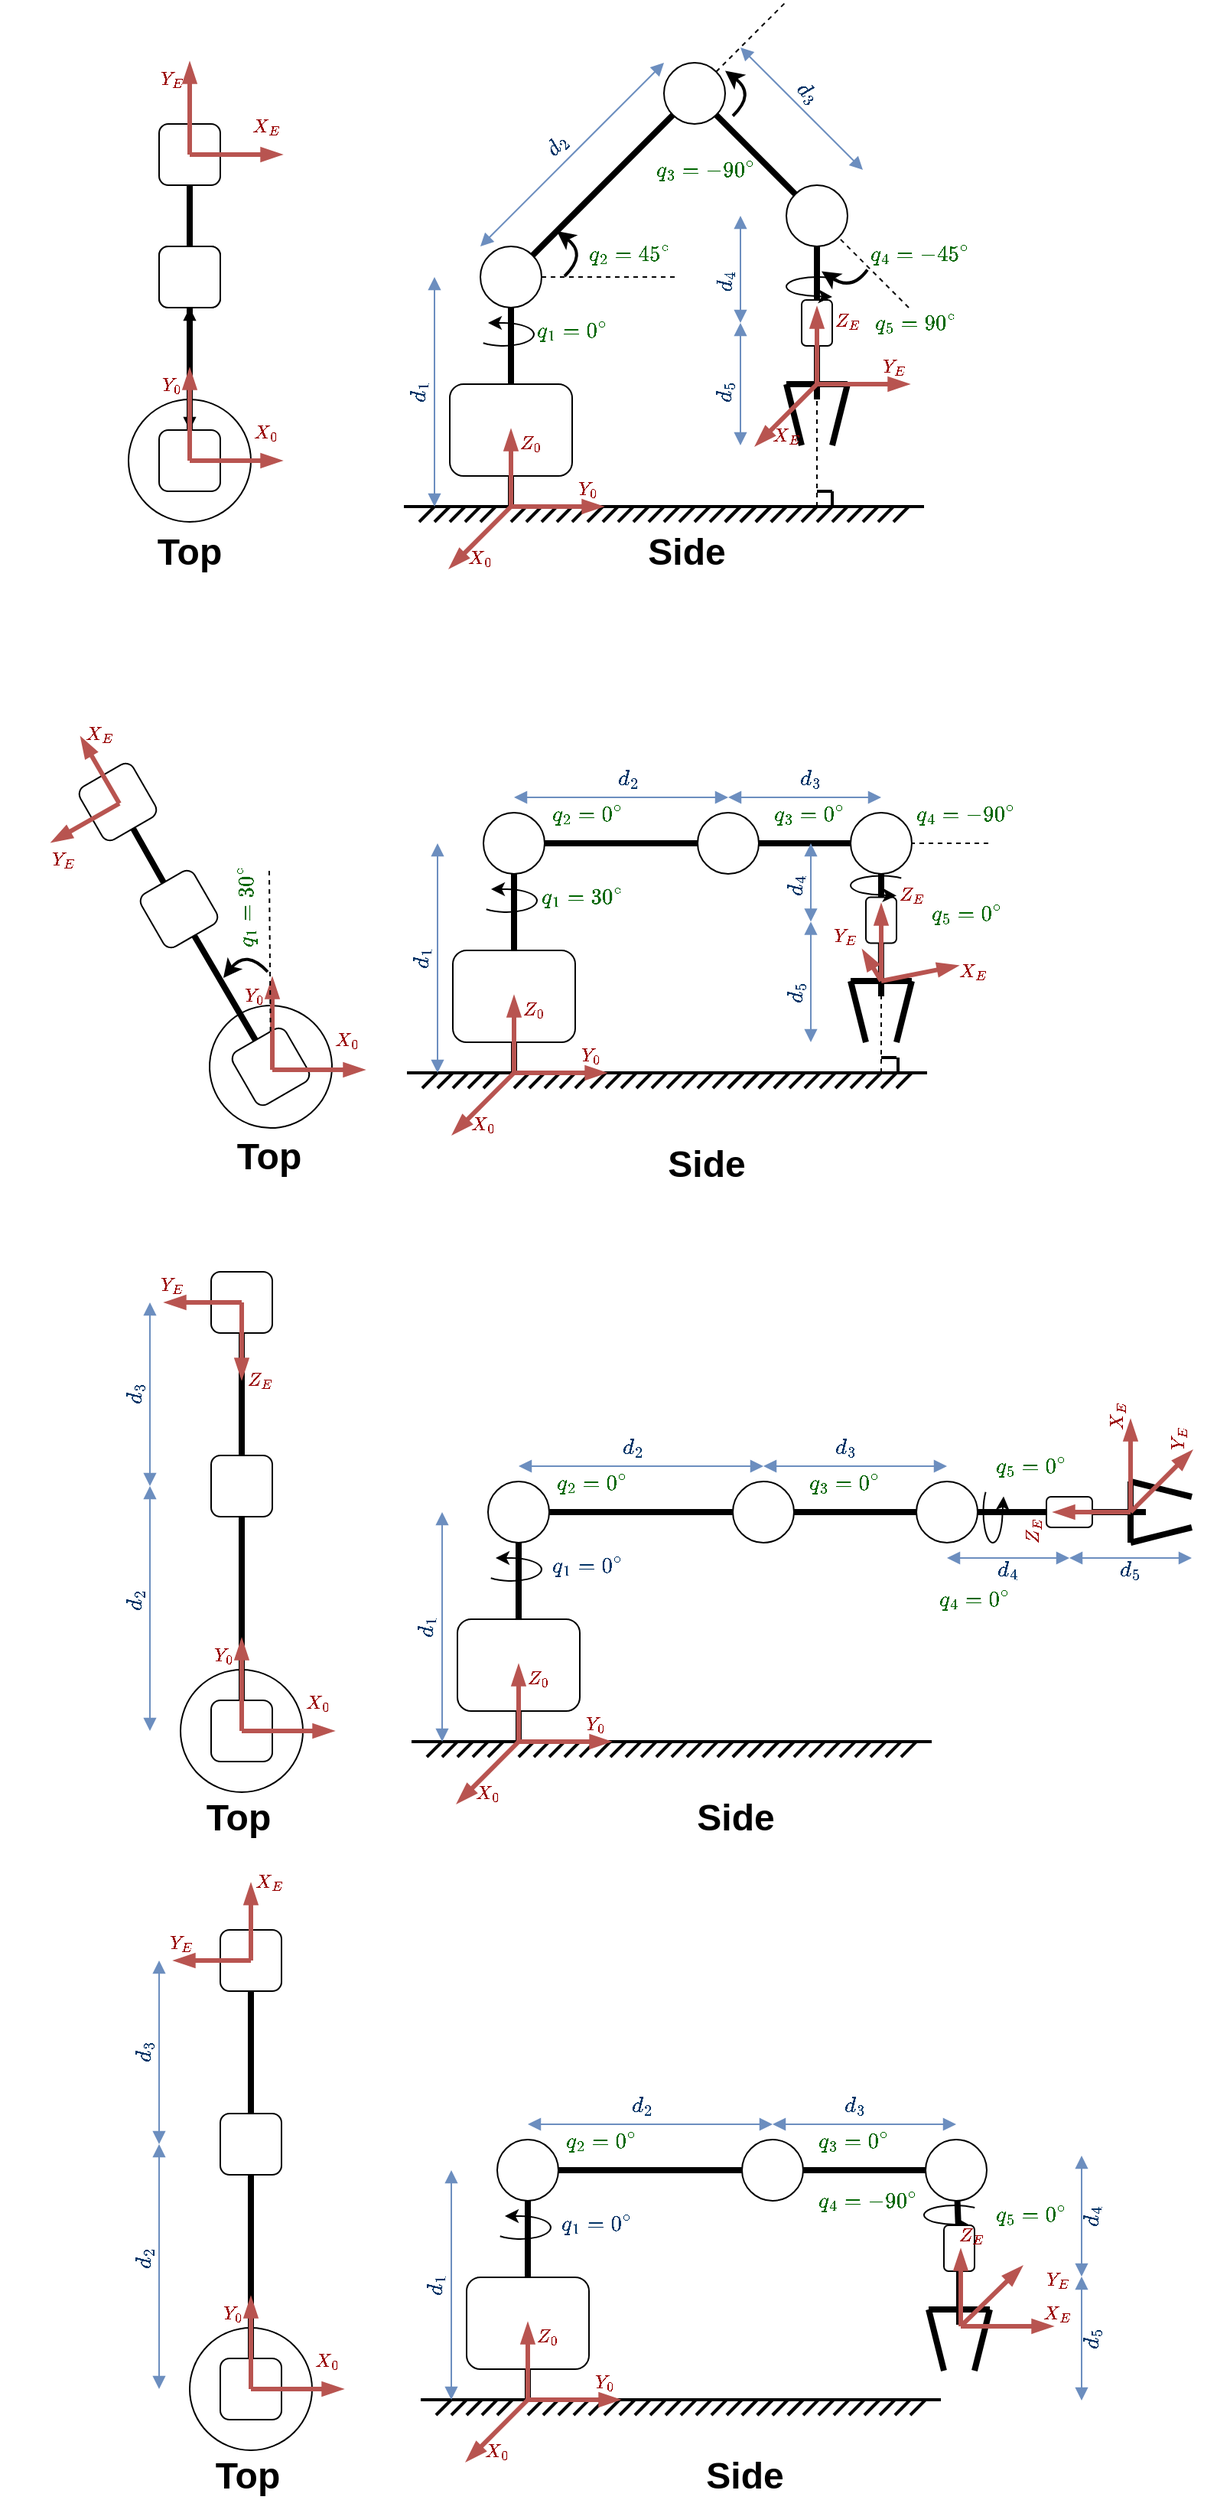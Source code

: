 <mxfile version="12.9.2" type="device"><diagram id="ge0XWbDXCrwHpwEUMfZY" name="Page-1"><mxGraphModel dx="1673" dy="839" grid="1" gridSize="10" guides="1" tooltips="1" connect="1" arrows="1" fold="1" page="1" pageScale="1" pageWidth="850" pageHeight="1100" math="1" shadow="0"><root><mxCell id="0"/><mxCell id="1" parent="0"/><mxCell id="0oEKUgbctHlSY6l_K4Pd-44" value="" style="endArrow=none;html=1;strokeWidth=4;exitX=0.5;exitY=1;exitDx=0;exitDy=0;" parent="1" source="0oEKUgbctHlSY6l_K4Pd-26" edge="1"><mxGeometry width="50" height="50" relative="1" as="geometry"><mxPoint x="580" y="440" as="sourcePoint"/><mxPoint x="570" y="560" as="targetPoint"/></mxGeometry></mxCell><mxCell id="0oEKUgbctHlSY6l_K4Pd-126" value="" style="endArrow=none;dashed=1;html=1;strokeWidth=1;entryX=0.5;entryY=1;entryDx=0;entryDy=0;" parent="1" target="0oEKUgbctHlSY6l_K4Pd-26" edge="1"><mxGeometry width="50" height="50" relative="1" as="geometry"><mxPoint x="570" y="640" as="sourcePoint"/><mxPoint x="610" y="510" as="targetPoint"/></mxGeometry></mxCell><mxCell id="0oEKUgbctHlSY6l_K4Pd-39" value="" style="endArrow=none;html=1;entryX=0.5;entryY=1;entryDx=0;entryDy=0;strokeWidth=4;" parent="1" target="0oEKUgbctHlSY6l_K4Pd-1" edge="1"><mxGeometry width="50" height="50" relative="1" as="geometry"><mxPoint x="370" y="640" as="sourcePoint"/><mxPoint x="500" y="460" as="targetPoint"/></mxGeometry></mxCell><mxCell id="0oEKUgbctHlSY6l_K4Pd-8" value="" style="group" parent="1" vertex="1" connectable="0"><mxGeometry x="300" y="640" width="140" height="10" as="geometry"/></mxCell><mxCell id="0oEKUgbctHlSY6l_K4Pd-9" value="" style="endArrow=none;html=1;strokeWidth=2;" parent="0oEKUgbctHlSY6l_K4Pd-8" edge="1"><mxGeometry width="50" height="50" relative="1" as="geometry"><mxPoint as="sourcePoint"/><mxPoint x="140" as="targetPoint"/></mxGeometry></mxCell><mxCell id="0oEKUgbctHlSY6l_K4Pd-10" value="" style="endArrow=none;html=1;strokeWidth=2;" parent="0oEKUgbctHlSY6l_K4Pd-8" edge="1"><mxGeometry width="50" height="50" relative="1" as="geometry"><mxPoint x="10" y="10" as="sourcePoint"/><mxPoint x="20" as="targetPoint"/></mxGeometry></mxCell><mxCell id="0oEKUgbctHlSY6l_K4Pd-11" value="" style="endArrow=none;html=1;strokeWidth=2;" parent="0oEKUgbctHlSY6l_K4Pd-8" edge="1"><mxGeometry width="50" height="50" relative="1" as="geometry"><mxPoint x="20" y="10" as="sourcePoint"/><mxPoint x="30" as="targetPoint"/></mxGeometry></mxCell><mxCell id="0oEKUgbctHlSY6l_K4Pd-12" value="" style="endArrow=none;html=1;strokeWidth=2;" parent="0oEKUgbctHlSY6l_K4Pd-8" edge="1"><mxGeometry width="50" height="50" relative="1" as="geometry"><mxPoint x="30" y="10" as="sourcePoint"/><mxPoint x="40" as="targetPoint"/></mxGeometry></mxCell><mxCell id="0oEKUgbctHlSY6l_K4Pd-13" value="" style="endArrow=none;html=1;strokeWidth=2;" parent="0oEKUgbctHlSY6l_K4Pd-8" edge="1"><mxGeometry width="50" height="50" relative="1" as="geometry"><mxPoint x="40" y="10" as="sourcePoint"/><mxPoint x="50" as="targetPoint"/></mxGeometry></mxCell><mxCell id="0oEKUgbctHlSY6l_K4Pd-14" value="" style="endArrow=none;html=1;strokeWidth=2;" parent="0oEKUgbctHlSY6l_K4Pd-8" edge="1"><mxGeometry width="50" height="50" relative="1" as="geometry"><mxPoint x="50" y="10" as="sourcePoint"/><mxPoint x="60" as="targetPoint"/></mxGeometry></mxCell><mxCell id="0oEKUgbctHlSY6l_K4Pd-15" value="" style="endArrow=none;html=1;strokeWidth=2;" parent="0oEKUgbctHlSY6l_K4Pd-8" edge="1"><mxGeometry width="50" height="50" relative="1" as="geometry"><mxPoint x="60" y="10" as="sourcePoint"/><mxPoint x="70" as="targetPoint"/></mxGeometry></mxCell><mxCell id="0oEKUgbctHlSY6l_K4Pd-16" value="" style="endArrow=none;html=1;strokeWidth=2;" parent="0oEKUgbctHlSY6l_K4Pd-8" edge="1"><mxGeometry width="50" height="50" relative="1" as="geometry"><mxPoint x="70" y="10" as="sourcePoint"/><mxPoint x="80" as="targetPoint"/></mxGeometry></mxCell><mxCell id="0oEKUgbctHlSY6l_K4Pd-17" value="" style="endArrow=none;html=1;strokeWidth=2;" parent="0oEKUgbctHlSY6l_K4Pd-8" edge="1"><mxGeometry width="50" height="50" relative="1" as="geometry"><mxPoint x="80" y="10" as="sourcePoint"/><mxPoint x="90" as="targetPoint"/></mxGeometry></mxCell><mxCell id="0oEKUgbctHlSY6l_K4Pd-18" value="" style="endArrow=none;html=1;strokeWidth=2;" parent="0oEKUgbctHlSY6l_K4Pd-8" edge="1"><mxGeometry width="50" height="50" relative="1" as="geometry"><mxPoint x="90" y="10" as="sourcePoint"/><mxPoint x="100" as="targetPoint"/></mxGeometry></mxCell><mxCell id="0oEKUgbctHlSY6l_K4Pd-19" value="" style="endArrow=none;html=1;strokeWidth=2;" parent="0oEKUgbctHlSY6l_K4Pd-8" edge="1"><mxGeometry width="50" height="50" relative="1" as="geometry"><mxPoint x="100" y="10" as="sourcePoint"/><mxPoint x="110" as="targetPoint"/></mxGeometry></mxCell><mxCell id="0oEKUgbctHlSY6l_K4Pd-20" value="" style="endArrow=none;html=1;strokeWidth=2;" parent="0oEKUgbctHlSY6l_K4Pd-8" edge="1"><mxGeometry width="50" height="50" relative="1" as="geometry"><mxPoint x="110" y="10" as="sourcePoint"/><mxPoint x="120" as="targetPoint"/></mxGeometry></mxCell><mxCell id="0oEKUgbctHlSY6l_K4Pd-21" value="" style="endArrow=none;html=1;strokeWidth=2;" parent="0oEKUgbctHlSY6l_K4Pd-8" edge="1"><mxGeometry width="50" height="50" relative="1" as="geometry"><mxPoint x="120" y="10" as="sourcePoint"/><mxPoint x="130" as="targetPoint"/></mxGeometry></mxCell><mxCell id="0oEKUgbctHlSY6l_K4Pd-23" value="" style="ellipse;whiteSpace=wrap;html=1;aspect=fixed;" parent="1" vertex="1"><mxGeometry x="350" y="470" width="40" height="40" as="geometry"/></mxCell><mxCell id="0oEKUgbctHlSY6l_K4Pd-24" value="" style="ellipse;whiteSpace=wrap;html=1;aspect=fixed;" parent="1" vertex="1"><mxGeometry x="470" y="350" width="40" height="40" as="geometry"/></mxCell><mxCell id="0oEKUgbctHlSY6l_K4Pd-25" value="" style="ellipse;whiteSpace=wrap;html=1;aspect=fixed;" parent="1" vertex="1"><mxGeometry x="550" y="430" width="40" height="40" as="geometry"/></mxCell><mxCell id="0oEKUgbctHlSY6l_K4Pd-26" value="" style="rounded=1;whiteSpace=wrap;html=1;" parent="1" vertex="1"><mxGeometry x="560" y="505" width="20" height="30" as="geometry"/></mxCell><mxCell id="0oEKUgbctHlSY6l_K4Pd-40" value="" style="endArrow=none;html=1;strokeWidth=4;entryX=0.5;entryY=0;entryDx=0;entryDy=0;exitX=0.5;exitY=1;exitDx=0;exitDy=0;" parent="1" source="0oEKUgbctHlSY6l_K4Pd-23" target="0oEKUgbctHlSY6l_K4Pd-1" edge="1"><mxGeometry width="50" height="50" relative="1" as="geometry"><mxPoint x="420" y="540" as="sourcePoint"/><mxPoint x="470" y="490" as="targetPoint"/></mxGeometry></mxCell><mxCell id="0oEKUgbctHlSY6l_K4Pd-41" value="" style="endArrow=none;html=1;strokeWidth=4;exitX=1;exitY=0;exitDx=0;exitDy=0;entryX=0;entryY=1;entryDx=0;entryDy=0;" parent="1" source="0oEKUgbctHlSY6l_K4Pd-23" target="0oEKUgbctHlSY6l_K4Pd-24" edge="1"><mxGeometry width="50" height="50" relative="1" as="geometry"><mxPoint x="420" y="460" as="sourcePoint"/><mxPoint x="470" y="410" as="targetPoint"/></mxGeometry></mxCell><mxCell id="0oEKUgbctHlSY6l_K4Pd-42" value="" style="endArrow=none;html=1;strokeWidth=4;exitX=0;exitY=0;exitDx=0;exitDy=0;entryX=1;entryY=1;entryDx=0;entryDy=0;" parent="1" source="0oEKUgbctHlSY6l_K4Pd-25" target="0oEKUgbctHlSY6l_K4Pd-24" edge="1"><mxGeometry width="50" height="50" relative="1" as="geometry"><mxPoint x="394.142" y="445.858" as="sourcePoint"/><mxPoint x="485.858" y="354.142" as="targetPoint"/></mxGeometry></mxCell><mxCell id="0oEKUgbctHlSY6l_K4Pd-43" value="" style="endArrow=none;html=1;strokeWidth=4;exitX=0.5;exitY=1;exitDx=0;exitDy=0;entryX=0.5;entryY=0;entryDx=0;entryDy=0;" parent="1" source="0oEKUgbctHlSY6l_K4Pd-25" target="0oEKUgbctHlSY6l_K4Pd-26" edge="1"><mxGeometry width="50" height="50" relative="1" as="geometry"><mxPoint x="521.718" y="475.858" as="sourcePoint"/><mxPoint x="470.002" y="424.142" as="targetPoint"/></mxGeometry></mxCell><mxCell id="0oEKUgbctHlSY6l_K4Pd-49" value="" style="group" parent="1" vertex="1" connectable="0"><mxGeometry x="345" y="520" width="40" height="15" as="geometry"/></mxCell><mxCell id="0oEKUgbctHlSY6l_K4Pd-50" value="" style="verticalLabelPosition=bottom;verticalAlign=top;html=1;shape=mxgraph.basic.arc;startAngle=0.998;endAngle=0.614;fontFamily=Times New Roman;fontSize=12;fontColor=#006600;" parent="0oEKUgbctHlSY6l_K4Pd-49" vertex="1"><mxGeometry width="40" height="15" as="geometry"/></mxCell><mxCell id="0oEKUgbctHlSY6l_K4Pd-51" value="" style="endArrow=classic;html=1;fontFamily=Times New Roman;fontSize=12;fontColor=#006600;exitX=0.522;exitY=0;exitDx=0;exitDy=0;exitPerimeter=0;" parent="0oEKUgbctHlSY6l_K4Pd-49" source="0oEKUgbctHlSY6l_K4Pd-50" edge="1"><mxGeometry width="50" height="50" relative="1" as="geometry"><mxPoint x="21" as="sourcePoint"/><mxPoint x="10" as="targetPoint"/></mxGeometry></mxCell><mxCell id="0oEKUgbctHlSY6l_K4Pd-52" value="$$q_1=0^{\circ}$$" style="text;html=1;strokeColor=none;fillColor=none;align=center;verticalAlign=middle;whiteSpace=wrap;rounded=0;fontColor=#006600;fontSize=14;fontStyle=5;fontFamily=Times New Roman;" parent="1" vertex="1"><mxGeometry x="385" y="515" width="50" height="20" as="geometry"/></mxCell><mxCell id="0oEKUgbctHlSY6l_K4Pd-53" value="" style="endArrow=none;dashed=1;html=1;strokeWidth=1;" parent="1" source="0oEKUgbctHlSY6l_K4Pd-23" edge="1"><mxGeometry width="50" height="50" relative="1" as="geometry"><mxPoint x="420" y="450" as="sourcePoint"/><mxPoint x="480" y="490" as="targetPoint"/></mxGeometry></mxCell><mxCell id="0oEKUgbctHlSY6l_K4Pd-54" value="" style="endArrow=none;dashed=1;html=1;strokeWidth=1;" parent="1" source="0oEKUgbctHlSY6l_K4Pd-24" edge="1"><mxGeometry width="50" height="50" relative="1" as="geometry"><mxPoint x="570" y="300" as="sourcePoint"/><mxPoint x="550" y="310" as="targetPoint"/></mxGeometry></mxCell><mxCell id="0oEKUgbctHlSY6l_K4Pd-60" value="" style="endArrow=none;dashed=1;html=1;strokeWidth=1;" parent="1" target="0oEKUgbctHlSY6l_K4Pd-25" edge="1"><mxGeometry width="50" height="50" relative="1" as="geometry"><mxPoint x="630" y="510" as="sourcePoint"/><mxPoint x="630" y="420" as="targetPoint"/></mxGeometry></mxCell><mxCell id="0oEKUgbctHlSY6l_K4Pd-59" value="$$q_3 = -90^{\circ}$$" style="text;html=1;strokeColor=none;fillColor=none;align=center;verticalAlign=middle;whiteSpace=wrap;rounded=0;fontColor=#006600;fontSize=14;fontStyle=5;fontFamily=Times New Roman;" parent="1" vertex="1"><mxGeometry x="470" y="409" width="55" height="21" as="geometry"/></mxCell><mxCell id="0oEKUgbctHlSY6l_K4Pd-72" value="" style="curved=1;endArrow=classic;html=1;strokeWidth=2;" parent="1" edge="1"><mxGeometry width="50" height="50" relative="1" as="geometry"><mxPoint x="405" y="489.5" as="sourcePoint"/><mxPoint x="400" y="460" as="targetPoint"/><Array as="points"><mxPoint x="420" y="475.25"/></Array></mxGeometry></mxCell><mxCell id="0oEKUgbctHlSY6l_K4Pd-48" value="$$q_2 = 45^{\circ}$$" style="text;html=1;strokeColor=none;fillColor=none;align=center;verticalAlign=middle;whiteSpace=wrap;rounded=0;fontColor=#006600;fontSize=14;fontStyle=5;fontFamily=Times New Roman;" parent="1" vertex="1"><mxGeometry x="420" y="464.25" width="55" height="21" as="geometry"/></mxCell><mxCell id="0oEKUgbctHlSY6l_K4Pd-73" value="" style="curved=1;endArrow=classic;html=1;strokeWidth=2;" parent="1" edge="1"><mxGeometry width="50" height="50" relative="1" as="geometry"><mxPoint x="515" y="384.75" as="sourcePoint"/><mxPoint x="510" y="355.25" as="targetPoint"/><Array as="points"><mxPoint x="530" y="370.5"/></Array></mxGeometry></mxCell><mxCell id="0oEKUgbctHlSY6l_K4Pd-64" value="$$q_4 = -45^{\circ}$$" style="text;html=1;strokeColor=none;fillColor=none;align=center;verticalAlign=middle;whiteSpace=wrap;rounded=0;fontColor=#006600;fontSize=14;fontStyle=5;fontFamily=Times New Roman;" parent="1" vertex="1"><mxGeometry x="610" y="464.25" width="55" height="21" as="geometry"/></mxCell><mxCell id="0oEKUgbctHlSY6l_K4Pd-80" value="" style="curved=1;endArrow=classic;html=1;strokeWidth=2;" parent="1" edge="1"><mxGeometry width="50" height="50" relative="1" as="geometry"><mxPoint x="603" y="485.25" as="sourcePoint"/><mxPoint x="573" y="486.25" as="targetPoint"/><Array as="points"><mxPoint x="593" y="499.25"/></Array></mxGeometry></mxCell><mxCell id="0oEKUgbctHlSY6l_K4Pd-98" value="" style="group" parent="1" vertex="1" connectable="0"><mxGeometry x="420" y="640" width="140" height="10" as="geometry"/></mxCell><mxCell id="0oEKUgbctHlSY6l_K4Pd-99" value="" style="endArrow=none;html=1;strokeWidth=2;" parent="0oEKUgbctHlSY6l_K4Pd-98" edge="1"><mxGeometry width="50" height="50" relative="1" as="geometry"><mxPoint as="sourcePoint"/><mxPoint x="140" as="targetPoint"/></mxGeometry></mxCell><mxCell id="0oEKUgbctHlSY6l_K4Pd-100" value="" style="endArrow=none;html=1;strokeWidth=2;" parent="0oEKUgbctHlSY6l_K4Pd-98" edge="1"><mxGeometry width="50" height="50" relative="1" as="geometry"><mxPoint x="10" y="10" as="sourcePoint"/><mxPoint x="20" as="targetPoint"/></mxGeometry></mxCell><mxCell id="0oEKUgbctHlSY6l_K4Pd-101" value="" style="endArrow=none;html=1;strokeWidth=2;" parent="0oEKUgbctHlSY6l_K4Pd-98" edge="1"><mxGeometry width="50" height="50" relative="1" as="geometry"><mxPoint x="20" y="10" as="sourcePoint"/><mxPoint x="30" as="targetPoint"/></mxGeometry></mxCell><mxCell id="0oEKUgbctHlSY6l_K4Pd-102" value="" style="endArrow=none;html=1;strokeWidth=2;" parent="0oEKUgbctHlSY6l_K4Pd-98" edge="1"><mxGeometry width="50" height="50" relative="1" as="geometry"><mxPoint x="30" y="10" as="sourcePoint"/><mxPoint x="40" as="targetPoint"/></mxGeometry></mxCell><mxCell id="0oEKUgbctHlSY6l_K4Pd-103" value="" style="endArrow=none;html=1;strokeWidth=2;" parent="0oEKUgbctHlSY6l_K4Pd-98" edge="1"><mxGeometry width="50" height="50" relative="1" as="geometry"><mxPoint x="40" y="10" as="sourcePoint"/><mxPoint x="50" as="targetPoint"/></mxGeometry></mxCell><mxCell id="0oEKUgbctHlSY6l_K4Pd-104" value="" style="endArrow=none;html=1;strokeWidth=2;" parent="0oEKUgbctHlSY6l_K4Pd-98" edge="1"><mxGeometry width="50" height="50" relative="1" as="geometry"><mxPoint x="50" y="10" as="sourcePoint"/><mxPoint x="60" as="targetPoint"/></mxGeometry></mxCell><mxCell id="0oEKUgbctHlSY6l_K4Pd-105" value="" style="endArrow=none;html=1;strokeWidth=2;" parent="0oEKUgbctHlSY6l_K4Pd-98" edge="1"><mxGeometry width="50" height="50" relative="1" as="geometry"><mxPoint x="60" y="10" as="sourcePoint"/><mxPoint x="70" as="targetPoint"/></mxGeometry></mxCell><mxCell id="0oEKUgbctHlSY6l_K4Pd-106" value="" style="endArrow=none;html=1;strokeWidth=2;" parent="0oEKUgbctHlSY6l_K4Pd-98" edge="1"><mxGeometry width="50" height="50" relative="1" as="geometry"><mxPoint x="70" y="10" as="sourcePoint"/><mxPoint x="80" as="targetPoint"/></mxGeometry></mxCell><mxCell id="0oEKUgbctHlSY6l_K4Pd-107" value="" style="endArrow=none;html=1;strokeWidth=2;" parent="0oEKUgbctHlSY6l_K4Pd-98" edge="1"><mxGeometry width="50" height="50" relative="1" as="geometry"><mxPoint x="80" y="10" as="sourcePoint"/><mxPoint x="90" as="targetPoint"/></mxGeometry></mxCell><mxCell id="0oEKUgbctHlSY6l_K4Pd-108" value="" style="endArrow=none;html=1;strokeWidth=2;" parent="0oEKUgbctHlSY6l_K4Pd-98" edge="1"><mxGeometry width="50" height="50" relative="1" as="geometry"><mxPoint x="90" y="10" as="sourcePoint"/><mxPoint x="100" as="targetPoint"/></mxGeometry></mxCell><mxCell id="0oEKUgbctHlSY6l_K4Pd-109" value="" style="endArrow=none;html=1;strokeWidth=2;" parent="0oEKUgbctHlSY6l_K4Pd-98" edge="1"><mxGeometry width="50" height="50" relative="1" as="geometry"><mxPoint x="100" y="10" as="sourcePoint"/><mxPoint x="110" as="targetPoint"/></mxGeometry></mxCell><mxCell id="0oEKUgbctHlSY6l_K4Pd-110" value="" style="endArrow=none;html=1;strokeWidth=2;" parent="0oEKUgbctHlSY6l_K4Pd-98" edge="1"><mxGeometry width="50" height="50" relative="1" as="geometry"><mxPoint x="110" y="10" as="sourcePoint"/><mxPoint x="120" as="targetPoint"/></mxGeometry></mxCell><mxCell id="0oEKUgbctHlSY6l_K4Pd-111" value="" style="endArrow=none;html=1;strokeWidth=2;" parent="0oEKUgbctHlSY6l_K4Pd-98" edge="1"><mxGeometry width="50" height="50" relative="1" as="geometry"><mxPoint x="120" y="10" as="sourcePoint"/><mxPoint x="130" as="targetPoint"/></mxGeometry></mxCell><mxCell id="0oEKUgbctHlSY6l_K4Pd-112" value="" style="group" parent="1" vertex="1" connectable="0"><mxGeometry x="500" y="640" width="140" height="10" as="geometry"/></mxCell><mxCell id="0oEKUgbctHlSY6l_K4Pd-113" value="" style="endArrow=none;html=1;strokeWidth=2;" parent="0oEKUgbctHlSY6l_K4Pd-112" edge="1"><mxGeometry width="50" height="50" relative="1" as="geometry"><mxPoint as="sourcePoint"/><mxPoint x="140" as="targetPoint"/></mxGeometry></mxCell><mxCell id="0oEKUgbctHlSY6l_K4Pd-114" value="" style="endArrow=none;html=1;strokeWidth=2;" parent="0oEKUgbctHlSY6l_K4Pd-112" edge="1"><mxGeometry width="50" height="50" relative="1" as="geometry"><mxPoint x="10" y="10" as="sourcePoint"/><mxPoint x="20" as="targetPoint"/></mxGeometry></mxCell><mxCell id="0oEKUgbctHlSY6l_K4Pd-115" value="" style="endArrow=none;html=1;strokeWidth=2;" parent="0oEKUgbctHlSY6l_K4Pd-112" edge="1"><mxGeometry width="50" height="50" relative="1" as="geometry"><mxPoint x="20" y="10" as="sourcePoint"/><mxPoint x="30" as="targetPoint"/></mxGeometry></mxCell><mxCell id="0oEKUgbctHlSY6l_K4Pd-116" value="" style="endArrow=none;html=1;strokeWidth=2;" parent="0oEKUgbctHlSY6l_K4Pd-112" edge="1"><mxGeometry width="50" height="50" relative="1" as="geometry"><mxPoint x="30" y="10" as="sourcePoint"/><mxPoint x="40" as="targetPoint"/></mxGeometry></mxCell><mxCell id="0oEKUgbctHlSY6l_K4Pd-117" value="" style="endArrow=none;html=1;strokeWidth=2;" parent="0oEKUgbctHlSY6l_K4Pd-112" edge="1"><mxGeometry width="50" height="50" relative="1" as="geometry"><mxPoint x="40" y="10" as="sourcePoint"/><mxPoint x="50" as="targetPoint"/></mxGeometry></mxCell><mxCell id="0oEKUgbctHlSY6l_K4Pd-118" value="" style="endArrow=none;html=1;strokeWidth=2;" parent="0oEKUgbctHlSY6l_K4Pd-112" edge="1"><mxGeometry width="50" height="50" relative="1" as="geometry"><mxPoint x="50" y="10" as="sourcePoint"/><mxPoint x="60" as="targetPoint"/></mxGeometry></mxCell><mxCell id="0oEKUgbctHlSY6l_K4Pd-119" value="" style="endArrow=none;html=1;strokeWidth=2;" parent="0oEKUgbctHlSY6l_K4Pd-112" edge="1"><mxGeometry width="50" height="50" relative="1" as="geometry"><mxPoint x="60" y="10" as="sourcePoint"/><mxPoint x="70" as="targetPoint"/></mxGeometry></mxCell><mxCell id="0oEKUgbctHlSY6l_K4Pd-120" value="" style="endArrow=none;html=1;strokeWidth=2;" parent="0oEKUgbctHlSY6l_K4Pd-112" edge="1"><mxGeometry width="50" height="50" relative="1" as="geometry"><mxPoint x="70" y="10" as="sourcePoint"/><mxPoint x="80" as="targetPoint"/></mxGeometry></mxCell><mxCell id="0oEKUgbctHlSY6l_K4Pd-121" value="" style="endArrow=none;html=1;strokeWidth=2;" parent="0oEKUgbctHlSY6l_K4Pd-112" edge="1"><mxGeometry width="50" height="50" relative="1" as="geometry"><mxPoint x="80" y="10" as="sourcePoint"/><mxPoint x="90" as="targetPoint"/></mxGeometry></mxCell><mxCell id="0oEKUgbctHlSY6l_K4Pd-122" value="" style="endArrow=none;html=1;strokeWidth=2;" parent="0oEKUgbctHlSY6l_K4Pd-112" edge="1"><mxGeometry width="50" height="50" relative="1" as="geometry"><mxPoint x="90" y="10" as="sourcePoint"/><mxPoint x="100" as="targetPoint"/></mxGeometry></mxCell><mxCell id="0oEKUgbctHlSY6l_K4Pd-123" value="" style="endArrow=none;html=1;strokeWidth=2;" parent="0oEKUgbctHlSY6l_K4Pd-112" edge="1"><mxGeometry width="50" height="50" relative="1" as="geometry"><mxPoint x="100" y="10" as="sourcePoint"/><mxPoint x="110" as="targetPoint"/></mxGeometry></mxCell><mxCell id="0oEKUgbctHlSY6l_K4Pd-124" value="" style="endArrow=none;html=1;strokeWidth=2;" parent="0oEKUgbctHlSY6l_K4Pd-112" edge="1"><mxGeometry width="50" height="50" relative="1" as="geometry"><mxPoint x="110" y="10" as="sourcePoint"/><mxPoint x="120" as="targetPoint"/></mxGeometry></mxCell><mxCell id="0oEKUgbctHlSY6l_K4Pd-125" value="" style="endArrow=none;html=1;strokeWidth=2;" parent="0oEKUgbctHlSY6l_K4Pd-112" edge="1"><mxGeometry width="50" height="50" relative="1" as="geometry"><mxPoint x="120" y="10" as="sourcePoint"/><mxPoint x="130" as="targetPoint"/></mxGeometry></mxCell><mxCell id="0oEKUgbctHlSY6l_K4Pd-128" value="" style="endArrow=none;html=1;strokeWidth=2;" parent="1" edge="1"><mxGeometry width="50" height="50" relative="1" as="geometry"><mxPoint x="570" y="630" as="sourcePoint"/><mxPoint x="580" y="630" as="targetPoint"/></mxGeometry></mxCell><mxCell id="0oEKUgbctHlSY6l_K4Pd-129" value="" style="endArrow=none;html=1;strokeWidth=2;" parent="1" edge="1"><mxGeometry width="50" height="50" relative="1" as="geometry"><mxPoint x="580" y="630" as="sourcePoint"/><mxPoint x="580" y="640" as="targetPoint"/></mxGeometry></mxCell><mxCell id="0oEKUgbctHlSY6l_K4Pd-2" value="" style="group" parent="1" vertex="1" connectable="0"><mxGeometry x="330" y="590" width="100" height="90" as="geometry"/></mxCell><mxCell id="0oEKUgbctHlSY6l_K4Pd-1" value="" style="rounded=1;whiteSpace=wrap;html=1;" parent="0oEKUgbctHlSY6l_K4Pd-2" vertex="1"><mxGeometry y="-30" width="80" height="60" as="geometry"/></mxCell><mxCell id="0oEKUgbctHlSY6l_K4Pd-3" value="" style="endArrow=blockThin;html=1;endFill=1;strokeWidth=3;fillColor=#f8cecc;strokeColor=#b85450;" parent="0oEKUgbctHlSY6l_K4Pd-2" edge="1"><mxGeometry width="50" height="50" relative="1" as="geometry"><mxPoint x="40" y="50" as="sourcePoint"/><mxPoint x="40" as="targetPoint"/></mxGeometry></mxCell><mxCell id="0oEKUgbctHlSY6l_K4Pd-4" value="" style="endArrow=blockThin;html=1;endFill=1;strokeWidth=3;fillColor=#f8cecc;strokeColor=#b85450;" parent="0oEKUgbctHlSY6l_K4Pd-2" edge="1"><mxGeometry width="50" height="50" relative="1" as="geometry"><mxPoint x="40" y="50" as="sourcePoint"/><mxPoint x="100" y="50" as="targetPoint"/></mxGeometry></mxCell><mxCell id="0oEKUgbctHlSY6l_K4Pd-5" value="" style="endArrow=blockThin;html=1;endFill=1;strokeWidth=3;fillColor=#f8cecc;strokeColor=#b85450;" parent="0oEKUgbctHlSY6l_K4Pd-2" edge="1"><mxGeometry width="50" height="50" relative="1" as="geometry"><mxPoint x="40" y="50" as="sourcePoint"/><mxPoint y="90" as="targetPoint"/></mxGeometry></mxCell><mxCell id="0oEKUgbctHlSY6l_K4Pd-6" value="$$Y_0$$" style="text;html=1;strokeColor=none;fillColor=none;align=center;verticalAlign=middle;whiteSpace=wrap;rounded=0;fontColor=#990000;fontSize=12;fontStyle=5;fontFamily=Times New Roman;" parent="0oEKUgbctHlSY6l_K4Pd-2" vertex="1"><mxGeometry x="80" y="30" width="20" height="15" as="geometry"/></mxCell><mxCell id="0oEKUgbctHlSY6l_K4Pd-7" value="$$X_0$$" style="text;html=1;strokeColor=none;fillColor=none;align=center;verticalAlign=middle;whiteSpace=wrap;rounded=0;fontColor=#990000;fontSize=12;fontStyle=5;fontFamily=Times New Roman;" parent="0oEKUgbctHlSY6l_K4Pd-2" vertex="1"><mxGeometry x="10" y="75" width="20" height="15" as="geometry"/></mxCell><mxCell id="0oEKUgbctHlSY6l_K4Pd-22" value="$$Z_0$$" style="text;html=1;strokeColor=none;fillColor=none;align=center;verticalAlign=middle;whiteSpace=wrap;rounded=0;fontColor=#990000;fontSize=12;fontStyle=5;fontFamily=Times New Roman;" parent="0oEKUgbctHlSY6l_K4Pd-2" vertex="1"><mxGeometry x="43" width="20" height="15" as="geometry"/></mxCell><mxCell id="0oEKUgbctHlSY6l_K4Pd-138" value="" style="endArrow=block;startArrow=block;html=1;fontFamily=Times New Roman;fontSize=14;fontColor=#003366;endFill=1;startFill=1;fillColor=#dae8fc;strokeColor=#6c8ebf;" parent="1" edge="1"><mxGeometry width="50" height="50" relative="1" as="geometry"><mxPoint x="470" y="350" as="sourcePoint"/><mxPoint x="350" y="470" as="targetPoint"/></mxGeometry></mxCell><mxCell id="0oEKUgbctHlSY6l_K4Pd-141" value="$$d_2$$" style="text;html=1;strokeColor=none;fillColor=none;align=center;verticalAlign=middle;whiteSpace=wrap;rounded=0;fontColor=#003366;fontSize=14;fontStyle=5;fontFamily=Times New Roman;rotation=-45;" parent="1" vertex="1"><mxGeometry x="390" y="396" width="20" height="15" as="geometry"/></mxCell><mxCell id="0oEKUgbctHlSY6l_K4Pd-145" value="" style="endArrow=block;startArrow=block;html=1;fontFamily=Times New Roman;fontSize=14;fontColor=#003366;endFill=1;startFill=1;fillColor=#dae8fc;strokeColor=#6c8ebf;" parent="1" edge="1"><mxGeometry width="50" height="50" relative="1" as="geometry"><mxPoint x="320" y="490" as="sourcePoint"/><mxPoint x="320" y="640" as="targetPoint"/></mxGeometry></mxCell><mxCell id="0oEKUgbctHlSY6l_K4Pd-146" value="$$d_1$$" style="text;html=1;strokeColor=none;fillColor=none;align=center;verticalAlign=middle;whiteSpace=wrap;rounded=0;fontColor=#003366;fontSize=14;fontStyle=5;fontFamily=Times New Roman;rotation=-90;" parent="1" vertex="1"><mxGeometry x="300" y="557.5" width="20" height="15" as="geometry"/></mxCell><mxCell id="0oEKUgbctHlSY6l_K4Pd-147" value="" style="endArrow=block;startArrow=block;html=1;fontFamily=Times New Roman;fontSize=14;fontColor=#003366;endFill=1;startFill=1;fillColor=#dae8fc;strokeColor=#6c8ebf;" parent="1" edge="1"><mxGeometry width="50" height="50" relative="1" as="geometry"><mxPoint x="600" y="420" as="sourcePoint"/><mxPoint x="520" y="340" as="targetPoint"/></mxGeometry></mxCell><mxCell id="0oEKUgbctHlSY6l_K4Pd-148" value="$$d_3$$" style="text;html=1;strokeColor=none;fillColor=none;align=center;verticalAlign=middle;whiteSpace=wrap;rounded=0;fontColor=#003366;fontSize=14;fontStyle=5;fontFamily=Times New Roman;rotation=45;" parent="1" vertex="1"><mxGeometry x="554" y="362.5" width="20" height="15" as="geometry"/></mxCell><mxCell id="0oEKUgbctHlSY6l_K4Pd-151" value="" style="endArrow=block;startArrow=block;html=1;fontFamily=Times New Roman;fontSize=14;fontColor=#003366;endFill=1;startFill=1;fillColor=#dae8fc;strokeColor=#6c8ebf;" parent="1" edge="1"><mxGeometry width="50" height="50" relative="1" as="geometry"><mxPoint x="520" y="450.0" as="sourcePoint"/><mxPoint x="520" y="520" as="targetPoint"/></mxGeometry></mxCell><mxCell id="0oEKUgbctHlSY6l_K4Pd-152" value="" style="endArrow=block;startArrow=block;html=1;fontFamily=Times New Roman;fontSize=14;fontColor=#003366;endFill=1;startFill=1;fillColor=#dae8fc;strokeColor=#6c8ebf;" parent="1" edge="1"><mxGeometry width="50" height="50" relative="1" as="geometry"><mxPoint x="520" y="520.0" as="sourcePoint"/><mxPoint x="520" y="600" as="targetPoint"/></mxGeometry></mxCell><mxCell id="0oEKUgbctHlSY6l_K4Pd-153" value="$$d_4$$" style="text;html=1;strokeColor=none;fillColor=none;align=center;verticalAlign=middle;whiteSpace=wrap;rounded=0;fontColor=#003366;fontSize=14;fontStyle=5;fontFamily=Times New Roman;rotation=-90;" parent="1" vertex="1"><mxGeometry x="500" y="485.25" width="20" height="15" as="geometry"/></mxCell><mxCell id="0oEKUgbctHlSY6l_K4Pd-154" value="$$d_5$$" style="text;html=1;strokeColor=none;fillColor=none;align=center;verticalAlign=middle;whiteSpace=wrap;rounded=0;fontColor=#003366;fontSize=14;fontStyle=5;fontFamily=Times New Roman;rotation=-90;" parent="1" vertex="1"><mxGeometry x="500" y="557.5" width="20" height="15" as="geometry"/></mxCell><mxCell id="0oEKUgbctHlSY6l_K4Pd-159" value="" style="endArrow=none;html=1;strokeWidth=4;exitX=0.5;exitY=1;exitDx=0;exitDy=0;" parent="1" edge="1"><mxGeometry width="50" height="50" relative="1" as="geometry"><mxPoint x="611.92" y="925.25" as="sourcePoint"/><mxPoint x="611.92" y="950" as="targetPoint"/></mxGeometry></mxCell><mxCell id="0oEKUgbctHlSY6l_K4Pd-160" value="" style="endArrow=none;dashed=1;html=1;strokeWidth=1;entryX=0.5;entryY=1;entryDx=0;entryDy=0;" parent="1" target="0oEKUgbctHlSY6l_K4Pd-179" edge="1"><mxGeometry width="50" height="50" relative="1" as="geometry"><mxPoint x="612" y="1010" as="sourcePoint"/><mxPoint x="612" y="880" as="targetPoint"/></mxGeometry></mxCell><mxCell id="0oEKUgbctHlSY6l_K4Pd-161" value="" style="endArrow=none;html=1;entryX=0.5;entryY=1;entryDx=0;entryDy=0;strokeWidth=4;" parent="1" target="0oEKUgbctHlSY6l_K4Pd-244" edge="1"><mxGeometry width="50" height="50" relative="1" as="geometry"><mxPoint x="372" y="1010" as="sourcePoint"/><mxPoint x="502" y="830" as="targetPoint"/></mxGeometry></mxCell><mxCell id="0oEKUgbctHlSY6l_K4Pd-162" value="" style="group" parent="1" vertex="1" connectable="0"><mxGeometry x="302" y="1010" width="140" height="10" as="geometry"/></mxCell><mxCell id="0oEKUgbctHlSY6l_K4Pd-163" value="" style="endArrow=none;html=1;strokeWidth=2;" parent="0oEKUgbctHlSY6l_K4Pd-162" edge="1"><mxGeometry width="50" height="50" relative="1" as="geometry"><mxPoint as="sourcePoint"/><mxPoint x="140" as="targetPoint"/></mxGeometry></mxCell><mxCell id="0oEKUgbctHlSY6l_K4Pd-164" value="" style="endArrow=none;html=1;strokeWidth=2;" parent="0oEKUgbctHlSY6l_K4Pd-162" edge="1"><mxGeometry width="50" height="50" relative="1" as="geometry"><mxPoint x="10" y="10" as="sourcePoint"/><mxPoint x="20" as="targetPoint"/></mxGeometry></mxCell><mxCell id="0oEKUgbctHlSY6l_K4Pd-165" value="" style="endArrow=none;html=1;strokeWidth=2;" parent="0oEKUgbctHlSY6l_K4Pd-162" edge="1"><mxGeometry width="50" height="50" relative="1" as="geometry"><mxPoint x="20" y="10" as="sourcePoint"/><mxPoint x="30" as="targetPoint"/></mxGeometry></mxCell><mxCell id="0oEKUgbctHlSY6l_K4Pd-166" value="" style="endArrow=none;html=1;strokeWidth=2;" parent="0oEKUgbctHlSY6l_K4Pd-162" edge="1"><mxGeometry width="50" height="50" relative="1" as="geometry"><mxPoint x="30" y="10" as="sourcePoint"/><mxPoint x="40" as="targetPoint"/></mxGeometry></mxCell><mxCell id="0oEKUgbctHlSY6l_K4Pd-167" value="" style="endArrow=none;html=1;strokeWidth=2;" parent="0oEKUgbctHlSY6l_K4Pd-162" edge="1"><mxGeometry width="50" height="50" relative="1" as="geometry"><mxPoint x="40" y="10" as="sourcePoint"/><mxPoint x="50" as="targetPoint"/></mxGeometry></mxCell><mxCell id="0oEKUgbctHlSY6l_K4Pd-168" value="" style="endArrow=none;html=1;strokeWidth=2;" parent="0oEKUgbctHlSY6l_K4Pd-162" edge="1"><mxGeometry width="50" height="50" relative="1" as="geometry"><mxPoint x="50" y="10" as="sourcePoint"/><mxPoint x="60" as="targetPoint"/></mxGeometry></mxCell><mxCell id="0oEKUgbctHlSY6l_K4Pd-169" value="" style="endArrow=none;html=1;strokeWidth=2;" parent="0oEKUgbctHlSY6l_K4Pd-162" edge="1"><mxGeometry width="50" height="50" relative="1" as="geometry"><mxPoint x="60" y="10" as="sourcePoint"/><mxPoint x="70" as="targetPoint"/></mxGeometry></mxCell><mxCell id="0oEKUgbctHlSY6l_K4Pd-170" value="" style="endArrow=none;html=1;strokeWidth=2;" parent="0oEKUgbctHlSY6l_K4Pd-162" edge="1"><mxGeometry width="50" height="50" relative="1" as="geometry"><mxPoint x="70" y="10" as="sourcePoint"/><mxPoint x="80" as="targetPoint"/></mxGeometry></mxCell><mxCell id="0oEKUgbctHlSY6l_K4Pd-171" value="" style="endArrow=none;html=1;strokeWidth=2;" parent="0oEKUgbctHlSY6l_K4Pd-162" edge="1"><mxGeometry width="50" height="50" relative="1" as="geometry"><mxPoint x="80" y="10" as="sourcePoint"/><mxPoint x="90" as="targetPoint"/></mxGeometry></mxCell><mxCell id="0oEKUgbctHlSY6l_K4Pd-172" value="" style="endArrow=none;html=1;strokeWidth=2;" parent="0oEKUgbctHlSY6l_K4Pd-162" edge="1"><mxGeometry width="50" height="50" relative="1" as="geometry"><mxPoint x="90" y="10" as="sourcePoint"/><mxPoint x="100" as="targetPoint"/></mxGeometry></mxCell><mxCell id="0oEKUgbctHlSY6l_K4Pd-173" value="" style="endArrow=none;html=1;strokeWidth=2;" parent="0oEKUgbctHlSY6l_K4Pd-162" edge="1"><mxGeometry width="50" height="50" relative="1" as="geometry"><mxPoint x="100" y="10" as="sourcePoint"/><mxPoint x="110" as="targetPoint"/></mxGeometry></mxCell><mxCell id="0oEKUgbctHlSY6l_K4Pd-174" value="" style="endArrow=none;html=1;strokeWidth=2;" parent="0oEKUgbctHlSY6l_K4Pd-162" edge="1"><mxGeometry width="50" height="50" relative="1" as="geometry"><mxPoint x="110" y="10" as="sourcePoint"/><mxPoint x="120" as="targetPoint"/></mxGeometry></mxCell><mxCell id="0oEKUgbctHlSY6l_K4Pd-175" value="" style="endArrow=none;html=1;strokeWidth=2;" parent="0oEKUgbctHlSY6l_K4Pd-162" edge="1"><mxGeometry width="50" height="50" relative="1" as="geometry"><mxPoint x="120" y="10" as="sourcePoint"/><mxPoint x="130" as="targetPoint"/></mxGeometry></mxCell><mxCell id="0oEKUgbctHlSY6l_K4Pd-176" value="" style="ellipse;whiteSpace=wrap;html=1;aspect=fixed;" parent="1" vertex="1"><mxGeometry x="352" y="840" width="40" height="40" as="geometry"/></mxCell><mxCell id="0oEKUgbctHlSY6l_K4Pd-177" value="" style="ellipse;whiteSpace=wrap;html=1;aspect=fixed;" parent="1" vertex="1"><mxGeometry x="492" y="840" width="40" height="40" as="geometry"/></mxCell><mxCell id="0oEKUgbctHlSY6l_K4Pd-178" value="" style="ellipse;whiteSpace=wrap;html=1;aspect=fixed;" parent="1" vertex="1"><mxGeometry x="592" y="840" width="40" height="40" as="geometry"/></mxCell><mxCell id="0oEKUgbctHlSY6l_K4Pd-179" value="" style="rounded=1;whiteSpace=wrap;html=1;" parent="1" vertex="1"><mxGeometry x="602" y="895.25" width="20" height="30" as="geometry"/></mxCell><mxCell id="0oEKUgbctHlSY6l_K4Pd-193" value="" style="endArrow=none;html=1;strokeWidth=4;entryX=0.5;entryY=0;entryDx=0;entryDy=0;exitX=0.5;exitY=1;exitDx=0;exitDy=0;" parent="1" source="0oEKUgbctHlSY6l_K4Pd-176" target="0oEKUgbctHlSY6l_K4Pd-244" edge="1"><mxGeometry width="50" height="50" relative="1" as="geometry"><mxPoint x="422" y="910" as="sourcePoint"/><mxPoint x="472" y="860" as="targetPoint"/></mxGeometry></mxCell><mxCell id="0oEKUgbctHlSY6l_K4Pd-194" value="" style="endArrow=none;html=1;strokeWidth=4;exitX=1;exitY=0.5;exitDx=0;exitDy=0;entryX=0;entryY=0.5;entryDx=0;entryDy=0;" parent="1" source="0oEKUgbctHlSY6l_K4Pd-176" target="0oEKUgbctHlSY6l_K4Pd-177" edge="1"><mxGeometry width="50" height="50" relative="1" as="geometry"><mxPoint x="422" y="830" as="sourcePoint"/><mxPoint x="472" y="780" as="targetPoint"/></mxGeometry></mxCell><mxCell id="0oEKUgbctHlSY6l_K4Pd-195" value="" style="endArrow=none;html=1;strokeWidth=4;exitX=0;exitY=0.5;exitDx=0;exitDy=0;entryX=1;entryY=0.5;entryDx=0;entryDy=0;" parent="1" source="0oEKUgbctHlSY6l_K4Pd-178" target="0oEKUgbctHlSY6l_K4Pd-177" edge="1"><mxGeometry width="50" height="50" relative="1" as="geometry"><mxPoint x="396.142" y="815.858" as="sourcePoint"/><mxPoint x="487.858" y="724.142" as="targetPoint"/></mxGeometry></mxCell><mxCell id="0oEKUgbctHlSY6l_K4Pd-196" value="" style="endArrow=none;html=1;strokeWidth=4;exitX=0.5;exitY=1;exitDx=0;exitDy=0;entryX=0.5;entryY=0;entryDx=0;entryDy=0;" parent="1" source="0oEKUgbctHlSY6l_K4Pd-178" target="0oEKUgbctHlSY6l_K4Pd-179" edge="1"><mxGeometry width="50" height="50" relative="1" as="geometry"><mxPoint x="523.718" y="845.858" as="sourcePoint"/><mxPoint x="472.002" y="794.142" as="targetPoint"/></mxGeometry></mxCell><mxCell id="0oEKUgbctHlSY6l_K4Pd-197" value="" style="group" parent="1" vertex="1" connectable="0"><mxGeometry x="347" y="890" width="40" height="15" as="geometry"/></mxCell><mxCell id="0oEKUgbctHlSY6l_K4Pd-198" value="" style="verticalLabelPosition=bottom;verticalAlign=top;html=1;shape=mxgraph.basic.arc;startAngle=0.998;endAngle=0.614;fontFamily=Times New Roman;fontSize=12;fontColor=#006600;" parent="0oEKUgbctHlSY6l_K4Pd-197" vertex="1"><mxGeometry width="40" height="15" as="geometry"/></mxCell><mxCell id="0oEKUgbctHlSY6l_K4Pd-199" value="" style="endArrow=classic;html=1;fontFamily=Times New Roman;fontSize=12;fontColor=#006600;exitX=0.522;exitY=0;exitDx=0;exitDy=0;exitPerimeter=0;" parent="0oEKUgbctHlSY6l_K4Pd-197" source="0oEKUgbctHlSY6l_K4Pd-198" edge="1"><mxGeometry width="50" height="50" relative="1" as="geometry"><mxPoint x="21" as="sourcePoint"/><mxPoint x="10" as="targetPoint"/></mxGeometry></mxCell><mxCell id="0oEKUgbctHlSY6l_K4Pd-200" value="$$q_1=30^{\circ}$$" style="text;html=1;strokeColor=none;fillColor=none;align=center;verticalAlign=middle;whiteSpace=wrap;rounded=0;fontColor=#003366;fontSize=14;fontStyle=5;fontFamily=Times New Roman;" parent="1" vertex="1"><mxGeometry x="392" y="885" width="50" height="20" as="geometry"/></mxCell><mxCell id="0oEKUgbctHlSY6l_K4Pd-201" value="" style="endArrow=none;dashed=1;html=1;strokeWidth=1;" parent="1" source="0oEKUgbctHlSY6l_K4Pd-176" edge="1"><mxGeometry width="50" height="50" relative="1" as="geometry"><mxPoint x="422" y="820" as="sourcePoint"/><mxPoint x="482" y="860" as="targetPoint"/></mxGeometry></mxCell><mxCell id="0oEKUgbctHlSY6l_K4Pd-203" value="" style="endArrow=none;dashed=1;html=1;strokeWidth=1;" parent="1" target="0oEKUgbctHlSY6l_K4Pd-178" edge="1"><mxGeometry width="50" height="50" relative="1" as="geometry"><mxPoint x="682" y="860" as="sourcePoint"/><mxPoint x="632" y="790" as="targetPoint"/></mxGeometry></mxCell><mxCell id="0oEKUgbctHlSY6l_K4Pd-204" value="$$q_3 = 0^{\circ}$$" style="text;html=1;strokeColor=none;fillColor=none;align=center;verticalAlign=middle;whiteSpace=wrap;rounded=0;fontColor=#006600;fontSize=14;fontStyle=5;fontFamily=Times New Roman;" parent="1" vertex="1"><mxGeometry x="537" y="830" width="55" height="21" as="geometry"/></mxCell><mxCell id="0oEKUgbctHlSY6l_K4Pd-206" value="$$q_2 = 0^{\circ}$$" style="text;html=1;strokeColor=none;fillColor=none;align=center;verticalAlign=middle;whiteSpace=wrap;rounded=0;fontColor=#006600;fontSize=14;fontStyle=5;fontFamily=Times New Roman;" parent="1" vertex="1"><mxGeometry x="392" y="830" width="55" height="21" as="geometry"/></mxCell><mxCell id="0oEKUgbctHlSY6l_K4Pd-208" value="$$q_4 = -90^{\circ}$$" style="text;html=1;strokeColor=none;fillColor=none;align=center;verticalAlign=middle;whiteSpace=wrap;rounded=0;fontColor=#006600;fontSize=14;fontStyle=5;fontFamily=Times New Roman;" parent="1" vertex="1"><mxGeometry x="640" y="830" width="55" height="21" as="geometry"/></mxCell><mxCell id="0oEKUgbctHlSY6l_K4Pd-213" value="" style="group" parent="1" vertex="1" connectable="0"><mxGeometry x="422" y="1010" width="140" height="10" as="geometry"/></mxCell><mxCell id="0oEKUgbctHlSY6l_K4Pd-214" value="" style="endArrow=none;html=1;strokeWidth=2;" parent="0oEKUgbctHlSY6l_K4Pd-213" edge="1"><mxGeometry width="50" height="50" relative="1" as="geometry"><mxPoint as="sourcePoint"/><mxPoint x="140" as="targetPoint"/></mxGeometry></mxCell><mxCell id="0oEKUgbctHlSY6l_K4Pd-215" value="" style="endArrow=none;html=1;strokeWidth=2;" parent="0oEKUgbctHlSY6l_K4Pd-213" edge="1"><mxGeometry width="50" height="50" relative="1" as="geometry"><mxPoint x="10" y="10" as="sourcePoint"/><mxPoint x="20" as="targetPoint"/></mxGeometry></mxCell><mxCell id="0oEKUgbctHlSY6l_K4Pd-216" value="" style="endArrow=none;html=1;strokeWidth=2;" parent="0oEKUgbctHlSY6l_K4Pd-213" edge="1"><mxGeometry width="50" height="50" relative="1" as="geometry"><mxPoint x="20" y="10" as="sourcePoint"/><mxPoint x="30" as="targetPoint"/></mxGeometry></mxCell><mxCell id="0oEKUgbctHlSY6l_K4Pd-217" value="" style="endArrow=none;html=1;strokeWidth=2;" parent="0oEKUgbctHlSY6l_K4Pd-213" edge="1"><mxGeometry width="50" height="50" relative="1" as="geometry"><mxPoint x="30" y="10" as="sourcePoint"/><mxPoint x="40" as="targetPoint"/></mxGeometry></mxCell><mxCell id="0oEKUgbctHlSY6l_K4Pd-218" value="" style="endArrow=none;html=1;strokeWidth=2;" parent="0oEKUgbctHlSY6l_K4Pd-213" edge="1"><mxGeometry width="50" height="50" relative="1" as="geometry"><mxPoint x="40" y="10" as="sourcePoint"/><mxPoint x="50" as="targetPoint"/></mxGeometry></mxCell><mxCell id="0oEKUgbctHlSY6l_K4Pd-219" value="" style="endArrow=none;html=1;strokeWidth=2;" parent="0oEKUgbctHlSY6l_K4Pd-213" edge="1"><mxGeometry width="50" height="50" relative="1" as="geometry"><mxPoint x="50" y="10" as="sourcePoint"/><mxPoint x="60" as="targetPoint"/></mxGeometry></mxCell><mxCell id="0oEKUgbctHlSY6l_K4Pd-220" value="" style="endArrow=none;html=1;strokeWidth=2;" parent="0oEKUgbctHlSY6l_K4Pd-213" edge="1"><mxGeometry width="50" height="50" relative="1" as="geometry"><mxPoint x="60" y="10" as="sourcePoint"/><mxPoint x="70" as="targetPoint"/></mxGeometry></mxCell><mxCell id="0oEKUgbctHlSY6l_K4Pd-221" value="" style="endArrow=none;html=1;strokeWidth=2;" parent="0oEKUgbctHlSY6l_K4Pd-213" edge="1"><mxGeometry width="50" height="50" relative="1" as="geometry"><mxPoint x="70" y="10" as="sourcePoint"/><mxPoint x="80" as="targetPoint"/></mxGeometry></mxCell><mxCell id="0oEKUgbctHlSY6l_K4Pd-222" value="" style="endArrow=none;html=1;strokeWidth=2;" parent="0oEKUgbctHlSY6l_K4Pd-213" edge="1"><mxGeometry width="50" height="50" relative="1" as="geometry"><mxPoint x="80" y="10" as="sourcePoint"/><mxPoint x="90" as="targetPoint"/></mxGeometry></mxCell><mxCell id="0oEKUgbctHlSY6l_K4Pd-223" value="" style="endArrow=none;html=1;strokeWidth=2;" parent="0oEKUgbctHlSY6l_K4Pd-213" edge="1"><mxGeometry width="50" height="50" relative="1" as="geometry"><mxPoint x="90" y="10" as="sourcePoint"/><mxPoint x="100" as="targetPoint"/></mxGeometry></mxCell><mxCell id="0oEKUgbctHlSY6l_K4Pd-224" value="" style="endArrow=none;html=1;strokeWidth=2;" parent="0oEKUgbctHlSY6l_K4Pd-213" edge="1"><mxGeometry width="50" height="50" relative="1" as="geometry"><mxPoint x="100" y="10" as="sourcePoint"/><mxPoint x="110" as="targetPoint"/></mxGeometry></mxCell><mxCell id="0oEKUgbctHlSY6l_K4Pd-225" value="" style="endArrow=none;html=1;strokeWidth=2;" parent="0oEKUgbctHlSY6l_K4Pd-213" edge="1"><mxGeometry width="50" height="50" relative="1" as="geometry"><mxPoint x="110" y="10" as="sourcePoint"/><mxPoint x="120" as="targetPoint"/></mxGeometry></mxCell><mxCell id="0oEKUgbctHlSY6l_K4Pd-226" value="" style="endArrow=none;html=1;strokeWidth=2;" parent="0oEKUgbctHlSY6l_K4Pd-213" edge="1"><mxGeometry width="50" height="50" relative="1" as="geometry"><mxPoint x="120" y="10" as="sourcePoint"/><mxPoint x="130" as="targetPoint"/></mxGeometry></mxCell><mxCell id="0oEKUgbctHlSY6l_K4Pd-227" value="" style="group" parent="1" vertex="1" connectable="0"><mxGeometry x="502" y="1010" width="140" height="10" as="geometry"/></mxCell><mxCell id="0oEKUgbctHlSY6l_K4Pd-228" value="" style="endArrow=none;html=1;strokeWidth=2;" parent="0oEKUgbctHlSY6l_K4Pd-227" edge="1"><mxGeometry width="50" height="50" relative="1" as="geometry"><mxPoint as="sourcePoint"/><mxPoint x="140" as="targetPoint"/></mxGeometry></mxCell><mxCell id="0oEKUgbctHlSY6l_K4Pd-229" value="" style="endArrow=none;html=1;strokeWidth=2;" parent="0oEKUgbctHlSY6l_K4Pd-227" edge="1"><mxGeometry width="50" height="50" relative="1" as="geometry"><mxPoint x="10" y="10" as="sourcePoint"/><mxPoint x="20" as="targetPoint"/></mxGeometry></mxCell><mxCell id="0oEKUgbctHlSY6l_K4Pd-230" value="" style="endArrow=none;html=1;strokeWidth=2;" parent="0oEKUgbctHlSY6l_K4Pd-227" edge="1"><mxGeometry width="50" height="50" relative="1" as="geometry"><mxPoint x="20" y="10" as="sourcePoint"/><mxPoint x="30" as="targetPoint"/></mxGeometry></mxCell><mxCell id="0oEKUgbctHlSY6l_K4Pd-231" value="" style="endArrow=none;html=1;strokeWidth=2;" parent="0oEKUgbctHlSY6l_K4Pd-227" edge="1"><mxGeometry width="50" height="50" relative="1" as="geometry"><mxPoint x="30" y="10" as="sourcePoint"/><mxPoint x="40" as="targetPoint"/></mxGeometry></mxCell><mxCell id="0oEKUgbctHlSY6l_K4Pd-232" value="" style="endArrow=none;html=1;strokeWidth=2;" parent="0oEKUgbctHlSY6l_K4Pd-227" edge="1"><mxGeometry width="50" height="50" relative="1" as="geometry"><mxPoint x="40" y="10" as="sourcePoint"/><mxPoint x="50" as="targetPoint"/></mxGeometry></mxCell><mxCell id="0oEKUgbctHlSY6l_K4Pd-233" value="" style="endArrow=none;html=1;strokeWidth=2;" parent="0oEKUgbctHlSY6l_K4Pd-227" edge="1"><mxGeometry width="50" height="50" relative="1" as="geometry"><mxPoint x="50" y="10" as="sourcePoint"/><mxPoint x="60" as="targetPoint"/></mxGeometry></mxCell><mxCell id="0oEKUgbctHlSY6l_K4Pd-234" value="" style="endArrow=none;html=1;strokeWidth=2;" parent="0oEKUgbctHlSY6l_K4Pd-227" edge="1"><mxGeometry width="50" height="50" relative="1" as="geometry"><mxPoint x="60" y="10" as="sourcePoint"/><mxPoint x="70" as="targetPoint"/></mxGeometry></mxCell><mxCell id="0oEKUgbctHlSY6l_K4Pd-235" value="" style="endArrow=none;html=1;strokeWidth=2;" parent="0oEKUgbctHlSY6l_K4Pd-227" edge="1"><mxGeometry width="50" height="50" relative="1" as="geometry"><mxPoint x="70" y="10" as="sourcePoint"/><mxPoint x="80" as="targetPoint"/></mxGeometry></mxCell><mxCell id="0oEKUgbctHlSY6l_K4Pd-236" value="" style="endArrow=none;html=1;strokeWidth=2;" parent="0oEKUgbctHlSY6l_K4Pd-227" edge="1"><mxGeometry width="50" height="50" relative="1" as="geometry"><mxPoint x="80" y="10" as="sourcePoint"/><mxPoint x="90" as="targetPoint"/></mxGeometry></mxCell><mxCell id="0oEKUgbctHlSY6l_K4Pd-237" value="" style="endArrow=none;html=1;strokeWidth=2;" parent="0oEKUgbctHlSY6l_K4Pd-227" edge="1"><mxGeometry width="50" height="50" relative="1" as="geometry"><mxPoint x="90" y="10" as="sourcePoint"/><mxPoint x="100" as="targetPoint"/></mxGeometry></mxCell><mxCell id="0oEKUgbctHlSY6l_K4Pd-238" value="" style="endArrow=none;html=1;strokeWidth=2;" parent="0oEKUgbctHlSY6l_K4Pd-227" edge="1"><mxGeometry width="50" height="50" relative="1" as="geometry"><mxPoint x="100" y="10" as="sourcePoint"/><mxPoint x="110" as="targetPoint"/></mxGeometry></mxCell><mxCell id="0oEKUgbctHlSY6l_K4Pd-239" value="" style="endArrow=none;html=1;strokeWidth=2;" parent="0oEKUgbctHlSY6l_K4Pd-227" edge="1"><mxGeometry width="50" height="50" relative="1" as="geometry"><mxPoint x="110" y="10" as="sourcePoint"/><mxPoint x="120" as="targetPoint"/></mxGeometry></mxCell><mxCell id="0oEKUgbctHlSY6l_K4Pd-240" value="" style="endArrow=none;html=1;strokeWidth=2;" parent="0oEKUgbctHlSY6l_K4Pd-227" edge="1"><mxGeometry width="50" height="50" relative="1" as="geometry"><mxPoint x="120" y="10" as="sourcePoint"/><mxPoint x="130" as="targetPoint"/></mxGeometry></mxCell><mxCell id="0oEKUgbctHlSY6l_K4Pd-241" value="" style="endArrow=none;html=1;strokeWidth=2;" parent="1" edge="1"><mxGeometry width="50" height="50" relative="1" as="geometry"><mxPoint x="612" y="1000" as="sourcePoint"/><mxPoint x="622" y="1000" as="targetPoint"/></mxGeometry></mxCell><mxCell id="0oEKUgbctHlSY6l_K4Pd-242" value="" style="endArrow=none;html=1;strokeWidth=2;" parent="1" edge="1"><mxGeometry width="50" height="50" relative="1" as="geometry"><mxPoint x="623" y="1000" as="sourcePoint"/><mxPoint x="623" y="1010" as="targetPoint"/></mxGeometry></mxCell><mxCell id="0oEKUgbctHlSY6l_K4Pd-243" value="" style="group" parent="1" vertex="1" connectable="0"><mxGeometry x="332" y="960" width="100" height="90" as="geometry"/></mxCell><mxCell id="0oEKUgbctHlSY6l_K4Pd-244" value="" style="rounded=1;whiteSpace=wrap;html=1;" parent="0oEKUgbctHlSY6l_K4Pd-243" vertex="1"><mxGeometry y="-30" width="80" height="60" as="geometry"/></mxCell><mxCell id="0oEKUgbctHlSY6l_K4Pd-245" value="" style="endArrow=blockThin;html=1;endFill=1;strokeWidth=3;fillColor=#f8cecc;strokeColor=#b85450;" parent="0oEKUgbctHlSY6l_K4Pd-243" edge="1"><mxGeometry width="50" height="50" relative="1" as="geometry"><mxPoint x="40" y="50" as="sourcePoint"/><mxPoint x="40" as="targetPoint"/></mxGeometry></mxCell><mxCell id="0oEKUgbctHlSY6l_K4Pd-246" value="" style="endArrow=blockThin;html=1;endFill=1;strokeWidth=3;fillColor=#f8cecc;strokeColor=#b85450;" parent="0oEKUgbctHlSY6l_K4Pd-243" edge="1"><mxGeometry width="50" height="50" relative="1" as="geometry"><mxPoint x="40" y="50" as="sourcePoint"/><mxPoint x="100" y="50" as="targetPoint"/></mxGeometry></mxCell><mxCell id="0oEKUgbctHlSY6l_K4Pd-247" value="" style="endArrow=blockThin;html=1;endFill=1;strokeWidth=3;fillColor=#f8cecc;strokeColor=#b85450;" parent="0oEKUgbctHlSY6l_K4Pd-243" edge="1"><mxGeometry width="50" height="50" relative="1" as="geometry"><mxPoint x="40" y="50" as="sourcePoint"/><mxPoint y="90" as="targetPoint"/></mxGeometry></mxCell><mxCell id="0oEKUgbctHlSY6l_K4Pd-248" value="$$Y_0$$" style="text;html=1;strokeColor=none;fillColor=none;align=center;verticalAlign=middle;whiteSpace=wrap;rounded=0;fontColor=#990000;fontSize=12;fontStyle=5;fontFamily=Times New Roman;" parent="0oEKUgbctHlSY6l_K4Pd-243" vertex="1"><mxGeometry x="80" y="30" width="20" height="15" as="geometry"/></mxCell><mxCell id="0oEKUgbctHlSY6l_K4Pd-249" value="$$X_0$$" style="text;html=1;strokeColor=none;fillColor=none;align=center;verticalAlign=middle;whiteSpace=wrap;rounded=0;fontColor=#990000;fontSize=12;fontStyle=5;fontFamily=Times New Roman;" parent="0oEKUgbctHlSY6l_K4Pd-243" vertex="1"><mxGeometry x="10" y="75" width="20" height="15" as="geometry"/></mxCell><mxCell id="0oEKUgbctHlSY6l_K4Pd-250" value="$$Z_0$$" style="text;html=1;strokeColor=none;fillColor=none;align=center;verticalAlign=middle;whiteSpace=wrap;rounded=0;fontColor=#990000;fontSize=12;fontStyle=5;fontFamily=Times New Roman;" parent="0oEKUgbctHlSY6l_K4Pd-243" vertex="1"><mxGeometry x="43" width="20" height="15" as="geometry"/></mxCell><mxCell id="0oEKUgbctHlSY6l_K4Pd-251" value="" style="endArrow=block;startArrow=block;html=1;fontFamily=Times New Roman;fontSize=14;fontColor=#003366;endFill=1;startFill=1;fillColor=#dae8fc;strokeColor=#6c8ebf;" parent="1" edge="1"><mxGeometry width="50" height="50" relative="1" as="geometry"><mxPoint x="512" y="830" as="sourcePoint"/><mxPoint x="372" y="830" as="targetPoint"/></mxGeometry></mxCell><mxCell id="0oEKUgbctHlSY6l_K4Pd-252" value="$$d_2$$" style="text;html=1;strokeColor=none;fillColor=none;align=center;verticalAlign=middle;whiteSpace=wrap;rounded=0;fontColor=#003366;fontSize=14;fontStyle=5;fontFamily=Times New Roman;rotation=0;" parent="1" vertex="1"><mxGeometry x="437" y="810" width="20" height="15" as="geometry"/></mxCell><mxCell id="0oEKUgbctHlSY6l_K4Pd-253" value="" style="endArrow=block;startArrow=block;html=1;fontFamily=Times New Roman;fontSize=14;fontColor=#003366;endFill=1;startFill=1;fillColor=#dae8fc;strokeColor=#6c8ebf;" parent="1" edge="1"><mxGeometry width="50" height="50" relative="1" as="geometry"><mxPoint x="322" y="860" as="sourcePoint"/><mxPoint x="322" y="1010" as="targetPoint"/></mxGeometry></mxCell><mxCell id="0oEKUgbctHlSY6l_K4Pd-254" value="$$d_1$$" style="text;html=1;strokeColor=none;fillColor=none;align=center;verticalAlign=middle;whiteSpace=wrap;rounded=0;fontColor=#003366;fontSize=14;fontStyle=5;fontFamily=Times New Roman;rotation=-90;" parent="1" vertex="1"><mxGeometry x="302" y="927.5" width="20" height="15" as="geometry"/></mxCell><mxCell id="0oEKUgbctHlSY6l_K4Pd-255" value="" style="endArrow=block;startArrow=block;html=1;fontFamily=Times New Roman;fontSize=14;fontColor=#003366;endFill=1;startFill=1;fillColor=#dae8fc;strokeColor=#6c8ebf;" parent="1" edge="1"><mxGeometry width="50" height="50" relative="1" as="geometry"><mxPoint x="612" y="830" as="sourcePoint"/><mxPoint x="512" y="830" as="targetPoint"/></mxGeometry></mxCell><mxCell id="0oEKUgbctHlSY6l_K4Pd-262" value="$$d_3$$" style="text;html=1;strokeColor=none;fillColor=none;align=center;verticalAlign=middle;whiteSpace=wrap;rounded=0;fontColor=#003366;fontSize=14;fontStyle=5;fontFamily=Times New Roman;rotation=0;" parent="1" vertex="1"><mxGeometry x="556" y="810" width="20" height="15" as="geometry"/></mxCell><mxCell id="0oEKUgbctHlSY6l_K4Pd-267" value="" style="endArrow=block;startArrow=block;html=1;fontFamily=Times New Roman;fontSize=14;fontColor=#003366;endFill=1;startFill=1;fillColor=#dae8fc;strokeColor=#6c8ebf;entryX=1;entryY=0.75;entryDx=0;entryDy=0;" parent="1" edge="1"><mxGeometry width="50" height="50" relative="1" as="geometry"><mxPoint x="566" y="860" as="sourcePoint"/><mxPoint x="566" y="911.25" as="targetPoint"/></mxGeometry></mxCell><mxCell id="0oEKUgbctHlSY6l_K4Pd-268" value="" style="endArrow=block;startArrow=block;html=1;fontFamily=Times New Roman;fontSize=14;fontColor=#003366;endFill=1;startFill=1;fillColor=#dae8fc;strokeColor=#6c8ebf;exitX=1;exitY=0.75;exitDx=0;exitDy=0;" parent="1" edge="1"><mxGeometry width="50" height="50" relative="1" as="geometry"><mxPoint x="566" y="911.25" as="sourcePoint"/><mxPoint x="566" y="990" as="targetPoint"/></mxGeometry></mxCell><mxCell id="0oEKUgbctHlSY6l_K4Pd-269" value="$$d_4$$" style="text;html=1;strokeColor=none;fillColor=none;align=center;verticalAlign=middle;whiteSpace=wrap;rounded=0;fontColor=#003366;fontSize=14;fontStyle=5;fontFamily=Times New Roman;rotation=-90;" parent="1" vertex="1"><mxGeometry x="546" y="880" width="20" height="15" as="geometry"/></mxCell><mxCell id="0oEKUgbctHlSY6l_K4Pd-270" value="$$d_5$$" style="text;html=1;strokeColor=none;fillColor=none;align=center;verticalAlign=middle;whiteSpace=wrap;rounded=0;fontColor=#003366;fontSize=14;fontStyle=5;fontFamily=Times New Roman;rotation=-90;" parent="1" vertex="1"><mxGeometry x="546" y="950" width="20" height="15" as="geometry"/></mxCell><mxCell id="0oEKUgbctHlSY6l_K4Pd-181" value="" style="endArrow=none;html=1;strokeWidth=4;endSize=5;" parent="1" edge="1"><mxGeometry width="50" height="50" relative="1" as="geometry"><mxPoint x="632" y="950" as="sourcePoint"/><mxPoint x="592" y="950" as="targetPoint"/><Array as="points"><mxPoint x="622" y="950"/></Array></mxGeometry></mxCell><mxCell id="0oEKUgbctHlSY6l_K4Pd-182" value="" style="endArrow=none;html=1;strokeWidth=4;endSize=5;" parent="1" edge="1"><mxGeometry width="50" height="50" relative="1" as="geometry"><mxPoint x="612" y="950" as="sourcePoint"/><mxPoint x="612" y="960" as="targetPoint"/></mxGeometry></mxCell><mxCell id="0oEKUgbctHlSY6l_K4Pd-183" value="" style="endArrow=none;html=1;strokeWidth=4;endSize=5;" parent="1" edge="1"><mxGeometry width="50" height="50" relative="1" as="geometry"><mxPoint x="632" y="950" as="sourcePoint"/><mxPoint x="622" y="990" as="targetPoint"/></mxGeometry></mxCell><mxCell id="0oEKUgbctHlSY6l_K4Pd-184" value="" style="endArrow=none;html=1;strokeWidth=4;endSize=5;" parent="1" edge="1"><mxGeometry width="50" height="50" relative="1" as="geometry"><mxPoint x="592" y="950" as="sourcePoint"/><mxPoint x="602" y="990" as="targetPoint"/></mxGeometry></mxCell><mxCell id="0oEKUgbctHlSY6l_K4Pd-186" value="" style="endArrow=blockThin;html=1;endFill=1;strokeWidth=3;fillColor=#f8cecc;strokeColor=#b85450;" parent="1" edge="1"><mxGeometry width="50" height="50" relative="1" as="geometry"><mxPoint x="612" y="950" as="sourcePoint"/><mxPoint x="600" y="930" as="targetPoint"/></mxGeometry></mxCell><mxCell id="0oEKUgbctHlSY6l_K4Pd-187" value="" style="endArrow=blockThin;html=1;endFill=1;strokeWidth=3;fillColor=#f8cecc;strokeColor=#b85450;" parent="1" edge="1"><mxGeometry width="50" height="50" relative="1" as="geometry"><mxPoint x="612" y="950" as="sourcePoint"/><mxPoint x="662" y="940" as="targetPoint"/></mxGeometry></mxCell><mxCell id="0oEKUgbctHlSY6l_K4Pd-188" value="$$Y_E$$" style="text;html=1;strokeColor=none;fillColor=none;align=center;verticalAlign=middle;whiteSpace=wrap;rounded=0;fontColor=#990000;fontSize=12;fontStyle=5;fontFamily=Times New Roman;" parent="1" vertex="1"><mxGeometry x="577.5" y="912.5" width="20" height="15" as="geometry"/></mxCell><mxCell id="0oEKUgbctHlSY6l_K4Pd-189" value="$$X_E$$" style="text;html=1;strokeColor=none;fillColor=none;align=center;verticalAlign=middle;whiteSpace=wrap;rounded=0;fontColor=#990000;fontSize=12;fontStyle=5;fontFamily=Times New Roman;" parent="1" vertex="1"><mxGeometry x="662" y="935" width="20" height="15" as="geometry"/></mxCell><mxCell id="0oEKUgbctHlSY6l_K4Pd-191" value="" style="endArrow=blockThin;html=1;endFill=1;strokeWidth=3;fillColor=#f8cecc;strokeColor=#b85450;" parent="1" edge="1"><mxGeometry width="50" height="50" relative="1" as="geometry"><mxPoint x="612" y="950" as="sourcePoint"/><mxPoint x="612" y="900" as="targetPoint"/></mxGeometry></mxCell><mxCell id="0oEKUgbctHlSY6l_K4Pd-190" value="$$Z_E$$" style="text;html=1;strokeColor=none;fillColor=none;align=center;verticalAlign=middle;whiteSpace=wrap;rounded=0;fontColor=#990000;fontSize=12;fontStyle=5;fontFamily=Times New Roman;" parent="1" vertex="1"><mxGeometry x="622" y="885" width="20" height="15" as="geometry"/></mxCell><mxCell id="0oEKUgbctHlSY6l_K4Pd-271" value="" style="group;rotation=-180;" parent="1" vertex="1" connectable="0"><mxGeometry x="592" y="881.25" width="40" height="12.5" as="geometry"/></mxCell><mxCell id="0oEKUgbctHlSY6l_K4Pd-272" value="" style="verticalLabelPosition=bottom;verticalAlign=top;html=1;shape=mxgraph.basic.arc;startAngle=0.998;endAngle=0.614;fontFamily=Times New Roman;fontSize=12;fontColor=#006600;rotation=-180;" parent="0oEKUgbctHlSY6l_K4Pd-271" vertex="1"><mxGeometry width="40" height="12.5" as="geometry"/></mxCell><mxCell id="0oEKUgbctHlSY6l_K4Pd-273" value="" style="endArrow=classic;html=1;fontFamily=Times New Roman;fontSize=12;fontColor=#006600;exitX=0.522;exitY=0;exitDx=0;exitDy=0;exitPerimeter=0;" parent="0oEKUgbctHlSY6l_K4Pd-271" source="0oEKUgbctHlSY6l_K4Pd-272" edge="1"><mxGeometry width="50" height="50" relative="1" as="geometry"><mxPoint x="19" y="13" as="sourcePoint"/><mxPoint x="30" y="13" as="targetPoint"/></mxGeometry></mxCell><mxCell id="0oEKUgbctHlSY6l_K4Pd-274" value="$$q_5 = 0^{\circ}$$" style="text;html=1;strokeColor=none;fillColor=none;align=center;verticalAlign=middle;whiteSpace=wrap;rounded=0;fontColor=#006600;fontSize=14;fontStyle=5;fontFamily=Times New Roman;" parent="1" vertex="1"><mxGeometry x="640" y="895" width="55" height="21" as="geometry"/></mxCell><mxCell id="0oEKUgbctHlSY6l_K4Pd-28" value="" style="endArrow=none;html=1;strokeWidth=4;endSize=5;" parent="1" edge="1"><mxGeometry width="50" height="50" relative="1" as="geometry"><mxPoint x="590" y="560" as="sourcePoint"/><mxPoint x="550" y="560" as="targetPoint"/><Array as="points"><mxPoint x="580" y="560"/></Array></mxGeometry></mxCell><mxCell id="0oEKUgbctHlSY6l_K4Pd-29" value="" style="endArrow=none;html=1;strokeWidth=4;endSize=5;" parent="1" edge="1"><mxGeometry width="50" height="50" relative="1" as="geometry"><mxPoint x="570" y="560" as="sourcePoint"/><mxPoint x="570" y="570" as="targetPoint"/></mxGeometry></mxCell><mxCell id="0oEKUgbctHlSY6l_K4Pd-30" value="" style="endArrow=none;html=1;strokeWidth=4;endSize=5;" parent="1" edge="1"><mxGeometry width="50" height="50" relative="1" as="geometry"><mxPoint x="590" y="560" as="sourcePoint"/><mxPoint x="580" y="600" as="targetPoint"/></mxGeometry></mxCell><mxCell id="0oEKUgbctHlSY6l_K4Pd-31" value="" style="endArrow=none;html=1;strokeWidth=4;endSize=5;" parent="1" edge="1"><mxGeometry width="50" height="50" relative="1" as="geometry"><mxPoint x="550" y="560" as="sourcePoint"/><mxPoint x="560" y="600" as="targetPoint"/></mxGeometry></mxCell><mxCell id="0oEKUgbctHlSY6l_K4Pd-90" value="" style="group" parent="1" vertex="1" connectable="0"><mxGeometry x="530" y="510" width="130" height="90" as="geometry"/></mxCell><mxCell id="0oEKUgbctHlSY6l_K4Pd-92" value="" style="endArrow=blockThin;html=1;endFill=1;strokeWidth=3;fillColor=#f8cecc;strokeColor=#b85450;" parent="0oEKUgbctHlSY6l_K4Pd-90" edge="1"><mxGeometry width="50" height="50" relative="1" as="geometry"><mxPoint x="40" y="50" as="sourcePoint"/><mxPoint x="100" y="50" as="targetPoint"/></mxGeometry></mxCell><mxCell id="0oEKUgbctHlSY6l_K4Pd-93" value="" style="endArrow=blockThin;html=1;endFill=1;strokeWidth=3;fillColor=#f8cecc;strokeColor=#b85450;" parent="0oEKUgbctHlSY6l_K4Pd-90" edge="1"><mxGeometry width="50" height="50" relative="1" as="geometry"><mxPoint x="40" y="50" as="sourcePoint"/><mxPoint y="90" as="targetPoint"/></mxGeometry></mxCell><mxCell id="0oEKUgbctHlSY6l_K4Pd-94" value="$$Y_E$$" style="text;html=1;strokeColor=none;fillColor=none;align=center;verticalAlign=middle;whiteSpace=wrap;rounded=0;fontColor=#990000;fontSize=12;fontStyle=5;fontFamily=Times New Roman;" parent="0oEKUgbctHlSY6l_K4Pd-90" vertex="1"><mxGeometry x="80" y="30" width="20" height="15" as="geometry"/></mxCell><mxCell id="0oEKUgbctHlSY6l_K4Pd-95" value="$$X_E$$" style="text;html=1;strokeColor=none;fillColor=none;align=center;verticalAlign=middle;whiteSpace=wrap;rounded=0;fontColor=#990000;fontSize=12;fontStyle=5;fontFamily=Times New Roman;" parent="0oEKUgbctHlSY6l_K4Pd-90" vertex="1"><mxGeometry x="10" y="75" width="20" height="15" as="geometry"/></mxCell><mxCell id="0oEKUgbctHlSY6l_K4Pd-96" value="$$Z_E$$" style="text;html=1;strokeColor=none;fillColor=none;align=center;verticalAlign=middle;whiteSpace=wrap;rounded=0;fontColor=#990000;fontSize=12;fontStyle=5;fontFamily=Times New Roman;" parent="0oEKUgbctHlSY6l_K4Pd-90" vertex="1"><mxGeometry x="50" width="20" height="15" as="geometry"/></mxCell><mxCell id="0oEKUgbctHlSY6l_K4Pd-91" value="" style="endArrow=blockThin;html=1;endFill=1;strokeWidth=3;fillColor=#f8cecc;strokeColor=#b85450;" parent="0oEKUgbctHlSY6l_K4Pd-90" edge="1"><mxGeometry width="50" height="50" relative="1" as="geometry"><mxPoint x="40" y="50" as="sourcePoint"/><mxPoint x="40" as="targetPoint"/></mxGeometry></mxCell><mxCell id="0oEKUgbctHlSY6l_K4Pd-78" value="$$q_5=90^{\circ}$$" style="text;html=1;strokeColor=none;fillColor=none;align=center;verticalAlign=middle;whiteSpace=wrap;rounded=0;fontColor=#006600;fontSize=14;fontStyle=5;fontFamily=Times New Roman;" parent="0oEKUgbctHlSY6l_K4Pd-90" vertex="1"><mxGeometry x="80" width="50" height="20" as="geometry"/></mxCell><mxCell id="0oEKUgbctHlSY6l_K4Pd-279" value="$$q_1=30^{\circ}$$" style="text;html=1;strokeColor=none;fillColor=none;align=center;verticalAlign=middle;whiteSpace=wrap;rounded=0;fontColor=#006600;fontSize=14;fontStyle=5;fontFamily=Times New Roman;" parent="1" vertex="1"><mxGeometry x="392" y="885" width="50" height="20" as="geometry"/></mxCell><mxCell id="0oEKUgbctHlSY6l_K4Pd-310" value="" style="endArrow=none;html=1;entryX=0.5;entryY=1;entryDx=0;entryDy=0;strokeWidth=4;" parent="1" target="0oEKUgbctHlSY6l_K4Pd-373" edge="1"><mxGeometry width="50" height="50" relative="1" as="geometry"><mxPoint x="375" y="1447" as="sourcePoint"/><mxPoint x="505" y="1267" as="targetPoint"/></mxGeometry></mxCell><mxCell id="0oEKUgbctHlSY6l_K4Pd-311" value="" style="group" parent="1" vertex="1" connectable="0"><mxGeometry x="305" y="1447" width="140" height="10" as="geometry"/></mxCell><mxCell id="0oEKUgbctHlSY6l_K4Pd-312" value="" style="endArrow=none;html=1;strokeWidth=2;" parent="0oEKUgbctHlSY6l_K4Pd-311" edge="1"><mxGeometry width="50" height="50" relative="1" as="geometry"><mxPoint as="sourcePoint"/><mxPoint x="140" as="targetPoint"/></mxGeometry></mxCell><mxCell id="0oEKUgbctHlSY6l_K4Pd-313" value="" style="endArrow=none;html=1;strokeWidth=2;" parent="0oEKUgbctHlSY6l_K4Pd-311" edge="1"><mxGeometry width="50" height="50" relative="1" as="geometry"><mxPoint x="10" y="10" as="sourcePoint"/><mxPoint x="20" as="targetPoint"/></mxGeometry></mxCell><mxCell id="0oEKUgbctHlSY6l_K4Pd-314" value="" style="endArrow=none;html=1;strokeWidth=2;" parent="0oEKUgbctHlSY6l_K4Pd-311" edge="1"><mxGeometry width="50" height="50" relative="1" as="geometry"><mxPoint x="20" y="10" as="sourcePoint"/><mxPoint x="30" as="targetPoint"/></mxGeometry></mxCell><mxCell id="0oEKUgbctHlSY6l_K4Pd-315" value="" style="endArrow=none;html=1;strokeWidth=2;" parent="0oEKUgbctHlSY6l_K4Pd-311" edge="1"><mxGeometry width="50" height="50" relative="1" as="geometry"><mxPoint x="30" y="10" as="sourcePoint"/><mxPoint x="40" as="targetPoint"/></mxGeometry></mxCell><mxCell id="0oEKUgbctHlSY6l_K4Pd-316" value="" style="endArrow=none;html=1;strokeWidth=2;" parent="0oEKUgbctHlSY6l_K4Pd-311" edge="1"><mxGeometry width="50" height="50" relative="1" as="geometry"><mxPoint x="40" y="10" as="sourcePoint"/><mxPoint x="50" as="targetPoint"/></mxGeometry></mxCell><mxCell id="0oEKUgbctHlSY6l_K4Pd-317" value="" style="endArrow=none;html=1;strokeWidth=2;" parent="0oEKUgbctHlSY6l_K4Pd-311" edge="1"><mxGeometry width="50" height="50" relative="1" as="geometry"><mxPoint x="50" y="10" as="sourcePoint"/><mxPoint x="60" as="targetPoint"/></mxGeometry></mxCell><mxCell id="0oEKUgbctHlSY6l_K4Pd-318" value="" style="endArrow=none;html=1;strokeWidth=2;" parent="0oEKUgbctHlSY6l_K4Pd-311" edge="1"><mxGeometry width="50" height="50" relative="1" as="geometry"><mxPoint x="60" y="10" as="sourcePoint"/><mxPoint x="70" as="targetPoint"/></mxGeometry></mxCell><mxCell id="0oEKUgbctHlSY6l_K4Pd-319" value="" style="endArrow=none;html=1;strokeWidth=2;" parent="0oEKUgbctHlSY6l_K4Pd-311" edge="1"><mxGeometry width="50" height="50" relative="1" as="geometry"><mxPoint x="70" y="10" as="sourcePoint"/><mxPoint x="80" as="targetPoint"/></mxGeometry></mxCell><mxCell id="0oEKUgbctHlSY6l_K4Pd-320" value="" style="endArrow=none;html=1;strokeWidth=2;" parent="0oEKUgbctHlSY6l_K4Pd-311" edge="1"><mxGeometry width="50" height="50" relative="1" as="geometry"><mxPoint x="80" y="10" as="sourcePoint"/><mxPoint x="90" as="targetPoint"/></mxGeometry></mxCell><mxCell id="0oEKUgbctHlSY6l_K4Pd-321" value="" style="endArrow=none;html=1;strokeWidth=2;" parent="0oEKUgbctHlSY6l_K4Pd-311" edge="1"><mxGeometry width="50" height="50" relative="1" as="geometry"><mxPoint x="90" y="10" as="sourcePoint"/><mxPoint x="100" as="targetPoint"/></mxGeometry></mxCell><mxCell id="0oEKUgbctHlSY6l_K4Pd-322" value="" style="endArrow=none;html=1;strokeWidth=2;" parent="0oEKUgbctHlSY6l_K4Pd-311" edge="1"><mxGeometry width="50" height="50" relative="1" as="geometry"><mxPoint x="100" y="10" as="sourcePoint"/><mxPoint x="110" as="targetPoint"/></mxGeometry></mxCell><mxCell id="0oEKUgbctHlSY6l_K4Pd-323" value="" style="endArrow=none;html=1;strokeWidth=2;" parent="0oEKUgbctHlSY6l_K4Pd-311" edge="1"><mxGeometry width="50" height="50" relative="1" as="geometry"><mxPoint x="110" y="10" as="sourcePoint"/><mxPoint x="120" as="targetPoint"/></mxGeometry></mxCell><mxCell id="0oEKUgbctHlSY6l_K4Pd-324" value="" style="endArrow=none;html=1;strokeWidth=2;" parent="0oEKUgbctHlSY6l_K4Pd-311" edge="1"><mxGeometry width="50" height="50" relative="1" as="geometry"><mxPoint x="120" y="10" as="sourcePoint"/><mxPoint x="130" as="targetPoint"/></mxGeometry></mxCell><mxCell id="0oEKUgbctHlSY6l_K4Pd-325" value="" style="ellipse;whiteSpace=wrap;html=1;aspect=fixed;" parent="1" vertex="1"><mxGeometry x="355" y="1277" width="40" height="40" as="geometry"/></mxCell><mxCell id="0oEKUgbctHlSY6l_K4Pd-326" value="" style="ellipse;whiteSpace=wrap;html=1;aspect=fixed;" parent="1" vertex="1"><mxGeometry x="515" y="1277" width="40" height="40" as="geometry"/></mxCell><mxCell id="0oEKUgbctHlSY6l_K4Pd-327" value="" style="ellipse;whiteSpace=wrap;html=1;aspect=fixed;" parent="1" vertex="1"><mxGeometry x="635" y="1277" width="40" height="40" as="geometry"/></mxCell><mxCell id="0oEKUgbctHlSY6l_K4Pd-329" value="" style="endArrow=none;html=1;strokeWidth=4;entryX=0.5;entryY=0;entryDx=0;entryDy=0;exitX=0.5;exitY=1;exitDx=0;exitDy=0;" parent="1" source="0oEKUgbctHlSY6l_K4Pd-325" target="0oEKUgbctHlSY6l_K4Pd-373" edge="1"><mxGeometry width="50" height="50" relative="1" as="geometry"><mxPoint x="425" y="1347" as="sourcePoint"/><mxPoint x="475" y="1297" as="targetPoint"/></mxGeometry></mxCell><mxCell id="0oEKUgbctHlSY6l_K4Pd-330" value="" style="endArrow=none;html=1;strokeWidth=4;exitX=1;exitY=0.5;exitDx=0;exitDy=0;entryX=0;entryY=0.5;entryDx=0;entryDy=0;" parent="1" source="0oEKUgbctHlSY6l_K4Pd-325" target="0oEKUgbctHlSY6l_K4Pd-326" edge="1"><mxGeometry width="50" height="50" relative="1" as="geometry"><mxPoint x="425" y="1267" as="sourcePoint"/><mxPoint x="475" y="1217" as="targetPoint"/></mxGeometry></mxCell><mxCell id="0oEKUgbctHlSY6l_K4Pd-331" value="" style="endArrow=none;html=1;strokeWidth=4;exitX=0;exitY=0.5;exitDx=0;exitDy=0;entryX=1;entryY=0.5;entryDx=0;entryDy=0;" parent="1" source="0oEKUgbctHlSY6l_K4Pd-327" target="0oEKUgbctHlSY6l_K4Pd-326" edge="1"><mxGeometry width="50" height="50" relative="1" as="geometry"><mxPoint x="419.142" y="1252.858" as="sourcePoint"/><mxPoint x="510.858" y="1161.142" as="targetPoint"/></mxGeometry></mxCell><mxCell id="0oEKUgbctHlSY6l_K4Pd-332" value="" style="endArrow=none;html=1;strokeWidth=4;exitX=1;exitY=0.5;exitDx=0;exitDy=0;" parent="1" source="0oEKUgbctHlSY6l_K4Pd-327" edge="1"><mxGeometry width="50" height="50" relative="1" as="geometry"><mxPoint x="566.718" y="1282.858" as="sourcePoint"/><mxPoint x="745" y="1297" as="targetPoint"/></mxGeometry></mxCell><mxCell id="0oEKUgbctHlSY6l_K4Pd-333" value="" style="group" parent="1" vertex="1" connectable="0"><mxGeometry x="350" y="1327" width="40" height="15" as="geometry"/></mxCell><mxCell id="0oEKUgbctHlSY6l_K4Pd-334" value="" style="verticalLabelPosition=bottom;verticalAlign=top;html=1;shape=mxgraph.basic.arc;startAngle=0.998;endAngle=0.614;fontFamily=Times New Roman;fontSize=12;fontColor=#006600;" parent="0oEKUgbctHlSY6l_K4Pd-333" vertex="1"><mxGeometry width="40" height="15" as="geometry"/></mxCell><mxCell id="0oEKUgbctHlSY6l_K4Pd-335" value="" style="endArrow=classic;html=1;fontFamily=Times New Roman;fontSize=12;fontColor=#006600;exitX=0.522;exitY=0;exitDx=0;exitDy=0;exitPerimeter=0;" parent="0oEKUgbctHlSY6l_K4Pd-333" source="0oEKUgbctHlSY6l_K4Pd-334" edge="1"><mxGeometry width="50" height="50" relative="1" as="geometry"><mxPoint x="21" as="sourcePoint"/><mxPoint x="10" as="targetPoint"/></mxGeometry></mxCell><mxCell id="0oEKUgbctHlSY6l_K4Pd-336" value="$$q_1=0^{\circ}$$" style="text;html=1;strokeColor=none;fillColor=none;align=center;verticalAlign=middle;whiteSpace=wrap;rounded=0;fontColor=#003366;fontSize=14;fontStyle=5;fontFamily=Times New Roman;" parent="1" vertex="1"><mxGeometry x="395" y="1322" width="50" height="20" as="geometry"/></mxCell><mxCell id="0oEKUgbctHlSY6l_K4Pd-337" value="" style="endArrow=none;dashed=1;html=1;strokeWidth=1;" parent="1" source="0oEKUgbctHlSY6l_K4Pd-325" edge="1"><mxGeometry width="50" height="50" relative="1" as="geometry"><mxPoint x="425" y="1257" as="sourcePoint"/><mxPoint x="485" y="1297" as="targetPoint"/></mxGeometry></mxCell><mxCell id="0oEKUgbctHlSY6l_K4Pd-338" value="" style="endArrow=none;dashed=1;html=1;strokeWidth=1;" parent="1" target="0oEKUgbctHlSY6l_K4Pd-327" edge="1"><mxGeometry width="50" height="50" relative="1" as="geometry"><mxPoint x="725" y="1297" as="sourcePoint"/><mxPoint x="675" y="1227" as="targetPoint"/></mxGeometry></mxCell><mxCell id="0oEKUgbctHlSY6l_K4Pd-339" value="$$q_3 = 0^{\circ}$$" style="text;html=1;strokeColor=none;fillColor=none;align=center;verticalAlign=middle;whiteSpace=wrap;rounded=0;fontColor=#006600;fontSize=14;fontStyle=5;fontFamily=Times New Roman;" parent="1" vertex="1"><mxGeometry x="560" y="1267" width="55" height="21" as="geometry"/></mxCell><mxCell id="0oEKUgbctHlSY6l_K4Pd-340" value="$$q_2 = 0^{\circ}$$" style="text;html=1;strokeColor=none;fillColor=none;align=center;verticalAlign=middle;whiteSpace=wrap;rounded=0;fontColor=#006600;fontSize=14;fontStyle=5;fontFamily=Times New Roman;" parent="1" vertex="1"><mxGeometry x="395" y="1267" width="55" height="21" as="geometry"/></mxCell><mxCell id="0oEKUgbctHlSY6l_K4Pd-341" value="$$q_4 = 0^{\circ}$$" style="text;html=1;strokeColor=none;fillColor=none;align=center;verticalAlign=middle;whiteSpace=wrap;rounded=0;fontColor=#006600;fontSize=14;fontStyle=5;fontFamily=Times New Roman;" parent="1" vertex="1"><mxGeometry x="645" y="1343.5" width="55" height="21" as="geometry"/></mxCell><mxCell id="0oEKUgbctHlSY6l_K4Pd-342" value="" style="group" parent="1" vertex="1" connectable="0"><mxGeometry x="425" y="1447" width="140" height="10" as="geometry"/></mxCell><mxCell id="0oEKUgbctHlSY6l_K4Pd-343" value="" style="endArrow=none;html=1;strokeWidth=2;" parent="0oEKUgbctHlSY6l_K4Pd-342" edge="1"><mxGeometry width="50" height="50" relative="1" as="geometry"><mxPoint as="sourcePoint"/><mxPoint x="140" as="targetPoint"/></mxGeometry></mxCell><mxCell id="0oEKUgbctHlSY6l_K4Pd-344" value="" style="endArrow=none;html=1;strokeWidth=2;" parent="0oEKUgbctHlSY6l_K4Pd-342" edge="1"><mxGeometry width="50" height="50" relative="1" as="geometry"><mxPoint x="10" y="10" as="sourcePoint"/><mxPoint x="20" as="targetPoint"/></mxGeometry></mxCell><mxCell id="0oEKUgbctHlSY6l_K4Pd-345" value="" style="endArrow=none;html=1;strokeWidth=2;" parent="0oEKUgbctHlSY6l_K4Pd-342" edge="1"><mxGeometry width="50" height="50" relative="1" as="geometry"><mxPoint x="20" y="10" as="sourcePoint"/><mxPoint x="30" as="targetPoint"/></mxGeometry></mxCell><mxCell id="0oEKUgbctHlSY6l_K4Pd-346" value="" style="endArrow=none;html=1;strokeWidth=2;" parent="0oEKUgbctHlSY6l_K4Pd-342" edge="1"><mxGeometry width="50" height="50" relative="1" as="geometry"><mxPoint x="30" y="10" as="sourcePoint"/><mxPoint x="40" as="targetPoint"/></mxGeometry></mxCell><mxCell id="0oEKUgbctHlSY6l_K4Pd-347" value="" style="endArrow=none;html=1;strokeWidth=2;" parent="0oEKUgbctHlSY6l_K4Pd-342" edge="1"><mxGeometry width="50" height="50" relative="1" as="geometry"><mxPoint x="40" y="10" as="sourcePoint"/><mxPoint x="50" as="targetPoint"/></mxGeometry></mxCell><mxCell id="0oEKUgbctHlSY6l_K4Pd-348" value="" style="endArrow=none;html=1;strokeWidth=2;" parent="0oEKUgbctHlSY6l_K4Pd-342" edge="1"><mxGeometry width="50" height="50" relative="1" as="geometry"><mxPoint x="50" y="10" as="sourcePoint"/><mxPoint x="60" as="targetPoint"/></mxGeometry></mxCell><mxCell id="0oEKUgbctHlSY6l_K4Pd-349" value="" style="endArrow=none;html=1;strokeWidth=2;" parent="0oEKUgbctHlSY6l_K4Pd-342" edge="1"><mxGeometry width="50" height="50" relative="1" as="geometry"><mxPoint x="60" y="10" as="sourcePoint"/><mxPoint x="70" as="targetPoint"/></mxGeometry></mxCell><mxCell id="0oEKUgbctHlSY6l_K4Pd-350" value="" style="endArrow=none;html=1;strokeWidth=2;" parent="0oEKUgbctHlSY6l_K4Pd-342" edge="1"><mxGeometry width="50" height="50" relative="1" as="geometry"><mxPoint x="70" y="10" as="sourcePoint"/><mxPoint x="80" as="targetPoint"/></mxGeometry></mxCell><mxCell id="0oEKUgbctHlSY6l_K4Pd-351" value="" style="endArrow=none;html=1;strokeWidth=2;" parent="0oEKUgbctHlSY6l_K4Pd-342" edge="1"><mxGeometry width="50" height="50" relative="1" as="geometry"><mxPoint x="80" y="10" as="sourcePoint"/><mxPoint x="90" as="targetPoint"/></mxGeometry></mxCell><mxCell id="0oEKUgbctHlSY6l_K4Pd-352" value="" style="endArrow=none;html=1;strokeWidth=2;" parent="0oEKUgbctHlSY6l_K4Pd-342" edge="1"><mxGeometry width="50" height="50" relative="1" as="geometry"><mxPoint x="90" y="10" as="sourcePoint"/><mxPoint x="100" as="targetPoint"/></mxGeometry></mxCell><mxCell id="0oEKUgbctHlSY6l_K4Pd-353" value="" style="endArrow=none;html=1;strokeWidth=2;" parent="0oEKUgbctHlSY6l_K4Pd-342" edge="1"><mxGeometry width="50" height="50" relative="1" as="geometry"><mxPoint x="100" y="10" as="sourcePoint"/><mxPoint x="110" as="targetPoint"/></mxGeometry></mxCell><mxCell id="0oEKUgbctHlSY6l_K4Pd-354" value="" style="endArrow=none;html=1;strokeWidth=2;" parent="0oEKUgbctHlSY6l_K4Pd-342" edge="1"><mxGeometry width="50" height="50" relative="1" as="geometry"><mxPoint x="110" y="10" as="sourcePoint"/><mxPoint x="120" as="targetPoint"/></mxGeometry></mxCell><mxCell id="0oEKUgbctHlSY6l_K4Pd-355" value="" style="endArrow=none;html=1;strokeWidth=2;" parent="0oEKUgbctHlSY6l_K4Pd-342" edge="1"><mxGeometry width="50" height="50" relative="1" as="geometry"><mxPoint x="120" y="10" as="sourcePoint"/><mxPoint x="130" as="targetPoint"/></mxGeometry></mxCell><mxCell id="0oEKUgbctHlSY6l_K4Pd-356" value="" style="group" parent="1" vertex="1" connectable="0"><mxGeometry x="505" y="1447" width="140" height="10" as="geometry"/></mxCell><mxCell id="0oEKUgbctHlSY6l_K4Pd-357" value="" style="endArrow=none;html=1;strokeWidth=2;" parent="0oEKUgbctHlSY6l_K4Pd-356" edge="1"><mxGeometry width="50" height="50" relative="1" as="geometry"><mxPoint as="sourcePoint"/><mxPoint x="140" as="targetPoint"/></mxGeometry></mxCell><mxCell id="0oEKUgbctHlSY6l_K4Pd-358" value="" style="endArrow=none;html=1;strokeWidth=2;" parent="0oEKUgbctHlSY6l_K4Pd-356" edge="1"><mxGeometry width="50" height="50" relative="1" as="geometry"><mxPoint x="10" y="10" as="sourcePoint"/><mxPoint x="20" as="targetPoint"/></mxGeometry></mxCell><mxCell id="0oEKUgbctHlSY6l_K4Pd-359" value="" style="endArrow=none;html=1;strokeWidth=2;" parent="0oEKUgbctHlSY6l_K4Pd-356" edge="1"><mxGeometry width="50" height="50" relative="1" as="geometry"><mxPoint x="20" y="10" as="sourcePoint"/><mxPoint x="30" as="targetPoint"/></mxGeometry></mxCell><mxCell id="0oEKUgbctHlSY6l_K4Pd-360" value="" style="endArrow=none;html=1;strokeWidth=2;" parent="0oEKUgbctHlSY6l_K4Pd-356" edge="1"><mxGeometry width="50" height="50" relative="1" as="geometry"><mxPoint x="30" y="10" as="sourcePoint"/><mxPoint x="40" as="targetPoint"/></mxGeometry></mxCell><mxCell id="0oEKUgbctHlSY6l_K4Pd-361" value="" style="endArrow=none;html=1;strokeWidth=2;" parent="0oEKUgbctHlSY6l_K4Pd-356" edge="1"><mxGeometry width="50" height="50" relative="1" as="geometry"><mxPoint x="40" y="10" as="sourcePoint"/><mxPoint x="50" as="targetPoint"/></mxGeometry></mxCell><mxCell id="0oEKUgbctHlSY6l_K4Pd-362" value="" style="endArrow=none;html=1;strokeWidth=2;" parent="0oEKUgbctHlSY6l_K4Pd-356" edge="1"><mxGeometry width="50" height="50" relative="1" as="geometry"><mxPoint x="50" y="10" as="sourcePoint"/><mxPoint x="60" as="targetPoint"/></mxGeometry></mxCell><mxCell id="0oEKUgbctHlSY6l_K4Pd-363" value="" style="endArrow=none;html=1;strokeWidth=2;" parent="0oEKUgbctHlSY6l_K4Pd-356" edge="1"><mxGeometry width="50" height="50" relative="1" as="geometry"><mxPoint x="60" y="10" as="sourcePoint"/><mxPoint x="70" as="targetPoint"/></mxGeometry></mxCell><mxCell id="0oEKUgbctHlSY6l_K4Pd-364" value="" style="endArrow=none;html=1;strokeWidth=2;" parent="0oEKUgbctHlSY6l_K4Pd-356" edge="1"><mxGeometry width="50" height="50" relative="1" as="geometry"><mxPoint x="70" y="10" as="sourcePoint"/><mxPoint x="80" as="targetPoint"/></mxGeometry></mxCell><mxCell id="0oEKUgbctHlSY6l_K4Pd-365" value="" style="endArrow=none;html=1;strokeWidth=2;" parent="0oEKUgbctHlSY6l_K4Pd-356" edge="1"><mxGeometry width="50" height="50" relative="1" as="geometry"><mxPoint x="80" y="10" as="sourcePoint"/><mxPoint x="90" as="targetPoint"/></mxGeometry></mxCell><mxCell id="0oEKUgbctHlSY6l_K4Pd-366" value="" style="endArrow=none;html=1;strokeWidth=2;" parent="0oEKUgbctHlSY6l_K4Pd-356" edge="1"><mxGeometry width="50" height="50" relative="1" as="geometry"><mxPoint x="90" y="10" as="sourcePoint"/><mxPoint x="100" as="targetPoint"/></mxGeometry></mxCell><mxCell id="0oEKUgbctHlSY6l_K4Pd-367" value="" style="endArrow=none;html=1;strokeWidth=2;" parent="0oEKUgbctHlSY6l_K4Pd-356" edge="1"><mxGeometry width="50" height="50" relative="1" as="geometry"><mxPoint x="100" y="10" as="sourcePoint"/><mxPoint x="110" as="targetPoint"/></mxGeometry></mxCell><mxCell id="0oEKUgbctHlSY6l_K4Pd-368" value="" style="endArrow=none;html=1;strokeWidth=2;" parent="0oEKUgbctHlSY6l_K4Pd-356" edge="1"><mxGeometry width="50" height="50" relative="1" as="geometry"><mxPoint x="110" y="10" as="sourcePoint"/><mxPoint x="120" as="targetPoint"/></mxGeometry></mxCell><mxCell id="0oEKUgbctHlSY6l_K4Pd-369" value="" style="endArrow=none;html=1;strokeWidth=2;" parent="0oEKUgbctHlSY6l_K4Pd-356" edge="1"><mxGeometry width="50" height="50" relative="1" as="geometry"><mxPoint x="120" y="10" as="sourcePoint"/><mxPoint x="130" as="targetPoint"/></mxGeometry></mxCell><mxCell id="0oEKUgbctHlSY6l_K4Pd-372" value="" style="group" parent="1" vertex="1" connectable="0"><mxGeometry x="335" y="1397" width="100" height="90" as="geometry"/></mxCell><mxCell id="0oEKUgbctHlSY6l_K4Pd-373" value="" style="rounded=1;whiteSpace=wrap;html=1;" parent="0oEKUgbctHlSY6l_K4Pd-372" vertex="1"><mxGeometry y="-30" width="80" height="60" as="geometry"/></mxCell><mxCell id="0oEKUgbctHlSY6l_K4Pd-374" value="" style="endArrow=blockThin;html=1;endFill=1;strokeWidth=3;fillColor=#f8cecc;strokeColor=#b85450;" parent="0oEKUgbctHlSY6l_K4Pd-372" edge="1"><mxGeometry width="50" height="50" relative="1" as="geometry"><mxPoint x="40" y="50" as="sourcePoint"/><mxPoint x="40" as="targetPoint"/></mxGeometry></mxCell><mxCell id="0oEKUgbctHlSY6l_K4Pd-375" value="" style="endArrow=blockThin;html=1;endFill=1;strokeWidth=3;fillColor=#f8cecc;strokeColor=#b85450;" parent="0oEKUgbctHlSY6l_K4Pd-372" edge="1"><mxGeometry width="50" height="50" relative="1" as="geometry"><mxPoint x="40" y="50" as="sourcePoint"/><mxPoint x="100" y="50" as="targetPoint"/></mxGeometry></mxCell><mxCell id="0oEKUgbctHlSY6l_K4Pd-376" value="" style="endArrow=blockThin;html=1;endFill=1;strokeWidth=3;fillColor=#f8cecc;strokeColor=#b85450;" parent="0oEKUgbctHlSY6l_K4Pd-372" edge="1"><mxGeometry width="50" height="50" relative="1" as="geometry"><mxPoint x="40" y="50" as="sourcePoint"/><mxPoint y="90" as="targetPoint"/></mxGeometry></mxCell><mxCell id="0oEKUgbctHlSY6l_K4Pd-377" value="$$Y_0$$" style="text;html=1;strokeColor=none;fillColor=none;align=center;verticalAlign=middle;whiteSpace=wrap;rounded=0;fontColor=#990000;fontSize=12;fontStyle=5;fontFamily=Times New Roman;" parent="0oEKUgbctHlSY6l_K4Pd-372" vertex="1"><mxGeometry x="80" y="30" width="20" height="15" as="geometry"/></mxCell><mxCell id="0oEKUgbctHlSY6l_K4Pd-378" value="$$X_0$$" style="text;html=1;strokeColor=none;fillColor=none;align=center;verticalAlign=middle;whiteSpace=wrap;rounded=0;fontColor=#990000;fontSize=12;fontStyle=5;fontFamily=Times New Roman;" parent="0oEKUgbctHlSY6l_K4Pd-372" vertex="1"><mxGeometry x="10" y="75" width="20" height="15" as="geometry"/></mxCell><mxCell id="0oEKUgbctHlSY6l_K4Pd-379" value="$$Z_0$$" style="text;html=1;strokeColor=none;fillColor=none;align=center;verticalAlign=middle;whiteSpace=wrap;rounded=0;fontColor=#990000;fontSize=12;fontStyle=5;fontFamily=Times New Roman;" parent="0oEKUgbctHlSY6l_K4Pd-372" vertex="1"><mxGeometry x="43" width="20" height="15" as="geometry"/></mxCell><mxCell id="0oEKUgbctHlSY6l_K4Pd-380" value="" style="endArrow=block;startArrow=block;html=1;fontFamily=Times New Roman;fontSize=14;fontColor=#003366;endFill=1;startFill=1;fillColor=#dae8fc;strokeColor=#6c8ebf;" parent="1" edge="1"><mxGeometry width="50" height="50" relative="1" as="geometry"><mxPoint x="535" y="1267" as="sourcePoint"/><mxPoint x="375" y="1267" as="targetPoint"/></mxGeometry></mxCell><mxCell id="0oEKUgbctHlSY6l_K4Pd-381" value="$$d_2$$" style="text;html=1;strokeColor=none;fillColor=none;align=center;verticalAlign=middle;whiteSpace=wrap;rounded=0;fontColor=#003366;fontSize=14;fontStyle=5;fontFamily=Times New Roman;rotation=0;" parent="1" vertex="1"><mxGeometry x="440" y="1247" width="20" height="15" as="geometry"/></mxCell><mxCell id="0oEKUgbctHlSY6l_K4Pd-382" value="" style="endArrow=block;startArrow=block;html=1;fontFamily=Times New Roman;fontSize=14;fontColor=#003366;endFill=1;startFill=1;fillColor=#dae8fc;strokeColor=#6c8ebf;" parent="1" edge="1"><mxGeometry width="50" height="50" relative="1" as="geometry"><mxPoint x="325" y="1297" as="sourcePoint"/><mxPoint x="325" y="1447" as="targetPoint"/></mxGeometry></mxCell><mxCell id="0oEKUgbctHlSY6l_K4Pd-383" value="$$d_1$$" style="text;html=1;strokeColor=none;fillColor=none;align=center;verticalAlign=middle;whiteSpace=wrap;rounded=0;fontColor=#003366;fontSize=14;fontStyle=5;fontFamily=Times New Roman;rotation=-90;" parent="1" vertex="1"><mxGeometry x="305" y="1364.5" width="20" height="15" as="geometry"/></mxCell><mxCell id="0oEKUgbctHlSY6l_K4Pd-384" value="" style="endArrow=block;startArrow=block;html=1;fontFamily=Times New Roman;fontSize=14;fontColor=#003366;endFill=1;startFill=1;fillColor=#dae8fc;strokeColor=#6c8ebf;" parent="1" edge="1"><mxGeometry width="50" height="50" relative="1" as="geometry"><mxPoint x="655" y="1267" as="sourcePoint"/><mxPoint x="535" y="1267" as="targetPoint"/></mxGeometry></mxCell><mxCell id="0oEKUgbctHlSY6l_K4Pd-385" value="$$d_3$$" style="text;html=1;strokeColor=none;fillColor=none;align=center;verticalAlign=middle;whiteSpace=wrap;rounded=0;fontColor=#003366;fontSize=14;fontStyle=5;fontFamily=Times New Roman;rotation=0;" parent="1" vertex="1"><mxGeometry x="579" y="1247" width="20" height="15" as="geometry"/></mxCell><mxCell id="0oEKUgbctHlSY6l_K4Pd-386" value="" style="endArrow=block;startArrow=block;html=1;fontFamily=Times New Roman;fontSize=14;fontColor=#003366;endFill=1;startFill=1;fillColor=#dae8fc;strokeColor=#6c8ebf;" parent="1" edge="1"><mxGeometry width="50" height="50" relative="1" as="geometry"><mxPoint x="735" y="1327" as="sourcePoint"/><mxPoint x="655" y="1327" as="targetPoint"/></mxGeometry></mxCell><mxCell id="0oEKUgbctHlSY6l_K4Pd-387" value="" style="endArrow=block;startArrow=block;html=1;fontFamily=Times New Roman;fontSize=14;fontColor=#003366;endFill=1;startFill=1;fillColor=#dae8fc;strokeColor=#6c8ebf;" parent="1" edge="1"><mxGeometry width="50" height="50" relative="1" as="geometry"><mxPoint x="735" y="1327" as="sourcePoint"/><mxPoint x="815" y="1327" as="targetPoint"/></mxGeometry></mxCell><mxCell id="0oEKUgbctHlSY6l_K4Pd-388" value="$$d_4$$" style="text;html=1;strokeColor=none;fillColor=none;align=center;verticalAlign=middle;whiteSpace=wrap;rounded=0;fontColor=#003366;fontSize=14;fontStyle=5;fontFamily=Times New Roman;rotation=0;" parent="1" vertex="1"><mxGeometry x="685" y="1327" width="20" height="15" as="geometry"/></mxCell><mxCell id="0oEKUgbctHlSY6l_K4Pd-389" value="$$d_5$$" style="text;html=1;strokeColor=none;fillColor=none;align=center;verticalAlign=middle;whiteSpace=wrap;rounded=0;fontColor=#003366;fontSize=14;fontStyle=5;fontFamily=Times New Roman;rotation=0;" parent="1" vertex="1"><mxGeometry x="765" y="1327" width="20" height="15" as="geometry"/></mxCell><mxCell id="0oEKUgbctHlSY6l_K4Pd-405" value="" style="endArrow=none;html=1;strokeWidth=4;exitX=0.5;exitY=1;exitDx=0;exitDy=0;" parent="1" source="0oEKUgbctHlSY6l_K4Pd-406" edge="1"><mxGeometry width="50" height="50" relative="1" as="geometry"><mxPoint x="655" y="1287" as="sourcePoint"/><mxPoint x="775" y="1297" as="targetPoint"/></mxGeometry></mxCell><mxCell id="0oEKUgbctHlSY6l_K4Pd-406" value="" style="rounded=1;whiteSpace=wrap;html=1;rotation=-90;" parent="1" vertex="1"><mxGeometry x="725" y="1282" width="20" height="30" as="geometry"/></mxCell><mxCell id="0oEKUgbctHlSY6l_K4Pd-407" value="" style="endArrow=none;html=1;strokeWidth=4;exitX=0.5;exitY=1;exitDx=0;exitDy=0;entryX=0.5;entryY=0;entryDx=0;entryDy=0;" parent="1" target="0oEKUgbctHlSY6l_K4Pd-406" edge="1"><mxGeometry width="50" height="50" relative="1" as="geometry"><mxPoint x="685" y="1297" as="sourcePoint"/><mxPoint x="639" y="1397" as="targetPoint"/></mxGeometry></mxCell><mxCell id="0oEKUgbctHlSY6l_K4Pd-415" value="" style="endArrow=none;html=1;strokeWidth=4;endSize=5;" parent="1" edge="1"><mxGeometry width="50" height="50" relative="1" as="geometry"><mxPoint x="775" y="1277" as="sourcePoint"/><mxPoint x="775" y="1317" as="targetPoint"/><Array as="points"><mxPoint x="775" y="1287"/></Array></mxGeometry></mxCell><mxCell id="0oEKUgbctHlSY6l_K4Pd-416" value="" style="endArrow=none;html=1;strokeWidth=4;endSize=5;" parent="1" edge="1"><mxGeometry width="50" height="50" relative="1" as="geometry"><mxPoint x="775" y="1297" as="sourcePoint"/><mxPoint x="785" y="1297" as="targetPoint"/></mxGeometry></mxCell><mxCell id="0oEKUgbctHlSY6l_K4Pd-417" value="" style="endArrow=none;html=1;strokeWidth=4;endSize=5;" parent="1" edge="1"><mxGeometry width="50" height="50" relative="1" as="geometry"><mxPoint x="775" y="1277" as="sourcePoint"/><mxPoint x="815" y="1287" as="targetPoint"/></mxGeometry></mxCell><mxCell id="0oEKUgbctHlSY6l_K4Pd-418" value="" style="endArrow=none;html=1;strokeWidth=4;endSize=5;" parent="1" edge="1"><mxGeometry width="50" height="50" relative="1" as="geometry"><mxPoint x="775" y="1317" as="sourcePoint"/><mxPoint x="815" y="1307" as="targetPoint"/></mxGeometry></mxCell><mxCell id="0oEKUgbctHlSY6l_K4Pd-419" value="" style="group;rotation=-90;" parent="1" vertex="1" connectable="0"><mxGeometry x="705" y="1227" width="130" height="90" as="geometry"/></mxCell><mxCell id="0oEKUgbctHlSY6l_K4Pd-420" value="" style="endArrow=blockThin;html=1;endFill=1;strokeWidth=3;fillColor=#f8cecc;strokeColor=#b85450;" parent="0oEKUgbctHlSY6l_K4Pd-419" edge="1"><mxGeometry width="50" height="50" relative="1" as="geometry"><mxPoint x="70" y="70" as="sourcePoint"/><mxPoint x="70" y="10" as="targetPoint"/></mxGeometry></mxCell><mxCell id="0oEKUgbctHlSY6l_K4Pd-421" value="" style="endArrow=blockThin;html=1;endFill=1;strokeWidth=3;fillColor=#f8cecc;strokeColor=#b85450;" parent="0oEKUgbctHlSY6l_K4Pd-419" edge="1"><mxGeometry width="50" height="50" relative="1" as="geometry"><mxPoint x="70" y="70" as="sourcePoint"/><mxPoint x="110" y="30" as="targetPoint"/></mxGeometry></mxCell><mxCell id="0oEKUgbctHlSY6l_K4Pd-425" value="" style="endArrow=blockThin;html=1;endFill=1;strokeWidth=3;fillColor=#f8cecc;strokeColor=#b85450;" parent="0oEKUgbctHlSY6l_K4Pd-419" edge="1"><mxGeometry width="50" height="50" relative="1" as="geometry"><mxPoint x="70" y="70" as="sourcePoint"/><mxPoint x="20" y="70" as="targetPoint"/></mxGeometry></mxCell><mxCell id="0oEKUgbctHlSY6l_K4Pd-423" value="$$X_E$$" style="text;html=1;strokeColor=none;fillColor=none;align=center;verticalAlign=middle;whiteSpace=wrap;rounded=0;fontColor=#990000;fontSize=12;fontStyle=5;fontFamily=Times New Roman;rotation=-90;" parent="0oEKUgbctHlSY6l_K4Pd-419" vertex="1"><mxGeometry x="50" width="20" height="15" as="geometry"/></mxCell><mxCell id="0oEKUgbctHlSY6l_K4Pd-422" value="$$Y_E$$" style="text;html=1;strokeColor=none;fillColor=none;align=center;verticalAlign=middle;whiteSpace=wrap;rounded=0;fontColor=#990000;fontSize=12;fontStyle=5;fontFamily=Times New Roman;rotation=-90;" parent="0oEKUgbctHlSY6l_K4Pd-419" vertex="1"><mxGeometry x="90" y="15" width="20" height="15" as="geometry"/></mxCell><mxCell id="0oEKUgbctHlSY6l_K4Pd-424" value="$$Z_E$$" style="text;html=1;strokeColor=none;fillColor=none;align=center;verticalAlign=middle;whiteSpace=wrap;rounded=0;fontColor=#990000;fontSize=12;fontStyle=5;fontFamily=Times New Roman;rotation=-90;" parent="1" vertex="1"><mxGeometry x="700" y="1302" width="20" height="15" as="geometry"/></mxCell><mxCell id="0oEKUgbctHlSY6l_K4Pd-428" value="$$q_5=0^{\circ}$$" style="text;html=1;strokeColor=none;fillColor=none;align=center;verticalAlign=middle;whiteSpace=wrap;rounded=0;fontColor=#006600;fontSize=14;fontStyle=5;fontFamily=Times New Roman;" parent="1" vertex="1"><mxGeometry x="685" y="1257" width="50" height="20" as="geometry"/></mxCell><mxCell id="0oEKUgbctHlSY6l_K4Pd-473" value="" style="group;rotation=-90;" parent="1" vertex="1" connectable="0"><mxGeometry x="99.997" y="800.005" width="315.667" height="336.995" as="geometry"/></mxCell><mxCell id="0oEKUgbctHlSY6l_K4Pd-290" value="" style="group;rotation=-120;" parent="0oEKUgbctHlSY6l_K4Pd-473" vertex="1" connectable="0"><mxGeometry x="28" y="53" width="260" height="181" as="geometry"/></mxCell><mxCell id="0oEKUgbctHlSY6l_K4Pd-280" value="" style="ellipse;whiteSpace=wrap;html=1;aspect=fixed;rotation=-120;" parent="0oEKUgbctHlSY6l_K4Pd-290" vertex="1"><mxGeometry x="45" y="113" width="80" height="80" as="geometry"/></mxCell><mxCell id="0oEKUgbctHlSY6l_K4Pd-281" value="" style="rounded=1;whiteSpace=wrap;html=1;rotation=-120;" parent="0oEKUgbctHlSY6l_K4Pd-290" vertex="1"><mxGeometry x="65" y="133" width="40" height="40" as="geometry"/></mxCell><mxCell id="0oEKUgbctHlSY6l_K4Pd-282" value="" style="endArrow=none;html=1;strokeWidth=4;exitX=1;exitY=0.5;exitDx=0;exitDy=0;entryX=0;entryY=0.5;entryDx=0;entryDy=0;" parent="0oEKUgbctHlSY6l_K4Pd-290" source="0oEKUgbctHlSY6l_K4Pd-281" target="0oEKUgbctHlSY6l_K4Pd-283" edge="1"><mxGeometry width="50" height="50" relative="1" as="geometry"><mxPoint x="83" y="86" as="sourcePoint"/><mxPoint x="36" y="67" as="targetPoint"/></mxGeometry></mxCell><mxCell id="0oEKUgbctHlSY6l_K4Pd-283" value="" style="rounded=1;whiteSpace=wrap;html=1;rotation=-120;" parent="0oEKUgbctHlSY6l_K4Pd-290" vertex="1"><mxGeometry x="5" y="30" width="40" height="40" as="geometry"/></mxCell><mxCell id="0oEKUgbctHlSY6l_K4Pd-284" value="" style="rounded=1;whiteSpace=wrap;html=1;rotation=-120;" parent="0oEKUgbctHlSY6l_K4Pd-290" vertex="1"><mxGeometry x="-35" y="-40" width="40" height="40" as="geometry"/></mxCell><mxCell id="0oEKUgbctHlSY6l_K4Pd-285" value="" style="endArrow=none;html=1;strokeWidth=4;exitX=1;exitY=0.5;exitDx=0;exitDy=0;entryX=0;entryY=0.5;entryDx=0;entryDy=0;" parent="0oEKUgbctHlSY6l_K4Pd-290" source="0oEKUgbctHlSY6l_K4Pd-283" target="0oEKUgbctHlSY6l_K4Pd-284" edge="1"><mxGeometry width="50" height="50" relative="1" as="geometry"><mxPoint x="80" y="123" as="sourcePoint"/><mxPoint x="39" y="53" as="targetPoint"/></mxGeometry></mxCell><mxCell id="0oEKUgbctHlSY6l_K4Pd-292" value="" style="curved=1;endArrow=classic;html=1;strokeWidth=2;" parent="0oEKUgbctHlSY6l_K4Pd-290" edge="1"><mxGeometry width="50" height="50" relative="1" as="geometry"><mxPoint x="83" y="91" as="sourcePoint"/><mxPoint x="54" y="95" as="targetPoint"/><Array as="points"><mxPoint x="69" y="76"/></Array></mxGeometry></mxCell><mxCell id="0oEKUgbctHlSY6l_K4Pd-293" value="$$q_1 = 30^{\circ}$$" style="text;html=1;strokeColor=none;fillColor=none;align=center;verticalAlign=middle;whiteSpace=wrap;rounded=0;fontColor=#006600;fontSize=14;fontStyle=5;fontFamily=Times New Roman;rotation=-90;" parent="0oEKUgbctHlSY6l_K4Pd-290" vertex="1"><mxGeometry x="41" y="38" width="55" height="21" as="geometry"/></mxCell><mxCell id="0oEKUgbctHlSY6l_K4Pd-462" value="" style="group;rotation=-90;" parent="0oEKUgbctHlSY6l_K4Pd-290" vertex="1" connectable="0"><mxGeometry x="76" y="85" width="60" height="80" as="geometry"/></mxCell><mxCell id="0oEKUgbctHlSY6l_K4Pd-463" value="" style="endArrow=blockThin;html=1;endFill=1;strokeWidth=3;fillColor=#f8cecc;strokeColor=#b85450;" parent="0oEKUgbctHlSY6l_K4Pd-462" edge="1"><mxGeometry width="50" height="50" relative="1" as="geometry"><mxPoint x="10" y="70" as="sourcePoint"/><mxPoint x="10" y="10" as="targetPoint"/></mxGeometry></mxCell><mxCell id="0oEKUgbctHlSY6l_K4Pd-464" value="" style="endArrow=blockThin;html=1;endFill=1;strokeWidth=3;fillColor=#f8cecc;strokeColor=#b85450;" parent="0oEKUgbctHlSY6l_K4Pd-462" edge="1"><mxGeometry width="50" height="50" relative="1" as="geometry"><mxPoint x="10" y="70" as="sourcePoint"/><mxPoint x="70" y="70" as="targetPoint"/></mxGeometry></mxCell><mxCell id="0oEKUgbctHlSY6l_K4Pd-465" value="$$Y_0$$" style="text;html=1;strokeColor=none;fillColor=none;align=center;verticalAlign=middle;whiteSpace=wrap;rounded=0;fontColor=#990000;fontSize=12;fontStyle=5;fontFamily=Times New Roman;rotation=0;" parent="0oEKUgbctHlSY6l_K4Pd-462" vertex="1"><mxGeometry x="-12" y="13" width="20" height="15" as="geometry"/></mxCell><mxCell id="0oEKUgbctHlSY6l_K4Pd-466" value="$$X_0$$" style="text;html=1;strokeColor=none;fillColor=none;align=center;verticalAlign=middle;whiteSpace=wrap;rounded=0;fontColor=#990000;fontSize=12;fontStyle=5;fontFamily=Times New Roman;rotation=0;" parent="0oEKUgbctHlSY6l_K4Pd-462" vertex="1"><mxGeometry x="49" y="42" width="20" height="15" as="geometry"/></mxCell><mxCell id="0oEKUgbctHlSY6l_K4Pd-291" value="" style="endArrow=none;dashed=1;html=1;strokeWidth=1;fontColor=#006600;" parent="0oEKUgbctHlSY6l_K4Pd-473" source="0oEKUgbctHlSY6l_K4Pd-281" edge="1"><mxGeometry width="50" height="50" relative="1" as="geometry"><mxPoint x="122" y="208" as="sourcePoint"/><mxPoint x="112" y="78" as="targetPoint"/></mxGeometry></mxCell><mxCell id="0oEKUgbctHlSY6l_K4Pd-477" value="Side" style="text;html=1;strokeColor=none;fillColor=none;align=center;verticalAlign=middle;whiteSpace=wrap;rounded=0;fontColor=#000000;fontSize=24;fontStyle=1" parent="1" vertex="1"><mxGeometry x="465" y="660" width="40" height="20" as="geometry"/></mxCell><mxCell id="0oEKUgbctHlSY6l_K4Pd-478" value="Top" style="text;html=1;strokeColor=none;fillColor=none;align=center;verticalAlign=middle;whiteSpace=wrap;rounded=0;fontColor=#000000;fontSize=24;fontStyle=1" parent="1" vertex="1"><mxGeometry x="140" y="660" width="40" height="20" as="geometry"/></mxCell><mxCell id="0oEKUgbctHlSY6l_K4Pd-480" value="Side" style="text;html=1;strokeColor=none;fillColor=none;align=center;verticalAlign=middle;whiteSpace=wrap;rounded=0;fontColor=#000000;fontSize=24;fontStyle=1" parent="1" vertex="1"><mxGeometry x="477.5" y="1060" width="40" height="20" as="geometry"/></mxCell><mxCell id="0oEKUgbctHlSY6l_K4Pd-481" value="Top" style="text;html=1;strokeColor=none;fillColor=none;align=center;verticalAlign=middle;whiteSpace=wrap;rounded=0;fontColor=#000000;fontSize=24;fontStyle=1" parent="1" vertex="1"><mxGeometry x="192" y="1055" width="40" height="20" as="geometry"/></mxCell><mxCell id="0oEKUgbctHlSY6l_K4Pd-482" value="Side" style="text;html=1;strokeColor=none;fillColor=none;align=center;verticalAlign=middle;whiteSpace=wrap;rounded=0;fontColor=#000000;fontSize=24;fontStyle=1" parent="1" vertex="1"><mxGeometry x="497" y="1487" width="40" height="20" as="geometry"/></mxCell><mxCell id="0oEKUgbctHlSY6l_K4Pd-483" value="Top" style="text;html=1;strokeColor=none;fillColor=none;align=center;verticalAlign=middle;whiteSpace=wrap;rounded=0;fontColor=#000000;fontSize=24;fontStyle=1" parent="1" vertex="1"><mxGeometry x="172" y="1487" width="40" height="20" as="geometry"/></mxCell><mxCell id="0oEKUgbctHlSY6l_K4Pd-429" value="" style="ellipse;whiteSpace=wrap;html=1;aspect=fixed;rotation=-90;" parent="1" vertex="1"><mxGeometry x="154" y="1400" width="80" height="80" as="geometry"/></mxCell><mxCell id="0oEKUgbctHlSY6l_K4Pd-430" value="" style="rounded=1;whiteSpace=wrap;html=1;rotation=-90;" parent="1" vertex="1"><mxGeometry x="174" y="1420" width="40" height="40" as="geometry"/></mxCell><mxCell id="0oEKUgbctHlSY6l_K4Pd-431" value="" style="endArrow=none;html=1;strokeWidth=4;exitX=1;exitY=0.5;exitDx=0;exitDy=0;entryX=0;entryY=0.5;entryDx=0;entryDy=0;" parent="1" source="0oEKUgbctHlSY6l_K4Pd-430" target="0oEKUgbctHlSY6l_K4Pd-432" edge="1"><mxGeometry width="50" height="50" relative="1" as="geometry"><mxPoint x="225" y="1380" as="sourcePoint"/><mxPoint x="194" y="1340" as="targetPoint"/></mxGeometry></mxCell><mxCell id="0oEKUgbctHlSY6l_K4Pd-432" value="" style="rounded=1;whiteSpace=wrap;html=1;rotation=-90;" parent="1" vertex="1"><mxGeometry x="174" y="1260" width="40" height="40" as="geometry"/></mxCell><mxCell id="0oEKUgbctHlSY6l_K4Pd-433" value="" style="rounded=1;whiteSpace=wrap;html=1;rotation=-90;" parent="1" vertex="1"><mxGeometry x="174" y="1140" width="40" height="40" as="geometry"/></mxCell><mxCell id="0oEKUgbctHlSY6l_K4Pd-434" value="" style="endArrow=none;html=1;strokeWidth=4;exitX=1;exitY=0.5;exitDx=0;exitDy=0;entryX=0;entryY=0.5;entryDx=0;entryDy=0;" parent="1" source="0oEKUgbctHlSY6l_K4Pd-432" target="0oEKUgbctHlSY6l_K4Pd-433" edge="1"><mxGeometry width="50" height="50" relative="1" as="geometry"><mxPoint x="204" y="1410" as="sourcePoint"/><mxPoint x="204" y="1330" as="targetPoint"/></mxGeometry></mxCell><mxCell id="0oEKUgbctHlSY6l_K4Pd-435" value="" style="endArrow=block;startArrow=block;html=1;fontFamily=Times New Roman;fontSize=14;fontColor=#003366;endFill=1;startFill=1;fillColor=#dae8fc;strokeColor=#6c8ebf;" parent="1" edge="1"><mxGeometry width="50" height="50" relative="1" as="geometry"><mxPoint x="134" y="1280" as="sourcePoint"/><mxPoint x="134" y="1440" as="targetPoint"/></mxGeometry></mxCell><mxCell id="0oEKUgbctHlSY6l_K4Pd-436" value="$$d_2$$" style="text;html=1;strokeColor=none;fillColor=none;align=center;verticalAlign=middle;whiteSpace=wrap;rounded=0;fontColor=#003366;fontSize=14;fontStyle=5;fontFamily=Times New Roman;rotation=-90;" parent="1" vertex="1"><mxGeometry x="114" y="1347" width="20" height="15" as="geometry"/></mxCell><mxCell id="0oEKUgbctHlSY6l_K4Pd-437" value="" style="endArrow=block;startArrow=block;html=1;fontFamily=Times New Roman;fontSize=14;fontColor=#003366;endFill=1;startFill=1;fillColor=#dae8fc;strokeColor=#6c8ebf;" parent="1" edge="1"><mxGeometry width="50" height="50" relative="1" as="geometry"><mxPoint x="134" y="1160" as="sourcePoint"/><mxPoint x="134" y="1280" as="targetPoint"/></mxGeometry></mxCell><mxCell id="0oEKUgbctHlSY6l_K4Pd-438" value="$$d_3$$" style="text;html=1;strokeColor=none;fillColor=none;align=center;verticalAlign=middle;whiteSpace=wrap;rounded=0;fontColor=#003366;fontSize=14;fontStyle=5;fontFamily=Times New Roman;rotation=-90;" parent="1" vertex="1"><mxGeometry x="114" y="1212" width="20" height="15" as="geometry"/></mxCell><mxCell id="0oEKUgbctHlSY6l_K4Pd-460" value="" style="group;rotation=-90;" parent="1" vertex="1" connectable="0"><mxGeometry x="184" y="1370" width="60" height="80" as="geometry"/></mxCell><mxCell id="0oEKUgbctHlSY6l_K4Pd-455" value="" style="endArrow=blockThin;html=1;endFill=1;strokeWidth=3;fillColor=#f8cecc;strokeColor=#b85450;" parent="0oEKUgbctHlSY6l_K4Pd-460" edge="1"><mxGeometry width="50" height="50" relative="1" as="geometry"><mxPoint x="10" y="70" as="sourcePoint"/><mxPoint x="10" y="10" as="targetPoint"/></mxGeometry></mxCell><mxCell id="0oEKUgbctHlSY6l_K4Pd-456" value="" style="endArrow=blockThin;html=1;endFill=1;strokeWidth=3;fillColor=#f8cecc;strokeColor=#b85450;" parent="0oEKUgbctHlSY6l_K4Pd-460" edge="1"><mxGeometry width="50" height="50" relative="1" as="geometry"><mxPoint x="10" y="70" as="sourcePoint"/><mxPoint x="70" y="70" as="targetPoint"/></mxGeometry></mxCell><mxCell id="0oEKUgbctHlSY6l_K4Pd-457" value="$$Y_0$$" style="text;html=1;strokeColor=none;fillColor=none;align=center;verticalAlign=middle;whiteSpace=wrap;rounded=0;fontColor=#990000;fontSize=12;fontStyle=5;fontFamily=Times New Roman;rotation=0;" parent="0oEKUgbctHlSY6l_K4Pd-460" vertex="1"><mxGeometry x="-12" y="12" width="20" height="15" as="geometry"/></mxCell><mxCell id="0oEKUgbctHlSY6l_K4Pd-458" value="$$X_0$$" style="text;html=1;strokeColor=none;fillColor=none;align=center;verticalAlign=middle;whiteSpace=wrap;rounded=0;fontColor=#990000;fontSize=12;fontStyle=5;fontFamily=Times New Roman;rotation=0;" parent="0oEKUgbctHlSY6l_K4Pd-460" vertex="1"><mxGeometry x="50" y="43" width="20" height="15" as="geometry"/></mxCell><mxCell id="0oEKUgbctHlSY6l_K4Pd-490" value="" style="group" parent="1" vertex="1" connectable="0"><mxGeometry x="138" y="1140" width="78" height="77" as="geometry"/></mxCell><mxCell id="0oEKUgbctHlSY6l_K4Pd-486" value="" style="endArrow=blockThin;html=1;endFill=1;strokeWidth=3;fillColor=#f8cecc;strokeColor=#b85450;" parent="0oEKUgbctHlSY6l_K4Pd-490" edge="1"><mxGeometry width="50" height="50" relative="1" as="geometry"><mxPoint x="56" y="20" as="sourcePoint"/><mxPoint x="6" y="20" as="targetPoint"/></mxGeometry></mxCell><mxCell id="0oEKUgbctHlSY6l_K4Pd-487" value="" style="endArrow=blockThin;html=1;endFill=1;strokeWidth=3;fillColor=#f8cecc;strokeColor=#b85450;" parent="0oEKUgbctHlSY6l_K4Pd-490" edge="1"><mxGeometry width="50" height="50" relative="1" as="geometry"><mxPoint x="56" y="20" as="sourcePoint"/><mxPoint x="56" y="70" as="targetPoint"/></mxGeometry></mxCell><mxCell id="0oEKUgbctHlSY6l_K4Pd-488" value="$$Y_E$$" style="text;html=1;strokeColor=none;fillColor=none;align=center;verticalAlign=middle;whiteSpace=wrap;rounded=0;fontColor=#990000;fontSize=12;fontStyle=5;fontFamily=Times New Roman;rotation=0;" parent="0oEKUgbctHlSY6l_K4Pd-490" vertex="1"><mxGeometry width="20" height="15" as="geometry"/></mxCell><mxCell id="0oEKUgbctHlSY6l_K4Pd-489" value="$$Z_E$$" style="text;html=1;strokeColor=none;fillColor=none;align=center;verticalAlign=middle;whiteSpace=wrap;rounded=0;fontColor=#990000;fontSize=12;fontStyle=5;fontFamily=Times New Roman;rotation=0;" parent="0oEKUgbctHlSY6l_K4Pd-490" vertex="1"><mxGeometry x="58" y="62" width="20" height="15" as="geometry"/></mxCell><mxCell id="0oEKUgbctHlSY6l_K4Pd-493" value="" style="group;rotation=60;" parent="1" vertex="1" connectable="0"><mxGeometry x="50" y="790" width="78" height="77" as="geometry"/></mxCell><mxCell id="0oEKUgbctHlSY6l_K4Pd-494" value="" style="endArrow=blockThin;html=1;endFill=1;strokeWidth=3;fillColor=#f8cecc;strokeColor=#b85450;" parent="0oEKUgbctHlSY6l_K4Pd-493" edge="1"><mxGeometry width="50" height="50" relative="1" as="geometry"><mxPoint x="64" y="44" as="sourcePoint"/><mxPoint x="39" y="1" as="targetPoint"/></mxGeometry></mxCell><mxCell id="0oEKUgbctHlSY6l_K4Pd-495" value="" style="endArrow=blockThin;html=1;endFill=1;strokeWidth=3;fillColor=#f8cecc;strokeColor=#b85450;" parent="0oEKUgbctHlSY6l_K4Pd-493" edge="1"><mxGeometry width="50" height="50" relative="1" as="geometry"><mxPoint x="64" y="44" as="sourcePoint"/><mxPoint x="20" y="69" as="targetPoint"/></mxGeometry></mxCell><mxCell id="0oEKUgbctHlSY6l_K4Pd-496" value="$$X_E$$" style="text;html=1;strokeColor=none;fillColor=none;align=center;verticalAlign=middle;whiteSpace=wrap;rounded=0;fontColor=#990000;fontSize=12;fontStyle=5;fontFamily=Times New Roman;rotation=0;" parent="0oEKUgbctHlSY6l_K4Pd-493" vertex="1"><mxGeometry x="41" y="-10" width="20" height="15" as="geometry"/></mxCell><mxCell id="0oEKUgbctHlSY6l_K4Pd-497" value="$$Y_E$$" style="text;html=1;strokeColor=none;fillColor=none;align=center;verticalAlign=middle;whiteSpace=wrap;rounded=0;fontColor=#990000;fontSize=12;fontStyle=5;fontFamily=Times New Roman;rotation=0;" parent="0oEKUgbctHlSY6l_K4Pd-493" vertex="1"><mxGeometry x="17" y="72" width="20" height="15" as="geometry"/></mxCell><mxCell id="0oEKUgbctHlSY6l_K4Pd-136" value="" style="ellipse;whiteSpace=wrap;html=1;aspect=fixed;rotation=-90;" parent="1" vertex="1"><mxGeometry x="120" y="570" width="80" height="80" as="geometry"/></mxCell><mxCell id="0oEKUgbctHlSY6l_K4Pd-499" value="" style="edgeStyle=orthogonalEdgeStyle;rounded=0;orthogonalLoop=1;jettySize=auto;html=1;startArrow=block;startFill=1;endArrow=block;endFill=1;strokeWidth=1;fontSize=24;fontColor=#000000;" parent="1" source="0oEKUgbctHlSY6l_K4Pd-130" target="0oEKUgbctHlSY6l_K4Pd-498" edge="1"><mxGeometry relative="1" as="geometry"/></mxCell><mxCell id="0oEKUgbctHlSY6l_K4Pd-130" value="" style="rounded=1;whiteSpace=wrap;html=1;rotation=-90;" parent="1" vertex="1"><mxGeometry x="140" y="590" width="40" height="40" as="geometry"/></mxCell><mxCell id="0oEKUgbctHlSY6l_K4Pd-498" value="" style="rounded=1;whiteSpace=wrap;html=1;rotation=-90;" parent="1" vertex="1"><mxGeometry x="140" y="470" width="40" height="40" as="geometry"/></mxCell><mxCell id="0oEKUgbctHlSY6l_K4Pd-131" value="" style="endArrow=none;html=1;strokeWidth=4;exitX=1;exitY=0.5;exitDx=0;exitDy=0;entryX=0;entryY=0.5;entryDx=0;entryDy=0;" parent="1" source="0oEKUgbctHlSY6l_K4Pd-130" target="0oEKUgbctHlSY6l_K4Pd-133" edge="1"><mxGeometry width="50" height="50" relative="1" as="geometry"><mxPoint x="192" y="550" as="sourcePoint"/><mxPoint x="160" y="510" as="targetPoint"/></mxGeometry></mxCell><mxCell id="0oEKUgbctHlSY6l_K4Pd-133" value="" style="rounded=1;whiteSpace=wrap;html=1;rotation=-90;" parent="1" vertex="1"><mxGeometry x="140" y="470" width="40" height="40" as="geometry"/></mxCell><mxCell id="0oEKUgbctHlSY6l_K4Pd-134" value="" style="rounded=1;whiteSpace=wrap;html=1;rotation=-90;" parent="1" vertex="1"><mxGeometry x="140" y="390" width="40" height="40" as="geometry"/></mxCell><mxCell id="0oEKUgbctHlSY6l_K4Pd-135" value="" style="endArrow=none;html=1;strokeWidth=4;exitX=1;exitY=0.5;exitDx=0;exitDy=0;entryX=0;entryY=0.5;entryDx=0;entryDy=0;" parent="1" source="0oEKUgbctHlSY6l_K4Pd-133" target="0oEKUgbctHlSY6l_K4Pd-134" edge="1"><mxGeometry width="50" height="50" relative="1" as="geometry"><mxPoint x="170" y="580" as="sourcePoint"/><mxPoint x="170" y="500" as="targetPoint"/></mxGeometry></mxCell><mxCell id="0oEKUgbctHlSY6l_K4Pd-467" value="" style="group;rotation=-90;" parent="1" vertex="1" connectable="0"><mxGeometry x="150" y="540" width="60" height="80" as="geometry"/></mxCell><mxCell id="0oEKUgbctHlSY6l_K4Pd-468" value="" style="endArrow=blockThin;html=1;endFill=1;strokeWidth=3;fillColor=#f8cecc;strokeColor=#b85450;" parent="0oEKUgbctHlSY6l_K4Pd-467" edge="1"><mxGeometry width="50" height="50" relative="1" as="geometry"><mxPoint x="10" y="70" as="sourcePoint"/><mxPoint x="10" y="10" as="targetPoint"/></mxGeometry></mxCell><mxCell id="0oEKUgbctHlSY6l_K4Pd-469" value="" style="endArrow=blockThin;html=1;endFill=1;strokeWidth=3;fillColor=#f8cecc;strokeColor=#b85450;" parent="0oEKUgbctHlSY6l_K4Pd-467" edge="1"><mxGeometry width="50" height="50" relative="1" as="geometry"><mxPoint x="10" y="70" as="sourcePoint"/><mxPoint x="70" y="70" as="targetPoint"/></mxGeometry></mxCell><mxCell id="0oEKUgbctHlSY6l_K4Pd-470" value="$$Y_0$$" style="text;html=1;strokeColor=none;fillColor=none;align=center;verticalAlign=middle;whiteSpace=wrap;rounded=0;fontColor=#990000;fontSize=12;fontStyle=5;fontFamily=Times New Roman;rotation=0;" parent="0oEKUgbctHlSY6l_K4Pd-467" vertex="1"><mxGeometry x="-12" y="12" width="20" height="15" as="geometry"/></mxCell><mxCell id="0oEKUgbctHlSY6l_K4Pd-471" value="$$X_0$$" style="text;html=1;strokeColor=none;fillColor=none;align=center;verticalAlign=middle;whiteSpace=wrap;rounded=0;fontColor=#990000;fontSize=12;fontStyle=5;fontFamily=Times New Roman;rotation=0;" parent="0oEKUgbctHlSY6l_K4Pd-467" vertex="1"><mxGeometry x="50" y="43" width="20" height="15" as="geometry"/></mxCell><mxCell id="0oEKUgbctHlSY6l_K4Pd-501" value="" style="group;rotation=-90;" parent="1" vertex="1" connectable="0"><mxGeometry x="150" y="340" width="60" height="80" as="geometry"/></mxCell><mxCell id="0oEKUgbctHlSY6l_K4Pd-502" value="" style="endArrow=blockThin;html=1;endFill=1;strokeWidth=3;fillColor=#f8cecc;strokeColor=#b85450;" parent="0oEKUgbctHlSY6l_K4Pd-501" edge="1"><mxGeometry width="50" height="50" relative="1" as="geometry"><mxPoint x="10" y="70" as="sourcePoint"/><mxPoint x="10" y="10" as="targetPoint"/></mxGeometry></mxCell><mxCell id="0oEKUgbctHlSY6l_K4Pd-503" value="" style="endArrow=blockThin;html=1;endFill=1;strokeWidth=3;fillColor=#f8cecc;strokeColor=#b85450;" parent="0oEKUgbctHlSY6l_K4Pd-501" edge="1"><mxGeometry width="50" height="50" relative="1" as="geometry"><mxPoint x="10" y="70" as="sourcePoint"/><mxPoint x="70" y="70" as="targetPoint"/></mxGeometry></mxCell><mxCell id="0oEKUgbctHlSY6l_K4Pd-504" value="$$Y_E$$" style="text;html=1;strokeColor=none;fillColor=none;align=center;verticalAlign=middle;whiteSpace=wrap;rounded=0;fontColor=#990000;fontSize=12;fontStyle=5;fontFamily=Times New Roman;rotation=0;" parent="0oEKUgbctHlSY6l_K4Pd-501" vertex="1"><mxGeometry x="-12" y="12" width="20" height="15" as="geometry"/></mxCell><mxCell id="0oEKUgbctHlSY6l_K4Pd-505" value="$$X_E$$" style="text;html=1;strokeColor=none;fillColor=none;align=center;verticalAlign=middle;whiteSpace=wrap;rounded=0;fontColor=#990000;fontSize=12;fontStyle=5;fontFamily=Times New Roman;rotation=0;" parent="0oEKUgbctHlSY6l_K4Pd-501" vertex="1"><mxGeometry x="50" y="43" width="20" height="15" as="geometry"/></mxCell><mxCell id="0oEKUgbctHlSY6l_K4Pd-507" value="" style="group;rotation=-180;" parent="1" vertex="1" connectable="0"><mxGeometry x="550" y="490" width="40" height="12.5" as="geometry"/></mxCell><mxCell id="0oEKUgbctHlSY6l_K4Pd-508" value="" style="verticalLabelPosition=bottom;verticalAlign=top;html=1;shape=mxgraph.basic.arc;startAngle=0.998;endAngle=0.614;fontFamily=Times New Roman;fontSize=12;fontColor=#006600;rotation=-180;" parent="0oEKUgbctHlSY6l_K4Pd-507" vertex="1"><mxGeometry width="40" height="12.5" as="geometry"/></mxCell><mxCell id="0oEKUgbctHlSY6l_K4Pd-509" value="" style="endArrow=classic;html=1;fontFamily=Times New Roman;fontSize=12;fontColor=#006600;exitX=0.522;exitY=0;exitDx=0;exitDy=0;exitPerimeter=0;" parent="0oEKUgbctHlSY6l_K4Pd-507" source="0oEKUgbctHlSY6l_K4Pd-508" edge="1"><mxGeometry width="50" height="50" relative="1" as="geometry"><mxPoint x="19" y="13" as="sourcePoint"/><mxPoint x="30" y="13" as="targetPoint"/></mxGeometry></mxCell><mxCell id="0oEKUgbctHlSY6l_K4Pd-510" value="" style="group;rotation=90;" parent="1" vertex="1" connectable="0"><mxGeometry x="665" y="1290.75" width="40" height="12.5" as="geometry"/></mxCell><mxCell id="0oEKUgbctHlSY6l_K4Pd-511" value="" style="verticalLabelPosition=bottom;verticalAlign=top;html=1;shape=mxgraph.basic.arc;startAngle=0.998;endAngle=0.614;fontFamily=Times New Roman;fontSize=12;fontColor=#006600;rotation=90;" parent="0oEKUgbctHlSY6l_K4Pd-510" vertex="1"><mxGeometry width="40" height="12.5" as="geometry"/></mxCell><mxCell id="0oEKUgbctHlSY6l_K4Pd-512" value="" style="endArrow=classic;html=1;fontFamily=Times New Roman;fontSize=12;fontColor=#006600;exitX=0.522;exitY=0;exitDx=0;exitDy=0;exitPerimeter=0;" parent="0oEKUgbctHlSY6l_K4Pd-510" source="0oEKUgbctHlSY6l_K4Pd-511" edge="1"><mxGeometry width="50" height="50" relative="1" as="geometry"><mxPoint x="27" y="7" as="sourcePoint"/><mxPoint x="27" y="-4" as="targetPoint"/></mxGeometry></mxCell><mxCell id="zfKy9SnA9AbNCrrRASKx-1" value="" style="endArrow=none;html=1;entryX=0.5;entryY=1;entryDx=0;entryDy=0;strokeWidth=4;" edge="1" parent="1" target="zfKy9SnA9AbNCrrRASKx-61"><mxGeometry width="50" height="50" relative="1" as="geometry"><mxPoint x="381" y="1877" as="sourcePoint"/><mxPoint x="511" y="1697" as="targetPoint"/></mxGeometry></mxCell><mxCell id="zfKy9SnA9AbNCrrRASKx-2" value="" style="group" vertex="1" connectable="0" parent="1"><mxGeometry x="311" y="1877" width="140" height="10" as="geometry"/></mxCell><mxCell id="zfKy9SnA9AbNCrrRASKx-3" value="" style="endArrow=none;html=1;strokeWidth=2;" edge="1" parent="zfKy9SnA9AbNCrrRASKx-2"><mxGeometry width="50" height="50" relative="1" as="geometry"><mxPoint as="sourcePoint"/><mxPoint x="140" as="targetPoint"/></mxGeometry></mxCell><mxCell id="zfKy9SnA9AbNCrrRASKx-4" value="" style="endArrow=none;html=1;strokeWidth=2;" edge="1" parent="zfKy9SnA9AbNCrrRASKx-2"><mxGeometry width="50" height="50" relative="1" as="geometry"><mxPoint x="10" y="10" as="sourcePoint"/><mxPoint x="20" as="targetPoint"/></mxGeometry></mxCell><mxCell id="zfKy9SnA9AbNCrrRASKx-5" value="" style="endArrow=none;html=1;strokeWidth=2;" edge="1" parent="zfKy9SnA9AbNCrrRASKx-2"><mxGeometry width="50" height="50" relative="1" as="geometry"><mxPoint x="20" y="10" as="sourcePoint"/><mxPoint x="30" as="targetPoint"/></mxGeometry></mxCell><mxCell id="zfKy9SnA9AbNCrrRASKx-6" value="" style="endArrow=none;html=1;strokeWidth=2;" edge="1" parent="zfKy9SnA9AbNCrrRASKx-2"><mxGeometry width="50" height="50" relative="1" as="geometry"><mxPoint x="30" y="10" as="sourcePoint"/><mxPoint x="40" as="targetPoint"/></mxGeometry></mxCell><mxCell id="zfKy9SnA9AbNCrrRASKx-7" value="" style="endArrow=none;html=1;strokeWidth=2;" edge="1" parent="zfKy9SnA9AbNCrrRASKx-2"><mxGeometry width="50" height="50" relative="1" as="geometry"><mxPoint x="40" y="10" as="sourcePoint"/><mxPoint x="50" as="targetPoint"/></mxGeometry></mxCell><mxCell id="zfKy9SnA9AbNCrrRASKx-8" value="" style="endArrow=none;html=1;strokeWidth=2;" edge="1" parent="zfKy9SnA9AbNCrrRASKx-2"><mxGeometry width="50" height="50" relative="1" as="geometry"><mxPoint x="50" y="10" as="sourcePoint"/><mxPoint x="60" as="targetPoint"/></mxGeometry></mxCell><mxCell id="zfKy9SnA9AbNCrrRASKx-9" value="" style="endArrow=none;html=1;strokeWidth=2;" edge="1" parent="zfKy9SnA9AbNCrrRASKx-2"><mxGeometry width="50" height="50" relative="1" as="geometry"><mxPoint x="60" y="10" as="sourcePoint"/><mxPoint x="70" as="targetPoint"/></mxGeometry></mxCell><mxCell id="zfKy9SnA9AbNCrrRASKx-10" value="" style="endArrow=none;html=1;strokeWidth=2;" edge="1" parent="zfKy9SnA9AbNCrrRASKx-2"><mxGeometry width="50" height="50" relative="1" as="geometry"><mxPoint x="70" y="10" as="sourcePoint"/><mxPoint x="80" as="targetPoint"/></mxGeometry></mxCell><mxCell id="zfKy9SnA9AbNCrrRASKx-11" value="" style="endArrow=none;html=1;strokeWidth=2;" edge="1" parent="zfKy9SnA9AbNCrrRASKx-2"><mxGeometry width="50" height="50" relative="1" as="geometry"><mxPoint x="80" y="10" as="sourcePoint"/><mxPoint x="90" as="targetPoint"/></mxGeometry></mxCell><mxCell id="zfKy9SnA9AbNCrrRASKx-12" value="" style="endArrow=none;html=1;strokeWidth=2;" edge="1" parent="zfKy9SnA9AbNCrrRASKx-2"><mxGeometry width="50" height="50" relative="1" as="geometry"><mxPoint x="90" y="10" as="sourcePoint"/><mxPoint x="100" as="targetPoint"/></mxGeometry></mxCell><mxCell id="zfKy9SnA9AbNCrrRASKx-13" value="" style="endArrow=none;html=1;strokeWidth=2;" edge="1" parent="zfKy9SnA9AbNCrrRASKx-2"><mxGeometry width="50" height="50" relative="1" as="geometry"><mxPoint x="100" y="10" as="sourcePoint"/><mxPoint x="110" as="targetPoint"/></mxGeometry></mxCell><mxCell id="zfKy9SnA9AbNCrrRASKx-14" value="" style="endArrow=none;html=1;strokeWidth=2;" edge="1" parent="zfKy9SnA9AbNCrrRASKx-2"><mxGeometry width="50" height="50" relative="1" as="geometry"><mxPoint x="110" y="10" as="sourcePoint"/><mxPoint x="120" as="targetPoint"/></mxGeometry></mxCell><mxCell id="zfKy9SnA9AbNCrrRASKx-15" value="" style="endArrow=none;html=1;strokeWidth=2;" edge="1" parent="zfKy9SnA9AbNCrrRASKx-2"><mxGeometry width="50" height="50" relative="1" as="geometry"><mxPoint x="120" y="10" as="sourcePoint"/><mxPoint x="130" as="targetPoint"/></mxGeometry></mxCell><mxCell id="zfKy9SnA9AbNCrrRASKx-16" value="" style="ellipse;whiteSpace=wrap;html=1;aspect=fixed;" vertex="1" parent="1"><mxGeometry x="361" y="1707" width="40" height="40" as="geometry"/></mxCell><mxCell id="zfKy9SnA9AbNCrrRASKx-17" value="" style="ellipse;whiteSpace=wrap;html=1;aspect=fixed;" vertex="1" parent="1"><mxGeometry x="521" y="1707" width="40" height="40" as="geometry"/></mxCell><mxCell id="zfKy9SnA9AbNCrrRASKx-18" value="" style="ellipse;whiteSpace=wrap;html=1;aspect=fixed;" vertex="1" parent="1"><mxGeometry x="641" y="1707" width="40" height="40" as="geometry"/></mxCell><mxCell id="zfKy9SnA9AbNCrrRASKx-19" value="" style="endArrow=none;html=1;strokeWidth=4;entryX=0.5;entryY=0;entryDx=0;entryDy=0;exitX=0.5;exitY=1;exitDx=0;exitDy=0;" edge="1" parent="1" source="zfKy9SnA9AbNCrrRASKx-16" target="zfKy9SnA9AbNCrrRASKx-61"><mxGeometry width="50" height="50" relative="1" as="geometry"><mxPoint x="431" y="1777" as="sourcePoint"/><mxPoint x="481" y="1727" as="targetPoint"/></mxGeometry></mxCell><mxCell id="zfKy9SnA9AbNCrrRASKx-20" value="" style="endArrow=none;html=1;strokeWidth=4;exitX=1;exitY=0.5;exitDx=0;exitDy=0;entryX=0;entryY=0.5;entryDx=0;entryDy=0;" edge="1" parent="1" source="zfKy9SnA9AbNCrrRASKx-16" target="zfKy9SnA9AbNCrrRASKx-17"><mxGeometry width="50" height="50" relative="1" as="geometry"><mxPoint x="431" y="1697" as="sourcePoint"/><mxPoint x="481" y="1647" as="targetPoint"/></mxGeometry></mxCell><mxCell id="zfKy9SnA9AbNCrrRASKx-21" value="" style="endArrow=none;html=1;strokeWidth=4;exitX=0;exitY=0.5;exitDx=0;exitDy=0;entryX=1;entryY=0.5;entryDx=0;entryDy=0;" edge="1" parent="1" source="zfKy9SnA9AbNCrrRASKx-18" target="zfKy9SnA9AbNCrrRASKx-17"><mxGeometry width="50" height="50" relative="1" as="geometry"><mxPoint x="425.142" y="1682.858" as="sourcePoint"/><mxPoint x="516.858" y="1591.142" as="targetPoint"/></mxGeometry></mxCell><mxCell id="zfKy9SnA9AbNCrrRASKx-23" value="" style="group" vertex="1" connectable="0" parent="1"><mxGeometry x="356" y="1757" width="40" height="15" as="geometry"/></mxCell><mxCell id="zfKy9SnA9AbNCrrRASKx-24" value="" style="verticalLabelPosition=bottom;verticalAlign=top;html=1;shape=mxgraph.basic.arc;startAngle=0.998;endAngle=0.614;fontFamily=Times New Roman;fontSize=12;fontColor=#006600;" vertex="1" parent="zfKy9SnA9AbNCrrRASKx-23"><mxGeometry width="40" height="15" as="geometry"/></mxCell><mxCell id="zfKy9SnA9AbNCrrRASKx-25" value="" style="endArrow=classic;html=1;fontFamily=Times New Roman;fontSize=12;fontColor=#006600;exitX=0.522;exitY=0;exitDx=0;exitDy=0;exitPerimeter=0;" edge="1" parent="zfKy9SnA9AbNCrrRASKx-23" source="zfKy9SnA9AbNCrrRASKx-24"><mxGeometry width="50" height="50" relative="1" as="geometry"><mxPoint x="21" as="sourcePoint"/><mxPoint x="10" as="targetPoint"/></mxGeometry></mxCell><mxCell id="zfKy9SnA9AbNCrrRASKx-26" value="$$q_1=0^{\circ}$$" style="text;html=1;strokeColor=none;fillColor=none;align=center;verticalAlign=middle;whiteSpace=wrap;rounded=0;fontColor=#003366;fontSize=14;fontStyle=5;fontFamily=Times New Roman;" vertex="1" parent="1"><mxGeometry x="401" y="1752" width="50" height="20" as="geometry"/></mxCell><mxCell id="zfKy9SnA9AbNCrrRASKx-27" value="" style="endArrow=none;dashed=1;html=1;strokeWidth=1;" edge="1" parent="1" source="zfKy9SnA9AbNCrrRASKx-16"><mxGeometry width="50" height="50" relative="1" as="geometry"><mxPoint x="431" y="1687" as="sourcePoint"/><mxPoint x="491" y="1727" as="targetPoint"/></mxGeometry></mxCell><mxCell id="zfKy9SnA9AbNCrrRASKx-29" value="$$q_3 = 0^{\circ}$$" style="text;html=1;strokeColor=none;fillColor=none;align=center;verticalAlign=middle;whiteSpace=wrap;rounded=0;fontColor=#006600;fontSize=14;fontStyle=5;fontFamily=Times New Roman;" vertex="1" parent="1"><mxGeometry x="566" y="1697" width="55" height="21" as="geometry"/></mxCell><mxCell id="zfKy9SnA9AbNCrrRASKx-30" value="$$q_2 = 0^{\circ}$$" style="text;html=1;strokeColor=none;fillColor=none;align=center;verticalAlign=middle;whiteSpace=wrap;rounded=0;fontColor=#006600;fontSize=14;fontStyle=5;fontFamily=Times New Roman;" vertex="1" parent="1"><mxGeometry x="401" y="1697" width="55" height="21" as="geometry"/></mxCell><mxCell id="zfKy9SnA9AbNCrrRASKx-32" value="" style="group" vertex="1" connectable="0" parent="1"><mxGeometry x="431" y="1877" width="140" height="10" as="geometry"/></mxCell><mxCell id="zfKy9SnA9AbNCrrRASKx-33" value="" style="endArrow=none;html=1;strokeWidth=2;" edge="1" parent="zfKy9SnA9AbNCrrRASKx-32"><mxGeometry width="50" height="50" relative="1" as="geometry"><mxPoint as="sourcePoint"/><mxPoint x="140" as="targetPoint"/></mxGeometry></mxCell><mxCell id="zfKy9SnA9AbNCrrRASKx-34" value="" style="endArrow=none;html=1;strokeWidth=2;" edge="1" parent="zfKy9SnA9AbNCrrRASKx-32"><mxGeometry width="50" height="50" relative="1" as="geometry"><mxPoint x="10" y="10" as="sourcePoint"/><mxPoint x="20" as="targetPoint"/></mxGeometry></mxCell><mxCell id="zfKy9SnA9AbNCrrRASKx-35" value="" style="endArrow=none;html=1;strokeWidth=2;" edge="1" parent="zfKy9SnA9AbNCrrRASKx-32"><mxGeometry width="50" height="50" relative="1" as="geometry"><mxPoint x="20" y="10" as="sourcePoint"/><mxPoint x="30" as="targetPoint"/></mxGeometry></mxCell><mxCell id="zfKy9SnA9AbNCrrRASKx-36" value="" style="endArrow=none;html=1;strokeWidth=2;" edge="1" parent="zfKy9SnA9AbNCrrRASKx-32"><mxGeometry width="50" height="50" relative="1" as="geometry"><mxPoint x="30" y="10" as="sourcePoint"/><mxPoint x="40" as="targetPoint"/></mxGeometry></mxCell><mxCell id="zfKy9SnA9AbNCrrRASKx-37" value="" style="endArrow=none;html=1;strokeWidth=2;" edge="1" parent="zfKy9SnA9AbNCrrRASKx-32"><mxGeometry width="50" height="50" relative="1" as="geometry"><mxPoint x="40" y="10" as="sourcePoint"/><mxPoint x="50" as="targetPoint"/></mxGeometry></mxCell><mxCell id="zfKy9SnA9AbNCrrRASKx-38" value="" style="endArrow=none;html=1;strokeWidth=2;" edge="1" parent="zfKy9SnA9AbNCrrRASKx-32"><mxGeometry width="50" height="50" relative="1" as="geometry"><mxPoint x="50" y="10" as="sourcePoint"/><mxPoint x="60" as="targetPoint"/></mxGeometry></mxCell><mxCell id="zfKy9SnA9AbNCrrRASKx-39" value="" style="endArrow=none;html=1;strokeWidth=2;" edge="1" parent="zfKy9SnA9AbNCrrRASKx-32"><mxGeometry width="50" height="50" relative="1" as="geometry"><mxPoint x="60" y="10" as="sourcePoint"/><mxPoint x="70" as="targetPoint"/></mxGeometry></mxCell><mxCell id="zfKy9SnA9AbNCrrRASKx-40" value="" style="endArrow=none;html=1;strokeWidth=2;" edge="1" parent="zfKy9SnA9AbNCrrRASKx-32"><mxGeometry width="50" height="50" relative="1" as="geometry"><mxPoint x="70" y="10" as="sourcePoint"/><mxPoint x="80" as="targetPoint"/></mxGeometry></mxCell><mxCell id="zfKy9SnA9AbNCrrRASKx-41" value="" style="endArrow=none;html=1;strokeWidth=2;" edge="1" parent="zfKy9SnA9AbNCrrRASKx-32"><mxGeometry width="50" height="50" relative="1" as="geometry"><mxPoint x="80" y="10" as="sourcePoint"/><mxPoint x="90" as="targetPoint"/></mxGeometry></mxCell><mxCell id="zfKy9SnA9AbNCrrRASKx-42" value="" style="endArrow=none;html=1;strokeWidth=2;" edge="1" parent="zfKy9SnA9AbNCrrRASKx-32"><mxGeometry width="50" height="50" relative="1" as="geometry"><mxPoint x="90" y="10" as="sourcePoint"/><mxPoint x="100" as="targetPoint"/></mxGeometry></mxCell><mxCell id="zfKy9SnA9AbNCrrRASKx-43" value="" style="endArrow=none;html=1;strokeWidth=2;" edge="1" parent="zfKy9SnA9AbNCrrRASKx-32"><mxGeometry width="50" height="50" relative="1" as="geometry"><mxPoint x="100" y="10" as="sourcePoint"/><mxPoint x="110" as="targetPoint"/></mxGeometry></mxCell><mxCell id="zfKy9SnA9AbNCrrRASKx-44" value="" style="endArrow=none;html=1;strokeWidth=2;" edge="1" parent="zfKy9SnA9AbNCrrRASKx-32"><mxGeometry width="50" height="50" relative="1" as="geometry"><mxPoint x="110" y="10" as="sourcePoint"/><mxPoint x="120" as="targetPoint"/></mxGeometry></mxCell><mxCell id="zfKy9SnA9AbNCrrRASKx-45" value="" style="endArrow=none;html=1;strokeWidth=2;" edge="1" parent="zfKy9SnA9AbNCrrRASKx-32"><mxGeometry width="50" height="50" relative="1" as="geometry"><mxPoint x="120" y="10" as="sourcePoint"/><mxPoint x="130" as="targetPoint"/></mxGeometry></mxCell><mxCell id="zfKy9SnA9AbNCrrRASKx-46" value="" style="group" vertex="1" connectable="0" parent="1"><mxGeometry x="511" y="1877" width="140" height="10" as="geometry"/></mxCell><mxCell id="zfKy9SnA9AbNCrrRASKx-47" value="" style="endArrow=none;html=1;strokeWidth=2;" edge="1" parent="zfKy9SnA9AbNCrrRASKx-46"><mxGeometry width="50" height="50" relative="1" as="geometry"><mxPoint as="sourcePoint"/><mxPoint x="140" as="targetPoint"/></mxGeometry></mxCell><mxCell id="zfKy9SnA9AbNCrrRASKx-48" value="" style="endArrow=none;html=1;strokeWidth=2;" edge="1" parent="zfKy9SnA9AbNCrrRASKx-46"><mxGeometry width="50" height="50" relative="1" as="geometry"><mxPoint x="10" y="10" as="sourcePoint"/><mxPoint x="20" as="targetPoint"/></mxGeometry></mxCell><mxCell id="zfKy9SnA9AbNCrrRASKx-49" value="" style="endArrow=none;html=1;strokeWidth=2;" edge="1" parent="zfKy9SnA9AbNCrrRASKx-46"><mxGeometry width="50" height="50" relative="1" as="geometry"><mxPoint x="20" y="10" as="sourcePoint"/><mxPoint x="30" as="targetPoint"/></mxGeometry></mxCell><mxCell id="zfKy9SnA9AbNCrrRASKx-50" value="" style="endArrow=none;html=1;strokeWidth=2;" edge="1" parent="zfKy9SnA9AbNCrrRASKx-46"><mxGeometry width="50" height="50" relative="1" as="geometry"><mxPoint x="30" y="10" as="sourcePoint"/><mxPoint x="40" as="targetPoint"/></mxGeometry></mxCell><mxCell id="zfKy9SnA9AbNCrrRASKx-51" value="" style="endArrow=none;html=1;strokeWidth=2;" edge="1" parent="zfKy9SnA9AbNCrrRASKx-46"><mxGeometry width="50" height="50" relative="1" as="geometry"><mxPoint x="40" y="10" as="sourcePoint"/><mxPoint x="50" as="targetPoint"/></mxGeometry></mxCell><mxCell id="zfKy9SnA9AbNCrrRASKx-52" value="" style="endArrow=none;html=1;strokeWidth=2;" edge="1" parent="zfKy9SnA9AbNCrrRASKx-46"><mxGeometry width="50" height="50" relative="1" as="geometry"><mxPoint x="50" y="10" as="sourcePoint"/><mxPoint x="60" as="targetPoint"/></mxGeometry></mxCell><mxCell id="zfKy9SnA9AbNCrrRASKx-53" value="" style="endArrow=none;html=1;strokeWidth=2;" edge="1" parent="zfKy9SnA9AbNCrrRASKx-46"><mxGeometry width="50" height="50" relative="1" as="geometry"><mxPoint x="60" y="10" as="sourcePoint"/><mxPoint x="70" as="targetPoint"/></mxGeometry></mxCell><mxCell id="zfKy9SnA9AbNCrrRASKx-54" value="" style="endArrow=none;html=1;strokeWidth=2;" edge="1" parent="zfKy9SnA9AbNCrrRASKx-46"><mxGeometry width="50" height="50" relative="1" as="geometry"><mxPoint x="70" y="10" as="sourcePoint"/><mxPoint x="80" as="targetPoint"/></mxGeometry></mxCell><mxCell id="zfKy9SnA9AbNCrrRASKx-55" value="" style="endArrow=none;html=1;strokeWidth=2;" edge="1" parent="zfKy9SnA9AbNCrrRASKx-46"><mxGeometry width="50" height="50" relative="1" as="geometry"><mxPoint x="80" y="10" as="sourcePoint"/><mxPoint x="90" as="targetPoint"/></mxGeometry></mxCell><mxCell id="zfKy9SnA9AbNCrrRASKx-56" value="" style="endArrow=none;html=1;strokeWidth=2;" edge="1" parent="zfKy9SnA9AbNCrrRASKx-46"><mxGeometry width="50" height="50" relative="1" as="geometry"><mxPoint x="90" y="10" as="sourcePoint"/><mxPoint x="100" as="targetPoint"/></mxGeometry></mxCell><mxCell id="zfKy9SnA9AbNCrrRASKx-57" value="" style="endArrow=none;html=1;strokeWidth=2;" edge="1" parent="zfKy9SnA9AbNCrrRASKx-46"><mxGeometry width="50" height="50" relative="1" as="geometry"><mxPoint x="100" y="10" as="sourcePoint"/><mxPoint x="110" as="targetPoint"/></mxGeometry></mxCell><mxCell id="zfKy9SnA9AbNCrrRASKx-58" value="" style="endArrow=none;html=1;strokeWidth=2;" edge="1" parent="zfKy9SnA9AbNCrrRASKx-46"><mxGeometry width="50" height="50" relative="1" as="geometry"><mxPoint x="110" y="10" as="sourcePoint"/><mxPoint x="120" as="targetPoint"/></mxGeometry></mxCell><mxCell id="zfKy9SnA9AbNCrrRASKx-59" value="" style="endArrow=none;html=1;strokeWidth=2;" edge="1" parent="zfKy9SnA9AbNCrrRASKx-46"><mxGeometry width="50" height="50" relative="1" as="geometry"><mxPoint x="120" y="10" as="sourcePoint"/><mxPoint x="130" as="targetPoint"/></mxGeometry></mxCell><mxCell id="zfKy9SnA9AbNCrrRASKx-60" value="" style="group" vertex="1" connectable="0" parent="1"><mxGeometry x="341" y="1827" width="100" height="90" as="geometry"/></mxCell><mxCell id="zfKy9SnA9AbNCrrRASKx-61" value="" style="rounded=1;whiteSpace=wrap;html=1;" vertex="1" parent="zfKy9SnA9AbNCrrRASKx-60"><mxGeometry y="-30" width="80" height="60" as="geometry"/></mxCell><mxCell id="zfKy9SnA9AbNCrrRASKx-62" value="" style="endArrow=blockThin;html=1;endFill=1;strokeWidth=3;fillColor=#f8cecc;strokeColor=#b85450;" edge="1" parent="zfKy9SnA9AbNCrrRASKx-60"><mxGeometry width="50" height="50" relative="1" as="geometry"><mxPoint x="40" y="50" as="sourcePoint"/><mxPoint x="40" as="targetPoint"/></mxGeometry></mxCell><mxCell id="zfKy9SnA9AbNCrrRASKx-63" value="" style="endArrow=blockThin;html=1;endFill=1;strokeWidth=3;fillColor=#f8cecc;strokeColor=#b85450;" edge="1" parent="zfKy9SnA9AbNCrrRASKx-60"><mxGeometry width="50" height="50" relative="1" as="geometry"><mxPoint x="40" y="50" as="sourcePoint"/><mxPoint x="100" y="50" as="targetPoint"/></mxGeometry></mxCell><mxCell id="zfKy9SnA9AbNCrrRASKx-64" value="" style="endArrow=blockThin;html=1;endFill=1;strokeWidth=3;fillColor=#f8cecc;strokeColor=#b85450;" edge="1" parent="zfKy9SnA9AbNCrrRASKx-60"><mxGeometry width="50" height="50" relative="1" as="geometry"><mxPoint x="40" y="50" as="sourcePoint"/><mxPoint y="90" as="targetPoint"/></mxGeometry></mxCell><mxCell id="zfKy9SnA9AbNCrrRASKx-65" value="$$Y_0$$" style="text;html=1;strokeColor=none;fillColor=none;align=center;verticalAlign=middle;whiteSpace=wrap;rounded=0;fontColor=#990000;fontSize=12;fontStyle=5;fontFamily=Times New Roman;" vertex="1" parent="zfKy9SnA9AbNCrrRASKx-60"><mxGeometry x="80" y="30" width="20" height="15" as="geometry"/></mxCell><mxCell id="zfKy9SnA9AbNCrrRASKx-66" value="$$X_0$$" style="text;html=1;strokeColor=none;fillColor=none;align=center;verticalAlign=middle;whiteSpace=wrap;rounded=0;fontColor=#990000;fontSize=12;fontStyle=5;fontFamily=Times New Roman;" vertex="1" parent="zfKy9SnA9AbNCrrRASKx-60"><mxGeometry x="10" y="75" width="20" height="15" as="geometry"/></mxCell><mxCell id="zfKy9SnA9AbNCrrRASKx-67" value="$$Z_0$$" style="text;html=1;strokeColor=none;fillColor=none;align=center;verticalAlign=middle;whiteSpace=wrap;rounded=0;fontColor=#990000;fontSize=12;fontStyle=5;fontFamily=Times New Roman;" vertex="1" parent="zfKy9SnA9AbNCrrRASKx-60"><mxGeometry x="43" width="20" height="15" as="geometry"/></mxCell><mxCell id="zfKy9SnA9AbNCrrRASKx-68" value="" style="endArrow=block;startArrow=block;html=1;fontFamily=Times New Roman;fontSize=14;fontColor=#003366;endFill=1;startFill=1;fillColor=#dae8fc;strokeColor=#6c8ebf;" edge="1" parent="1"><mxGeometry width="50" height="50" relative="1" as="geometry"><mxPoint x="541" y="1697" as="sourcePoint"/><mxPoint x="381" y="1697" as="targetPoint"/></mxGeometry></mxCell><mxCell id="zfKy9SnA9AbNCrrRASKx-69" value="$$d_2$$" style="text;html=1;strokeColor=none;fillColor=none;align=center;verticalAlign=middle;whiteSpace=wrap;rounded=0;fontColor=#003366;fontSize=14;fontStyle=5;fontFamily=Times New Roman;rotation=0;" vertex="1" parent="1"><mxGeometry x="446" y="1677" width="20" height="15" as="geometry"/></mxCell><mxCell id="zfKy9SnA9AbNCrrRASKx-70" value="" style="endArrow=block;startArrow=block;html=1;fontFamily=Times New Roman;fontSize=14;fontColor=#003366;endFill=1;startFill=1;fillColor=#dae8fc;strokeColor=#6c8ebf;" edge="1" parent="1"><mxGeometry width="50" height="50" relative="1" as="geometry"><mxPoint x="331" y="1727" as="sourcePoint"/><mxPoint x="331" y="1877" as="targetPoint"/></mxGeometry></mxCell><mxCell id="zfKy9SnA9AbNCrrRASKx-71" value="$$d_1$$" style="text;html=1;strokeColor=none;fillColor=none;align=center;verticalAlign=middle;whiteSpace=wrap;rounded=0;fontColor=#003366;fontSize=14;fontStyle=5;fontFamily=Times New Roman;rotation=-90;" vertex="1" parent="1"><mxGeometry x="311" y="1794.5" width="20" height="15" as="geometry"/></mxCell><mxCell id="zfKy9SnA9AbNCrrRASKx-72" value="" style="endArrow=block;startArrow=block;html=1;fontFamily=Times New Roman;fontSize=14;fontColor=#003366;endFill=1;startFill=1;fillColor=#dae8fc;strokeColor=#6c8ebf;" edge="1" parent="1"><mxGeometry width="50" height="50" relative="1" as="geometry"><mxPoint x="661" y="1697" as="sourcePoint"/><mxPoint x="541" y="1697" as="targetPoint"/></mxGeometry></mxCell><mxCell id="zfKy9SnA9AbNCrrRASKx-73" value="$$d_3$$" style="text;html=1;strokeColor=none;fillColor=none;align=center;verticalAlign=middle;whiteSpace=wrap;rounded=0;fontColor=#003366;fontSize=14;fontStyle=5;fontFamily=Times New Roman;rotation=0;" vertex="1" parent="1"><mxGeometry x="585" y="1677" width="20" height="15" as="geometry"/></mxCell><mxCell id="zfKy9SnA9AbNCrrRASKx-93" value="Side" style="text;html=1;strokeColor=none;fillColor=none;align=center;verticalAlign=middle;whiteSpace=wrap;rounded=0;fontColor=#000000;fontSize=24;fontStyle=1" vertex="1" parent="1"><mxGeometry x="503" y="1917" width="40" height="20" as="geometry"/></mxCell><mxCell id="zfKy9SnA9AbNCrrRASKx-94" value="Top" style="text;html=1;strokeColor=none;fillColor=none;align=center;verticalAlign=middle;whiteSpace=wrap;rounded=0;fontColor=#000000;fontSize=24;fontStyle=1" vertex="1" parent="1"><mxGeometry x="178" y="1917" width="40" height="20" as="geometry"/></mxCell><mxCell id="zfKy9SnA9AbNCrrRASKx-95" value="" style="ellipse;whiteSpace=wrap;html=1;aspect=fixed;rotation=-90;" vertex="1" parent="1"><mxGeometry x="160" y="1830" width="80" height="80" as="geometry"/></mxCell><mxCell id="zfKy9SnA9AbNCrrRASKx-96" value="" style="rounded=1;whiteSpace=wrap;html=1;rotation=-90;" vertex="1" parent="1"><mxGeometry x="180" y="1850" width="40" height="40" as="geometry"/></mxCell><mxCell id="zfKy9SnA9AbNCrrRASKx-97" value="" style="endArrow=none;html=1;strokeWidth=4;exitX=1;exitY=0.5;exitDx=0;exitDy=0;entryX=0;entryY=0.5;entryDx=0;entryDy=0;" edge="1" parent="1" source="zfKy9SnA9AbNCrrRASKx-96" target="zfKy9SnA9AbNCrrRASKx-98"><mxGeometry width="50" height="50" relative="1" as="geometry"><mxPoint x="231" y="1810" as="sourcePoint"/><mxPoint x="200" y="1770" as="targetPoint"/></mxGeometry></mxCell><mxCell id="zfKy9SnA9AbNCrrRASKx-98" value="" style="rounded=1;whiteSpace=wrap;html=1;rotation=-90;" vertex="1" parent="1"><mxGeometry x="180" y="1690" width="40" height="40" as="geometry"/></mxCell><mxCell id="zfKy9SnA9AbNCrrRASKx-99" value="" style="rounded=1;whiteSpace=wrap;html=1;rotation=-90;" vertex="1" parent="1"><mxGeometry x="180" y="1570" width="40" height="40" as="geometry"/></mxCell><mxCell id="zfKy9SnA9AbNCrrRASKx-100" value="" style="endArrow=none;html=1;strokeWidth=4;exitX=1;exitY=0.5;exitDx=0;exitDy=0;entryX=0;entryY=0.5;entryDx=0;entryDy=0;" edge="1" parent="1" source="zfKy9SnA9AbNCrrRASKx-98" target="zfKy9SnA9AbNCrrRASKx-99"><mxGeometry width="50" height="50" relative="1" as="geometry"><mxPoint x="210" y="1840" as="sourcePoint"/><mxPoint x="210" y="1760" as="targetPoint"/></mxGeometry></mxCell><mxCell id="zfKy9SnA9AbNCrrRASKx-101" value="" style="endArrow=block;startArrow=block;html=1;fontFamily=Times New Roman;fontSize=14;fontColor=#003366;endFill=1;startFill=1;fillColor=#dae8fc;strokeColor=#6c8ebf;" edge="1" parent="1"><mxGeometry width="50" height="50" relative="1" as="geometry"><mxPoint x="140" y="1710" as="sourcePoint"/><mxPoint x="140" y="1870" as="targetPoint"/></mxGeometry></mxCell><mxCell id="zfKy9SnA9AbNCrrRASKx-102" value="$$d_2$$" style="text;html=1;strokeColor=none;fillColor=none;align=center;verticalAlign=middle;whiteSpace=wrap;rounded=0;fontColor=#003366;fontSize=14;fontStyle=5;fontFamily=Times New Roman;rotation=-90;" vertex="1" parent="1"><mxGeometry x="120" y="1777" width="20" height="15" as="geometry"/></mxCell><mxCell id="zfKy9SnA9AbNCrrRASKx-103" value="" style="endArrow=block;startArrow=block;html=1;fontFamily=Times New Roman;fontSize=14;fontColor=#003366;endFill=1;startFill=1;fillColor=#dae8fc;strokeColor=#6c8ebf;" edge="1" parent="1"><mxGeometry width="50" height="50" relative="1" as="geometry"><mxPoint x="140" y="1590" as="sourcePoint"/><mxPoint x="140" y="1710" as="targetPoint"/></mxGeometry></mxCell><mxCell id="zfKy9SnA9AbNCrrRASKx-104" value="$$d_3$$" style="text;html=1;strokeColor=none;fillColor=none;align=center;verticalAlign=middle;whiteSpace=wrap;rounded=0;fontColor=#003366;fontSize=14;fontStyle=5;fontFamily=Times New Roman;rotation=-90;" vertex="1" parent="1"><mxGeometry x="120" y="1642" width="20" height="15" as="geometry"/></mxCell><mxCell id="zfKy9SnA9AbNCrrRASKx-105" value="" style="group;rotation=-90;" vertex="1" connectable="0" parent="1"><mxGeometry x="190" y="1800" width="60" height="80" as="geometry"/></mxCell><mxCell id="zfKy9SnA9AbNCrrRASKx-106" value="" style="endArrow=blockThin;html=1;endFill=1;strokeWidth=3;fillColor=#f8cecc;strokeColor=#b85450;" edge="1" parent="zfKy9SnA9AbNCrrRASKx-105"><mxGeometry width="50" height="50" relative="1" as="geometry"><mxPoint x="10" y="70" as="sourcePoint"/><mxPoint x="10" y="10" as="targetPoint"/></mxGeometry></mxCell><mxCell id="zfKy9SnA9AbNCrrRASKx-107" value="" style="endArrow=blockThin;html=1;endFill=1;strokeWidth=3;fillColor=#f8cecc;strokeColor=#b85450;" edge="1" parent="zfKy9SnA9AbNCrrRASKx-105"><mxGeometry width="50" height="50" relative="1" as="geometry"><mxPoint x="10" y="70" as="sourcePoint"/><mxPoint x="70" y="70" as="targetPoint"/></mxGeometry></mxCell><mxCell id="zfKy9SnA9AbNCrrRASKx-108" value="$$Y_0$$" style="text;html=1;strokeColor=none;fillColor=none;align=center;verticalAlign=middle;whiteSpace=wrap;rounded=0;fontColor=#990000;fontSize=12;fontStyle=5;fontFamily=Times New Roman;rotation=0;" vertex="1" parent="zfKy9SnA9AbNCrrRASKx-105"><mxGeometry x="-12" y="12" width="20" height="15" as="geometry"/></mxCell><mxCell id="zfKy9SnA9AbNCrrRASKx-109" value="$$X_0$$" style="text;html=1;strokeColor=none;fillColor=none;align=center;verticalAlign=middle;whiteSpace=wrap;rounded=0;fontColor=#990000;fontSize=12;fontStyle=5;fontFamily=Times New Roman;rotation=0;" vertex="1" parent="zfKy9SnA9AbNCrrRASKx-105"><mxGeometry x="50" y="43" width="20" height="15" as="geometry"/></mxCell><mxCell id="zfKy9SnA9AbNCrrRASKx-110" value="" style="group" vertex="1" connectable="0" parent="1"><mxGeometry x="144" y="1570" width="78" height="77" as="geometry"/></mxCell><mxCell id="zfKy9SnA9AbNCrrRASKx-111" value="" style="endArrow=blockThin;html=1;endFill=1;strokeWidth=3;fillColor=#f8cecc;strokeColor=#b85450;" edge="1" parent="zfKy9SnA9AbNCrrRASKx-110"><mxGeometry width="50" height="50" relative="1" as="geometry"><mxPoint x="56" y="20" as="sourcePoint"/><mxPoint x="6" y="20" as="targetPoint"/></mxGeometry></mxCell><mxCell id="zfKy9SnA9AbNCrrRASKx-112" value="" style="endArrow=blockThin;html=1;endFill=1;strokeWidth=3;fillColor=#f8cecc;strokeColor=#b85450;" edge="1" parent="zfKy9SnA9AbNCrrRASKx-110"><mxGeometry width="50" height="50" relative="1" as="geometry"><mxPoint x="56" y="20" as="sourcePoint"/><mxPoint x="56" y="-30" as="targetPoint"/></mxGeometry></mxCell><mxCell id="zfKy9SnA9AbNCrrRASKx-113" value="$$Y_E$$" style="text;html=1;strokeColor=none;fillColor=none;align=center;verticalAlign=middle;whiteSpace=wrap;rounded=0;fontColor=#990000;fontSize=12;fontStyle=5;fontFamily=Times New Roman;rotation=0;" vertex="1" parent="zfKy9SnA9AbNCrrRASKx-110"><mxGeometry width="20" height="15" as="geometry"/></mxCell><mxCell id="zfKy9SnA9AbNCrrRASKx-31" value="$$q_4 = -90^{\circ}$$" style="text;html=1;strokeColor=none;fillColor=none;align=center;verticalAlign=middle;whiteSpace=wrap;rounded=0;fontColor=#006600;fontSize=14;fontStyle=5;fontFamily=Times New Roman;" vertex="1" parent="1"><mxGeometry x="576" y="1736" width="55" height="21" as="geometry"/></mxCell><mxCell id="zfKy9SnA9AbNCrrRASKx-92" value="$$q_5=0^{\circ}$$" style="text;html=1;strokeColor=none;fillColor=none;align=center;verticalAlign=middle;whiteSpace=wrap;rounded=0;fontColor=#006600;fontSize=14;fontStyle=5;fontFamily=Times New Roman;" vertex="1" parent="1"><mxGeometry x="685" y="1746.25" width="50" height="20" as="geometry"/></mxCell><mxCell id="zfKy9SnA9AbNCrrRASKx-115" value="" style="group;rotation=-180;" vertex="1" connectable="0" parent="1"><mxGeometry x="640" y="1750" width="40" height="12.5" as="geometry"/></mxCell><mxCell id="zfKy9SnA9AbNCrrRASKx-116" value="" style="verticalLabelPosition=bottom;verticalAlign=top;html=1;shape=mxgraph.basic.arc;startAngle=0.998;endAngle=0.614;fontFamily=Times New Roman;fontSize=12;fontColor=#006600;rotation=-180;" vertex="1" parent="zfKy9SnA9AbNCrrRASKx-115"><mxGeometry width="40" height="12.5" as="geometry"/></mxCell><mxCell id="zfKy9SnA9AbNCrrRASKx-117" value="" style="endArrow=classic;html=1;fontFamily=Times New Roman;fontSize=12;fontColor=#006600;exitX=0.522;exitY=0;exitDx=0;exitDy=0;exitPerimeter=0;" edge="1" parent="zfKy9SnA9AbNCrrRASKx-115" source="zfKy9SnA9AbNCrrRASKx-116"><mxGeometry width="50" height="50" relative="1" as="geometry"><mxPoint x="19" y="13" as="sourcePoint"/><mxPoint x="30" y="13" as="targetPoint"/></mxGeometry></mxCell><mxCell id="zfKy9SnA9AbNCrrRASKx-120" value="" style="group;rotation=90;" vertex="1" connectable="0" parent="1"><mxGeometry x="615" y="1790" width="95" height="40" as="geometry"/></mxCell><mxCell id="zfKy9SnA9AbNCrrRASKx-78" value="" style="endArrow=none;html=1;strokeWidth=4;exitX=0.5;exitY=1;exitDx=0;exitDy=0;" edge="1" parent="zfKy9SnA9AbNCrrRASKx-120" source="zfKy9SnA9AbNCrrRASKx-79"><mxGeometry width="50" height="50" relative="1" as="geometry"><mxPoint x="57" y="-92" as="sourcePoint"/><mxPoint x="48" y="28" as="targetPoint"/></mxGeometry></mxCell><mxCell id="zfKy9SnA9AbNCrrRASKx-79" value="" style="rounded=1;whiteSpace=wrap;html=1;rotation=0;" vertex="1" parent="zfKy9SnA9AbNCrrRASKx-120"><mxGeometry x="38" y="-27" width="20" height="30" as="geometry"/></mxCell><mxCell id="zfKy9SnA9AbNCrrRASKx-81" value="" style="endArrow=none;html=1;strokeWidth=4;endSize=5;" edge="1" parent="zfKy9SnA9AbNCrrRASKx-120"><mxGeometry width="50" height="50" relative="1" as="geometry"><mxPoint x="68" y="28" as="sourcePoint"/><mxPoint x="28" y="28" as="targetPoint"/><Array as="points"><mxPoint x="58" y="28"/></Array></mxGeometry></mxCell><mxCell id="zfKy9SnA9AbNCrrRASKx-82" value="" style="endArrow=none;html=1;strokeWidth=4;endSize=5;" edge="1" parent="zfKy9SnA9AbNCrrRASKx-120"><mxGeometry width="50" height="50" relative="1" as="geometry"><mxPoint x="48" y="28" as="sourcePoint"/><mxPoint x="48" y="38" as="targetPoint"/></mxGeometry></mxCell><mxCell id="zfKy9SnA9AbNCrrRASKx-83" value="" style="endArrow=none;html=1;strokeWidth=4;endSize=5;" edge="1" parent="zfKy9SnA9AbNCrrRASKx-120"><mxGeometry width="50" height="50" relative="1" as="geometry"><mxPoint x="68" y="28" as="sourcePoint"/><mxPoint x="58" y="68" as="targetPoint"/></mxGeometry></mxCell><mxCell id="zfKy9SnA9AbNCrrRASKx-84" value="" style="endArrow=none;html=1;strokeWidth=4;endSize=5;" edge="1" parent="zfKy9SnA9AbNCrrRASKx-120"><mxGeometry width="50" height="50" relative="1" as="geometry"><mxPoint x="28" y="28" as="sourcePoint"/><mxPoint x="38" y="68" as="targetPoint"/></mxGeometry></mxCell><mxCell id="zfKy9SnA9AbNCrrRASKx-121" value="" style="endArrow=none;html=1;strokeWidth=4;" edge="1" parent="1" source="zfKy9SnA9AbNCrrRASKx-79" target="zfKy9SnA9AbNCrrRASKx-18"><mxGeometry width="50" height="50" relative="1" as="geometry"><mxPoint x="690" y="1790" as="sourcePoint"/><mxPoint x="740" y="1740" as="targetPoint"/></mxGeometry></mxCell><mxCell id="zfKy9SnA9AbNCrrRASKx-122" value="" style="group;rotation=90;" vertex="1" connectable="0" parent="1"><mxGeometry x="635" y="1750" width="195" height="130" as="geometry"/></mxCell><mxCell id="zfKy9SnA9AbNCrrRASKx-85" value="" style="group;rotation=0;" vertex="1" connectable="0" parent="zfKy9SnA9AbNCrrRASKx-122"><mxGeometry x="-11" y="29" width="206" height="90" as="geometry"/></mxCell><mxCell id="zfKy9SnA9AbNCrrRASKx-86" value="" style="endArrow=blockThin;html=1;endFill=1;strokeWidth=3;fillColor=#f8cecc;strokeColor=#b85450;" edge="1" parent="zfKy9SnA9AbNCrrRASKx-85"><mxGeometry width="50" height="50" relative="1" as="geometry"><mxPoint x="40" y="50" as="sourcePoint"/><mxPoint x="100" y="50" as="targetPoint"/></mxGeometry></mxCell><mxCell id="zfKy9SnA9AbNCrrRASKx-87" value="" style="endArrow=blockThin;html=1;endFill=1;strokeWidth=3;fillColor=#f8cecc;strokeColor=#b85450;" edge="1" parent="zfKy9SnA9AbNCrrRASKx-85"><mxGeometry width="50" height="50" relative="1" as="geometry"><mxPoint x="40" y="50" as="sourcePoint"/><mxPoint x="80" y="11" as="targetPoint"/></mxGeometry></mxCell><mxCell id="zfKy9SnA9AbNCrrRASKx-88" value="" style="endArrow=blockThin;html=1;endFill=1;strokeWidth=3;fillColor=#f8cecc;strokeColor=#b85450;" edge="1" parent="zfKy9SnA9AbNCrrRASKx-85"><mxGeometry width="50" height="50" relative="1" as="geometry"><mxPoint x="40" y="50" as="sourcePoint"/><mxPoint x="40" as="targetPoint"/></mxGeometry></mxCell><mxCell id="zfKy9SnA9AbNCrrRASKx-89" value="$$X_E$$" style="text;html=1;strokeColor=none;fillColor=none;align=center;verticalAlign=middle;whiteSpace=wrap;rounded=0;fontColor=#990000;fontSize=12;fontStyle=5;fontFamily=Times New Roman;rotation=0;" vertex="1" parent="zfKy9SnA9AbNCrrRASKx-85"><mxGeometry x="93" y="33" width="20" height="15" as="geometry"/></mxCell><mxCell id="zfKy9SnA9AbNCrrRASKx-90" value="$$Y_E$$" style="text;html=1;strokeColor=none;fillColor=none;align=center;verticalAlign=middle;whiteSpace=wrap;rounded=0;fontColor=#990000;fontSize=12;fontStyle=5;fontFamily=Times New Roman;rotation=0;" vertex="1" parent="zfKy9SnA9AbNCrrRASKx-85"><mxGeometry x="93" y="11" width="20" height="15" as="geometry"/></mxCell><mxCell id="zfKy9SnA9AbNCrrRASKx-126" value="" style="group;rotation=-90;" vertex="1" connectable="0" parent="zfKy9SnA9AbNCrrRASKx-85"><mxGeometry x="46" y="10.5" width="160" height="15" as="geometry"/></mxCell><mxCell id="zfKy9SnA9AbNCrrRASKx-74" value="" style="endArrow=block;startArrow=block;html=1;fontFamily=Times New Roman;fontSize=14;fontColor=#003366;endFill=1;startFill=1;fillColor=#dae8fc;strokeColor=#6c8ebf;" edge="1" parent="zfKy9SnA9AbNCrrRASKx-126"><mxGeometry width="50" height="50" relative="1" as="geometry"><mxPoint x="73" y="7" as="sourcePoint"/><mxPoint x="73" y="88" as="targetPoint"/></mxGeometry></mxCell><mxCell id="zfKy9SnA9AbNCrrRASKx-75" value="" style="endArrow=block;startArrow=block;html=1;fontFamily=Times New Roman;fontSize=14;fontColor=#003366;endFill=1;startFill=1;fillColor=#dae8fc;strokeColor=#6c8ebf;" edge="1" parent="zfKy9SnA9AbNCrrRASKx-126"><mxGeometry width="50" height="50" relative="1" as="geometry"><mxPoint x="73" y="7" as="sourcePoint"/><mxPoint x="73" y="-72" as="targetPoint"/></mxGeometry></mxCell><mxCell id="zfKy9SnA9AbNCrrRASKx-76" value="$$d_5$$" style="text;html=1;strokeColor=none;fillColor=none;align=center;verticalAlign=middle;whiteSpace=wrap;rounded=0;fontColor=#003366;fontSize=14;fontStyle=5;fontFamily=Times New Roman;rotation=-90;" vertex="1" parent="zfKy9SnA9AbNCrrRASKx-126"><mxGeometry x="70" y="40" width="20" height="15" as="geometry"/></mxCell><mxCell id="zfKy9SnA9AbNCrrRASKx-77" value="$$d_4$$" style="text;html=1;strokeColor=none;fillColor=none;align=center;verticalAlign=middle;whiteSpace=wrap;rounded=0;fontColor=#003366;fontSize=14;fontStyle=5;fontFamily=Times New Roman;rotation=-90;" vertex="1" parent="zfKy9SnA9AbNCrrRASKx-126"><mxGeometry x="70" y="-40" width="20" height="15" as="geometry"/></mxCell><mxCell id="zfKy9SnA9AbNCrrRASKx-91" value="$$Z_E$$" style="text;html=1;strokeColor=none;fillColor=none;align=center;verticalAlign=middle;whiteSpace=wrap;rounded=0;fontColor=#990000;fontSize=12;fontStyle=5;fontFamily=Times New Roman;rotation=0;" vertex="1" parent="zfKy9SnA9AbNCrrRASKx-122"><mxGeometry x="26" y="11" width="20" height="15" as="geometry"/></mxCell><mxCell id="zfKy9SnA9AbNCrrRASKx-114" value="$$X_E$$" style="text;html=1;strokeColor=none;fillColor=none;align=center;verticalAlign=middle;whiteSpace=wrap;rounded=0;fontColor=#990000;fontSize=12;fontStyle=5;fontFamily=Times New Roman;rotation=0;" vertex="1" parent="1"><mxGeometry x="202" y="1530" width="20" height="15" as="geometry"/></mxCell></root></mxGraphModel></diagram></mxfile>